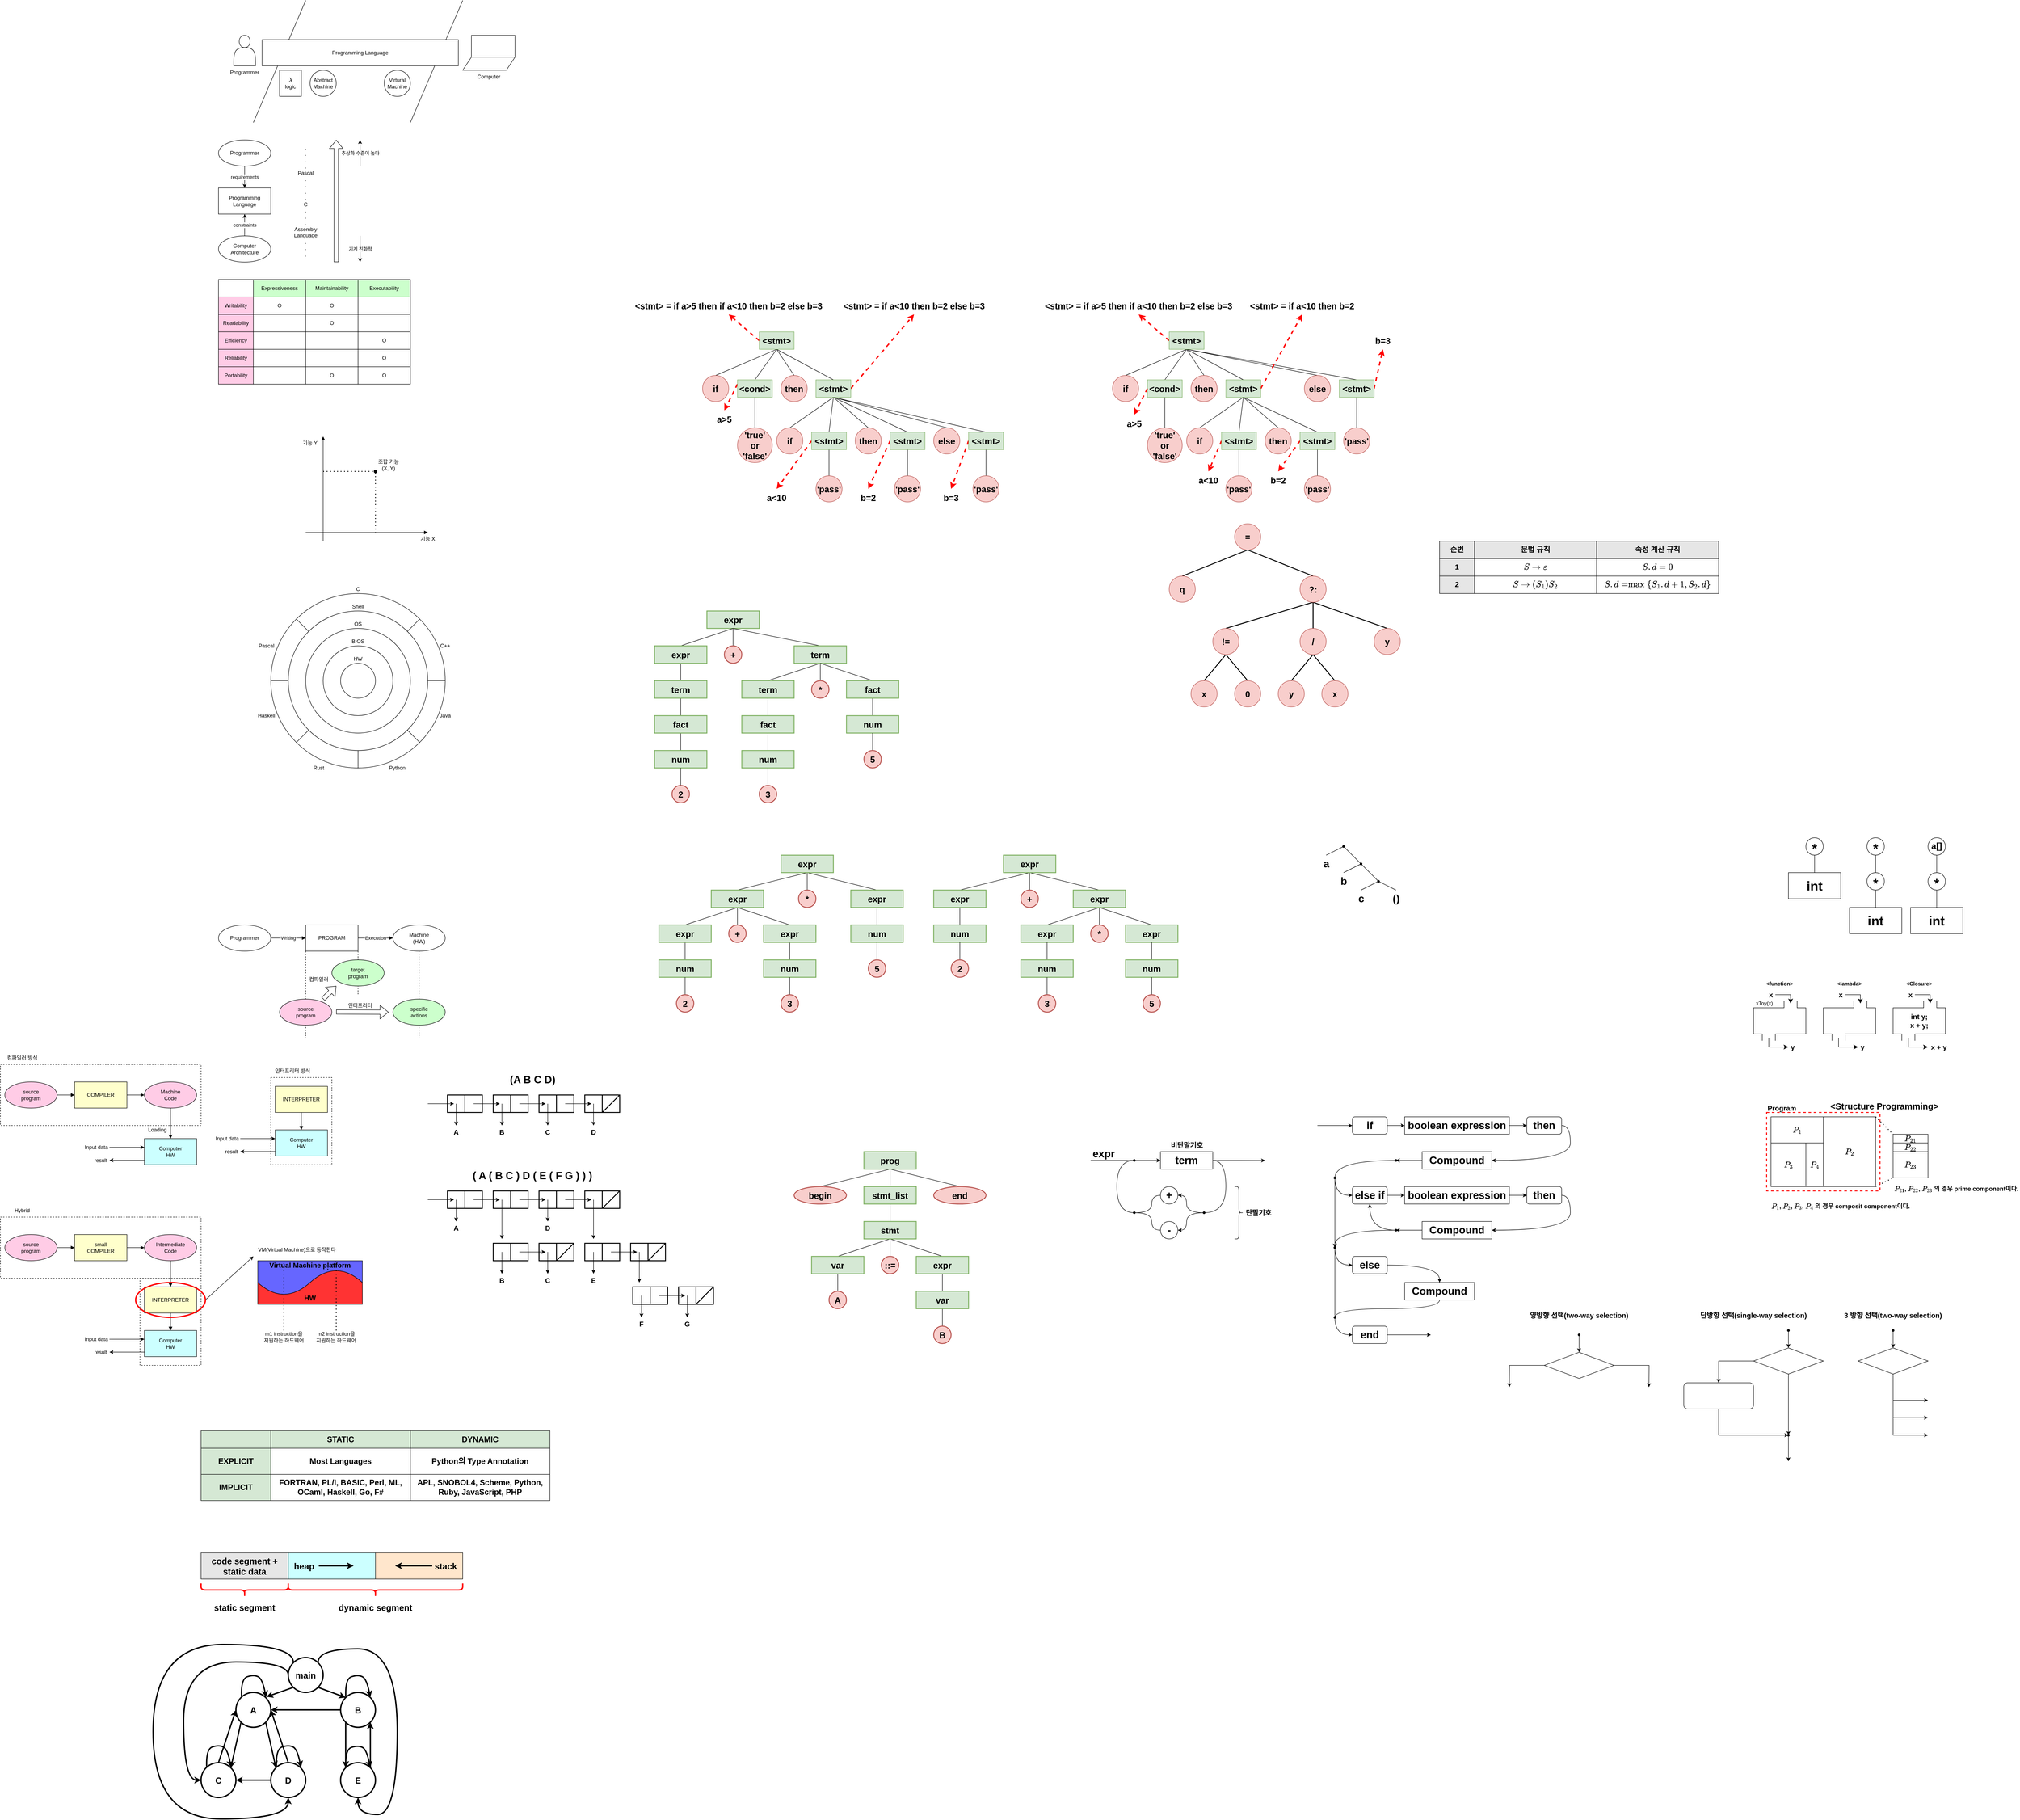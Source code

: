 <mxfile version="21.2.8" type="device">
  <diagram name="Page-1" id="uAzkmh9ahReXTtQtv0_R">
    <mxGraphModel dx="3570" dy="1993" grid="1" gridSize="10" guides="1" tooltips="1" connect="1" arrows="1" fold="1" page="1" pageScale="1" pageWidth="850" pageHeight="1100" math="1" shadow="0">
      <root>
        <mxCell id="0" />
        <mxCell id="1" parent="0" />
        <mxCell id="U8oC4eQE81mDvGG4j_8h-63" value="" style="rounded=0;whiteSpace=wrap;html=1;fillColor=none;dashed=1;" parent="1" vertex="1">
          <mxGeometry x="-100" y="3090" width="140" height="200" as="geometry" />
        </mxCell>
        <mxCell id="U8oC4eQE81mDvGG4j_8h-57" value="" style="rounded=0;whiteSpace=wrap;html=1;fillColor=none;dashed=1;" parent="1" vertex="1">
          <mxGeometry x="-420" y="2950" width="460" height="140" as="geometry" />
        </mxCell>
        <mxCell id="U8oC4eQE81mDvGG4j_8h-16" value="" style="ellipse;whiteSpace=wrap;html=1;aspect=fixed;fillColor=none;" parent="1" vertex="1">
          <mxGeometry x="200" y="1520" width="400" height="400" as="geometry" />
        </mxCell>
        <mxCell id="U8oC4eQE81mDvGG4j_8h-14" value="" style="ellipse;whiteSpace=wrap;html=1;aspect=fixed;fillColor=none;" parent="1" vertex="1">
          <mxGeometry x="240" y="1560" width="320" height="320" as="geometry" />
        </mxCell>
        <mxCell id="U8oC4eQE81mDvGG4j_8h-10" value="" style="ellipse;whiteSpace=wrap;html=1;aspect=fixed;fillColor=none;" parent="1" vertex="1">
          <mxGeometry x="280" y="1600" width="240" height="240" as="geometry" />
        </mxCell>
        <mxCell id="vK_7Ngb_AJFYtrCaZxr3-2" value="" style="shape=actor;whiteSpace=wrap;html=1;" parent="1" vertex="1">
          <mxGeometry x="115" y="240" width="50" height="70" as="geometry" />
        </mxCell>
        <mxCell id="vK_7Ngb_AJFYtrCaZxr3-3" value="Programmer" style="text;html=1;strokeColor=none;fillColor=none;align=center;verticalAlign=middle;whiteSpace=wrap;rounded=0;" parent="1" vertex="1">
          <mxGeometry x="110" y="310" width="60" height="30" as="geometry" />
        </mxCell>
        <mxCell id="vK_7Ngb_AJFYtrCaZxr3-4" value="" style="endArrow=none;html=1;rounded=0;" parent="1" edge="1">
          <mxGeometry width="50" height="50" relative="1" as="geometry">
            <mxPoint x="160" y="440" as="sourcePoint" />
            <mxPoint x="280" y="160" as="targetPoint" />
          </mxGeometry>
        </mxCell>
        <mxCell id="vK_7Ngb_AJFYtrCaZxr3-5" value="" style="endArrow=none;html=1;rounded=0;" parent="1" edge="1">
          <mxGeometry width="50" height="50" relative="1" as="geometry">
            <mxPoint x="520" y="440" as="sourcePoint" />
            <mxPoint x="640" y="160" as="targetPoint" />
          </mxGeometry>
        </mxCell>
        <mxCell id="vK_7Ngb_AJFYtrCaZxr3-7" value="" style="shape=parallelogram;perimeter=parallelogramPerimeter;whiteSpace=wrap;html=1;fixedSize=1;rotation=-180;" parent="1" vertex="1">
          <mxGeometry x="640" y="290" width="120" height="30" as="geometry" />
        </mxCell>
        <mxCell id="vK_7Ngb_AJFYtrCaZxr3-9" value="" style="rounded=0;whiteSpace=wrap;html=1;" parent="1" vertex="1">
          <mxGeometry x="660" y="240" width="100" height="50" as="geometry" />
        </mxCell>
        <mxCell id="vK_7Ngb_AJFYtrCaZxr3-10" value="Computer" style="text;html=1;strokeColor=none;fillColor=none;align=center;verticalAlign=middle;whiteSpace=wrap;rounded=0;" parent="1" vertex="1">
          <mxGeometry x="670" y="320" width="60" height="30" as="geometry" />
        </mxCell>
        <mxCell id="vK_7Ngb_AJFYtrCaZxr3-11" value="Programming Language" style="rounded=0;whiteSpace=wrap;html=1;" parent="1" vertex="1">
          <mxGeometry x="180" y="250" width="450" height="60" as="geometry" />
        </mxCell>
        <mxCell id="vK_7Ngb_AJFYtrCaZxr3-13" value="Abstract&lt;br&gt;Machine" style="ellipse;whiteSpace=wrap;html=1;aspect=fixed;" parent="1" vertex="1">
          <mxGeometry x="290" y="320" width="60" height="60" as="geometry" />
        </mxCell>
        <mxCell id="vK_7Ngb_AJFYtrCaZxr3-14" value="Virtural&lt;br&gt;Machine" style="ellipse;whiteSpace=wrap;html=1;aspect=fixed;" parent="1" vertex="1">
          <mxGeometry x="460" y="320" width="60" height="60" as="geometry" />
        </mxCell>
        <mxCell id="vK_7Ngb_AJFYtrCaZxr3-15" value="`\lambda`&lt;br&gt;logic" style="rounded=0;whiteSpace=wrap;html=1;" parent="1" vertex="1">
          <mxGeometry x="220" y="320" width="50" height="60" as="geometry" />
        </mxCell>
        <mxCell id="jz7nRDvIJqr95saMROml-4" value="requirements" style="edgeStyle=orthogonalEdgeStyle;rounded=0;orthogonalLoop=1;jettySize=auto;html=1;" parent="1" source="jz7nRDvIJqr95saMROml-1" target="jz7nRDvIJqr95saMROml-3" edge="1">
          <mxGeometry relative="1" as="geometry" />
        </mxCell>
        <mxCell id="jz7nRDvIJqr95saMROml-1" value="Programmer" style="ellipse;whiteSpace=wrap;html=1;" parent="1" vertex="1">
          <mxGeometry x="80" y="480" width="120" height="60" as="geometry" />
        </mxCell>
        <mxCell id="jz7nRDvIJqr95saMROml-3" value="Programming Language" style="rounded=0;whiteSpace=wrap;html=1;" parent="1" vertex="1">
          <mxGeometry x="80" y="590" width="120" height="60" as="geometry" />
        </mxCell>
        <mxCell id="jz7nRDvIJqr95saMROml-6" value="constraints" style="edgeStyle=orthogonalEdgeStyle;rounded=0;orthogonalLoop=1;jettySize=auto;html=1;" parent="1" source="jz7nRDvIJqr95saMROml-5" target="jz7nRDvIJqr95saMROml-3" edge="1">
          <mxGeometry relative="1" as="geometry" />
        </mxCell>
        <mxCell id="jz7nRDvIJqr95saMROml-5" value="Computer Architecture" style="ellipse;whiteSpace=wrap;html=1;" parent="1" vertex="1">
          <mxGeometry x="80" y="700" width="120" height="60" as="geometry" />
        </mxCell>
        <mxCell id="jz7nRDvIJqr95saMROml-7" value=".&lt;br&gt;.&lt;br&gt;.&lt;br&gt;.&lt;br&gt;Pascal&lt;br&gt;.&lt;br&gt;.&lt;br&gt;.&lt;br&gt;.&lt;br&gt;C&lt;br&gt;.&lt;br&gt;.&lt;br&gt;.&lt;br&gt;Assembly Language&lt;br&gt;.&lt;br&gt;.&lt;br&gt;.&lt;br&gt;" style="text;html=1;strokeColor=none;fillColor=none;align=center;verticalAlign=middle;whiteSpace=wrap;rounded=0;" parent="1" vertex="1">
          <mxGeometry x="240" y="480" width="80" height="280" as="geometry" />
        </mxCell>
        <mxCell id="jz7nRDvIJqr95saMROml-8" value="" style="shape=flexArrow;endArrow=classic;html=1;rounded=0;" parent="1" edge="1">
          <mxGeometry width="50" height="50" relative="1" as="geometry">
            <mxPoint x="350" y="760" as="sourcePoint" />
            <mxPoint x="350" y="480" as="targetPoint" />
          </mxGeometry>
        </mxCell>
        <mxCell id="jz7nRDvIJqr95saMROml-10" value="추상화 수준이 높다" style="endArrow=classic;html=1;rounded=0;" parent="1" edge="1">
          <mxGeometry width="50" height="50" relative="1" as="geometry">
            <mxPoint x="404.67" y="540" as="sourcePoint" />
            <mxPoint x="404.67" y="480" as="targetPoint" />
          </mxGeometry>
        </mxCell>
        <mxCell id="jz7nRDvIJqr95saMROml-11" value="기계 친화적" style="endArrow=classic;html=1;rounded=0;" parent="1" edge="1">
          <mxGeometry width="50" height="50" relative="1" as="geometry">
            <mxPoint x="404.67" y="700" as="sourcePoint" />
            <mxPoint x="404.67" y="760" as="targetPoint" />
          </mxGeometry>
        </mxCell>
        <mxCell id="jz7nRDvIJqr95saMROml-12" value="" style="rounded=0;whiteSpace=wrap;html=1;" parent="1" vertex="1">
          <mxGeometry x="80" y="800" width="80" height="40" as="geometry" />
        </mxCell>
        <mxCell id="jz7nRDvIJqr95saMROml-13" value="Expressiveness" style="rounded=0;whiteSpace=wrap;html=1;fillColor=#CCFFCC;" parent="1" vertex="1">
          <mxGeometry x="160" y="800" width="120" height="40" as="geometry" />
        </mxCell>
        <mxCell id="jz7nRDvIJqr95saMROml-14" value="Maintainability" style="rounded=0;whiteSpace=wrap;html=1;fillColor=#CCFFCC;" parent="1" vertex="1">
          <mxGeometry x="280" y="800" width="120" height="40" as="geometry" />
        </mxCell>
        <mxCell id="jz7nRDvIJqr95saMROml-15" value="Executability" style="rounded=0;whiteSpace=wrap;html=1;fillColor=#CCFFCC;" parent="1" vertex="1">
          <mxGeometry x="400" y="800" width="120" height="40" as="geometry" />
        </mxCell>
        <mxCell id="jz7nRDvIJqr95saMROml-16" value="Writability" style="rounded=0;whiteSpace=wrap;html=1;fillColor=#FFCCE6;" parent="1" vertex="1">
          <mxGeometry x="80" y="840" width="80" height="40" as="geometry" />
        </mxCell>
        <mxCell id="jz7nRDvIJqr95saMROml-17" value="Readability" style="rounded=0;whiteSpace=wrap;html=1;fillColor=#FFCCE6;" parent="1" vertex="1">
          <mxGeometry x="80" y="880" width="80" height="40" as="geometry" />
        </mxCell>
        <mxCell id="jz7nRDvIJqr95saMROml-18" value="Efficiency" style="rounded=0;whiteSpace=wrap;html=1;fillColor=#FFCCE6;" parent="1" vertex="1">
          <mxGeometry x="80" y="920" width="80" height="40" as="geometry" />
        </mxCell>
        <mxCell id="jz7nRDvIJqr95saMROml-19" value="Reliability" style="rounded=0;whiteSpace=wrap;html=1;fillColor=#FFCCE6;" parent="1" vertex="1">
          <mxGeometry x="80" y="960" width="80" height="40" as="geometry" />
        </mxCell>
        <mxCell id="jz7nRDvIJqr95saMROml-20" value="Portability" style="rounded=0;whiteSpace=wrap;html=1;fillColor=#FFCCE6;" parent="1" vertex="1">
          <mxGeometry x="80" y="1000" width="80" height="40" as="geometry" />
        </mxCell>
        <mxCell id="jz7nRDvIJqr95saMROml-21" value="O" style="rounded=0;whiteSpace=wrap;html=1;fillColor=#FFFFFF;" parent="1" vertex="1">
          <mxGeometry x="160" y="840" width="120" height="40" as="geometry" />
        </mxCell>
        <mxCell id="jz7nRDvIJqr95saMROml-22" value="&lt;span style=&quot;color: rgb(0, 0, 0); font-family: Helvetica; font-size: 12px; font-style: normal; font-variant-ligatures: normal; font-variant-caps: normal; font-weight: 400; letter-spacing: normal; orphans: 2; text-align: center; text-indent: 0px; text-transform: none; widows: 2; word-spacing: 0px; -webkit-text-stroke-width: 0px; background-color: rgb(251, 251, 251); text-decoration-thickness: initial; text-decoration-style: initial; text-decoration-color: initial; float: none; display: inline !important;&quot;&gt;O&lt;/span&gt;" style="rounded=0;whiteSpace=wrap;html=1;fillColor=#FFFFFF;" parent="1" vertex="1">
          <mxGeometry x="280" y="840" width="120" height="40" as="geometry" />
        </mxCell>
        <mxCell id="jz7nRDvIJqr95saMROml-23" value="" style="rounded=0;whiteSpace=wrap;html=1;fillColor=#FFFFFF;" parent="1" vertex="1">
          <mxGeometry x="400" y="840" width="120" height="40" as="geometry" />
        </mxCell>
        <mxCell id="jz7nRDvIJqr95saMROml-24" value="" style="rounded=0;whiteSpace=wrap;html=1;fillColor=#FFFFFF;" parent="1" vertex="1">
          <mxGeometry x="160" y="880" width="120" height="40" as="geometry" />
        </mxCell>
        <mxCell id="jz7nRDvIJqr95saMROml-25" value="&lt;span style=&quot;color: rgb(0, 0, 0); font-family: Helvetica; font-size: 12px; font-style: normal; font-variant-ligatures: normal; font-variant-caps: normal; font-weight: 400; letter-spacing: normal; orphans: 2; text-align: center; text-indent: 0px; text-transform: none; widows: 2; word-spacing: 0px; -webkit-text-stroke-width: 0px; background-color: rgb(251, 251, 251); text-decoration-thickness: initial; text-decoration-style: initial; text-decoration-color: initial; float: none; display: inline !important;&quot;&gt;O&lt;/span&gt;" style="rounded=0;whiteSpace=wrap;html=1;fillColor=#FFFFFF;" parent="1" vertex="1">
          <mxGeometry x="280" y="880" width="120" height="40" as="geometry" />
        </mxCell>
        <mxCell id="jz7nRDvIJqr95saMROml-26" value="" style="rounded=0;whiteSpace=wrap;html=1;fillColor=#FFFFFF;" parent="1" vertex="1">
          <mxGeometry x="400" y="880" width="120" height="40" as="geometry" />
        </mxCell>
        <mxCell id="jz7nRDvIJqr95saMROml-27" value="" style="rounded=0;whiteSpace=wrap;html=1;fillColor=#FFFFFF;" parent="1" vertex="1">
          <mxGeometry x="160" y="920" width="120" height="40" as="geometry" />
        </mxCell>
        <mxCell id="jz7nRDvIJqr95saMROml-28" value="" style="rounded=0;whiteSpace=wrap;html=1;fillColor=#FFFFFF;" parent="1" vertex="1">
          <mxGeometry x="280" y="920" width="120" height="40" as="geometry" />
        </mxCell>
        <mxCell id="jz7nRDvIJqr95saMROml-29" value="&lt;span style=&quot;color: rgb(0, 0, 0); font-family: Helvetica; font-size: 12px; font-style: normal; font-variant-ligatures: normal; font-variant-caps: normal; font-weight: 400; letter-spacing: normal; orphans: 2; text-align: center; text-indent: 0px; text-transform: none; widows: 2; word-spacing: 0px; -webkit-text-stroke-width: 0px; background-color: rgb(251, 251, 251); text-decoration-thickness: initial; text-decoration-style: initial; text-decoration-color: initial; float: none; display: inline !important;&quot;&gt;O&lt;/span&gt;" style="rounded=0;whiteSpace=wrap;html=1;fillColor=#FFFFFF;" parent="1" vertex="1">
          <mxGeometry x="400" y="920" width="120" height="40" as="geometry" />
        </mxCell>
        <mxCell id="jz7nRDvIJqr95saMROml-30" value="" style="rounded=0;whiteSpace=wrap;html=1;fillColor=#FFFFFF;" parent="1" vertex="1">
          <mxGeometry x="160" y="960" width="120" height="40" as="geometry" />
        </mxCell>
        <mxCell id="jz7nRDvIJqr95saMROml-31" value="" style="rounded=0;whiteSpace=wrap;html=1;fillColor=#FFFFFF;" parent="1" vertex="1">
          <mxGeometry x="280" y="960" width="120" height="40" as="geometry" />
        </mxCell>
        <mxCell id="jz7nRDvIJqr95saMROml-32" value="&lt;span style=&quot;color: rgb(0, 0, 0); font-family: Helvetica; font-size: 12px; font-style: normal; font-variant-ligatures: normal; font-variant-caps: normal; font-weight: 400; letter-spacing: normal; orphans: 2; text-align: center; text-indent: 0px; text-transform: none; widows: 2; word-spacing: 0px; -webkit-text-stroke-width: 0px; background-color: rgb(251, 251, 251); text-decoration-thickness: initial; text-decoration-style: initial; text-decoration-color: initial; float: none; display: inline !important;&quot;&gt;O&lt;/span&gt;" style="rounded=0;whiteSpace=wrap;html=1;fillColor=#FFFFFF;" parent="1" vertex="1">
          <mxGeometry x="400" y="960" width="120" height="40" as="geometry" />
        </mxCell>
        <mxCell id="jz7nRDvIJqr95saMROml-33" value="" style="rounded=0;whiteSpace=wrap;html=1;fillColor=#FFFFFF;" parent="1" vertex="1">
          <mxGeometry x="160" y="1000" width="120" height="40" as="geometry" />
        </mxCell>
        <mxCell id="jz7nRDvIJqr95saMROml-34" value="&lt;span style=&quot;color: rgb(0, 0, 0); font-family: Helvetica; font-size: 12px; font-style: normal; font-variant-ligatures: normal; font-variant-caps: normal; font-weight: 400; letter-spacing: normal; orphans: 2; text-align: center; text-indent: 0px; text-transform: none; widows: 2; word-spacing: 0px; -webkit-text-stroke-width: 0px; background-color: rgb(251, 251, 251); text-decoration-thickness: initial; text-decoration-style: initial; text-decoration-color: initial; float: none; display: inline !important;&quot;&gt;O&lt;/span&gt;" style="rounded=0;whiteSpace=wrap;html=1;fillColor=#FFFFFF;" parent="1" vertex="1">
          <mxGeometry x="280" y="1000" width="120" height="40" as="geometry" />
        </mxCell>
        <mxCell id="jz7nRDvIJqr95saMROml-35" value="&lt;span style=&quot;color: rgb(0, 0, 0); font-family: Helvetica; font-size: 12px; font-style: normal; font-variant-ligatures: normal; font-variant-caps: normal; font-weight: 400; letter-spacing: normal; orphans: 2; text-align: center; text-indent: 0px; text-transform: none; widows: 2; word-spacing: 0px; -webkit-text-stroke-width: 0px; background-color: rgb(251, 251, 251); text-decoration-thickness: initial; text-decoration-style: initial; text-decoration-color: initial; float: none; display: inline !important;&quot;&gt;O&lt;/span&gt;" style="rounded=0;whiteSpace=wrap;html=1;fillColor=#FFFFFF;" parent="1" vertex="1">
          <mxGeometry x="400" y="1000" width="120" height="40" as="geometry" />
        </mxCell>
        <mxCell id="U8oC4eQE81mDvGG4j_8h-1" value="" style="endArrow=block;html=1;rounded=0;startArrow=none;startFill=0;endFill=1;" parent="1" edge="1">
          <mxGeometry width="50" height="50" relative="1" as="geometry">
            <mxPoint x="280" y="1380" as="sourcePoint" />
            <mxPoint x="560" y="1380" as="targetPoint" />
          </mxGeometry>
        </mxCell>
        <mxCell id="U8oC4eQE81mDvGG4j_8h-2" value="" style="endArrow=none;html=1;rounded=0;startArrow=block;startFill=1;" parent="1" edge="1">
          <mxGeometry width="50" height="50" relative="1" as="geometry">
            <mxPoint x="320" y="1160" as="sourcePoint" />
            <mxPoint x="320" y="1400" as="targetPoint" />
          </mxGeometry>
        </mxCell>
        <mxCell id="U8oC4eQE81mDvGG4j_8h-3" value="기능 X" style="text;html=1;strokeColor=none;fillColor=none;align=center;verticalAlign=middle;whiteSpace=wrap;rounded=0;" parent="1" vertex="1">
          <mxGeometry x="520" y="1380" width="80" height="30" as="geometry" />
        </mxCell>
        <mxCell id="U8oC4eQE81mDvGG4j_8h-4" value="기능 Y" style="text;html=1;strokeColor=none;fillColor=none;align=center;verticalAlign=middle;whiteSpace=wrap;rounded=0;" parent="1" vertex="1">
          <mxGeometry x="250" y="1160" width="80" height="30" as="geometry" />
        </mxCell>
        <mxCell id="U8oC4eQE81mDvGG4j_8h-5" value="" style="endArrow=none;dashed=1;html=1;dashPattern=1 3;strokeWidth=2;rounded=0;" parent="1" edge="1">
          <mxGeometry width="50" height="50" relative="1" as="geometry">
            <mxPoint x="320" y="1240" as="sourcePoint" />
            <mxPoint x="440" y="1240" as="targetPoint" />
          </mxGeometry>
        </mxCell>
        <mxCell id="U8oC4eQE81mDvGG4j_8h-6" value="" style="endArrow=none;dashed=1;html=1;dashPattern=1 3;strokeWidth=2;rounded=0;startArrow=oval;startFill=1;" parent="1" edge="1">
          <mxGeometry width="50" height="50" relative="1" as="geometry">
            <mxPoint x="440" y="1240" as="sourcePoint" />
            <mxPoint x="440" y="1380" as="targetPoint" />
          </mxGeometry>
        </mxCell>
        <mxCell id="U8oC4eQE81mDvGG4j_8h-7" value="조합 기능 (X, Y)" style="text;html=1;strokeColor=none;fillColor=none;align=center;verticalAlign=middle;whiteSpace=wrap;rounded=0;" parent="1" vertex="1">
          <mxGeometry x="440" y="1210" width="60" height="30" as="geometry" />
        </mxCell>
        <mxCell id="U8oC4eQE81mDvGG4j_8h-9" value="" style="ellipse;whiteSpace=wrap;html=1;aspect=fixed;fillColor=none;" parent="1" vertex="1">
          <mxGeometry x="320" y="1640" width="160" height="160" as="geometry" />
        </mxCell>
        <mxCell id="U8oC4eQE81mDvGG4j_8h-8" value="" style="ellipse;whiteSpace=wrap;html=1;aspect=fixed;fillColor=none;" parent="1" vertex="1">
          <mxGeometry x="360" y="1680" width="80" height="80" as="geometry" />
        </mxCell>
        <mxCell id="U8oC4eQE81mDvGG4j_8h-11" value="HW" style="text;html=1;strokeColor=none;fillColor=none;align=center;verticalAlign=middle;whiteSpace=wrap;rounded=0;" parent="1" vertex="1">
          <mxGeometry x="370" y="1660" width="60" height="20" as="geometry" />
        </mxCell>
        <mxCell id="U8oC4eQE81mDvGG4j_8h-12" value="BIOS" style="text;html=1;strokeColor=none;fillColor=none;align=center;verticalAlign=middle;whiteSpace=wrap;rounded=0;" parent="1" vertex="1">
          <mxGeometry x="370" y="1620" width="60" height="20" as="geometry" />
        </mxCell>
        <mxCell id="U8oC4eQE81mDvGG4j_8h-13" value="OS" style="text;html=1;strokeColor=none;fillColor=none;align=center;verticalAlign=middle;whiteSpace=wrap;rounded=0;" parent="1" vertex="1">
          <mxGeometry x="370" y="1580" width="60" height="20" as="geometry" />
        </mxCell>
        <mxCell id="U8oC4eQE81mDvGG4j_8h-15" value="Shell" style="text;html=1;strokeColor=none;fillColor=none;align=center;verticalAlign=middle;whiteSpace=wrap;rounded=0;" parent="1" vertex="1">
          <mxGeometry x="370" y="1540" width="60" height="20" as="geometry" />
        </mxCell>
        <mxCell id="U8oC4eQE81mDvGG4j_8h-17" value="C" style="text;html=1;strokeColor=none;fillColor=none;align=center;verticalAlign=middle;whiteSpace=wrap;rounded=0;" parent="1" vertex="1">
          <mxGeometry x="370" y="1500" width="60" height="20" as="geometry" />
        </mxCell>
        <mxCell id="U8oC4eQE81mDvGG4j_8h-18" value="" style="endArrow=none;html=1;rounded=0;entryX=1;entryY=0;entryDx=0;entryDy=0;exitX=1;exitY=0;exitDx=0;exitDy=0;" parent="1" source="U8oC4eQE81mDvGG4j_8h-14" target="U8oC4eQE81mDvGG4j_8h-16" edge="1">
          <mxGeometry width="50" height="50" relative="1" as="geometry">
            <mxPoint x="520" y="1615" as="sourcePoint" />
            <mxPoint x="570" y="1565" as="targetPoint" />
          </mxGeometry>
        </mxCell>
        <mxCell id="U8oC4eQE81mDvGG4j_8h-20" value="" style="endArrow=none;html=1;rounded=0;entryX=1;entryY=0.5;entryDx=0;entryDy=0;exitX=1;exitY=0.5;exitDx=0;exitDy=0;" parent="1" source="U8oC4eQE81mDvGG4j_8h-14" target="U8oC4eQE81mDvGG4j_8h-16" edge="1">
          <mxGeometry width="50" height="50" relative="1" as="geometry">
            <mxPoint x="523.137" y="1616.863" as="sourcePoint" />
            <mxPoint x="551.421" y="1588.579" as="targetPoint" />
          </mxGeometry>
        </mxCell>
        <mxCell id="U8oC4eQE81mDvGG4j_8h-21" value="" style="endArrow=none;html=1;rounded=0;entryX=1;entryY=1;entryDx=0;entryDy=0;exitX=1;exitY=1;exitDx=0;exitDy=0;" parent="1" source="U8oC4eQE81mDvGG4j_8h-16" target="U8oC4eQE81mDvGG4j_8h-14" edge="1">
          <mxGeometry width="50" height="50" relative="1" as="geometry">
            <mxPoint x="570" y="1730" as="sourcePoint" />
            <mxPoint x="610" y="1730" as="targetPoint" />
          </mxGeometry>
        </mxCell>
        <mxCell id="U8oC4eQE81mDvGG4j_8h-22" value="" style="endArrow=none;html=1;rounded=0;entryX=0.5;entryY=1;entryDx=0;entryDy=0;exitX=0.5;exitY=1;exitDx=0;exitDy=0;" parent="1" source="U8oC4eQE81mDvGG4j_8h-14" target="U8oC4eQE81mDvGG4j_8h-16" edge="1">
          <mxGeometry width="50" height="50" relative="1" as="geometry">
            <mxPoint x="580" y="1740" as="sourcePoint" />
            <mxPoint x="620" y="1740" as="targetPoint" />
          </mxGeometry>
        </mxCell>
        <mxCell id="U8oC4eQE81mDvGG4j_8h-23" value="" style="endArrow=none;html=1;rounded=0;entryX=0;entryY=1;entryDx=0;entryDy=0;exitX=0;exitY=1;exitDx=0;exitDy=0;" parent="1" source="U8oC4eQE81mDvGG4j_8h-16" target="U8oC4eQE81mDvGG4j_8h-14" edge="1">
          <mxGeometry width="50" height="50" relative="1" as="geometry">
            <mxPoint x="590" y="1750" as="sourcePoint" />
            <mxPoint x="630" y="1750" as="targetPoint" />
          </mxGeometry>
        </mxCell>
        <mxCell id="U8oC4eQE81mDvGG4j_8h-24" value="" style="endArrow=none;html=1;rounded=0;entryX=0;entryY=0.5;entryDx=0;entryDy=0;exitX=0;exitY=0.5;exitDx=0;exitDy=0;" parent="1" source="U8oC4eQE81mDvGG4j_8h-14" target="U8oC4eQE81mDvGG4j_8h-16" edge="1">
          <mxGeometry width="50" height="50" relative="1" as="geometry">
            <mxPoint x="600" y="1760" as="sourcePoint" />
            <mxPoint x="640" y="1760" as="targetPoint" />
          </mxGeometry>
        </mxCell>
        <mxCell id="U8oC4eQE81mDvGG4j_8h-25" value="" style="endArrow=none;html=1;rounded=0;entryX=0;entryY=0;entryDx=0;entryDy=0;exitX=0;exitY=0;exitDx=0;exitDy=0;" parent="1" source="U8oC4eQE81mDvGG4j_8h-14" target="U8oC4eQE81mDvGG4j_8h-16" edge="1">
          <mxGeometry width="50" height="50" relative="1" as="geometry">
            <mxPoint x="610" y="1770" as="sourcePoint" />
            <mxPoint x="650" y="1770" as="targetPoint" />
          </mxGeometry>
        </mxCell>
        <mxCell id="U8oC4eQE81mDvGG4j_8h-27" value="C++" style="text;html=1;strokeColor=none;fillColor=none;align=center;verticalAlign=middle;whiteSpace=wrap;rounded=0;" parent="1" vertex="1">
          <mxGeometry x="570" y="1630" width="60" height="20" as="geometry" />
        </mxCell>
        <mxCell id="U8oC4eQE81mDvGG4j_8h-28" value="Java" style="text;html=1;strokeColor=none;fillColor=none;align=center;verticalAlign=middle;whiteSpace=wrap;rounded=0;" parent="1" vertex="1">
          <mxGeometry x="570" y="1790" width="60" height="20" as="geometry" />
        </mxCell>
        <mxCell id="U8oC4eQE81mDvGG4j_8h-29" value="Python" style="text;html=1;strokeColor=none;fillColor=none;align=center;verticalAlign=middle;whiteSpace=wrap;rounded=0;" parent="1" vertex="1">
          <mxGeometry x="460" y="1910" width="60" height="20" as="geometry" />
        </mxCell>
        <mxCell id="U8oC4eQE81mDvGG4j_8h-30" value="Rust" style="text;html=1;strokeColor=none;fillColor=none;align=center;verticalAlign=middle;whiteSpace=wrap;rounded=0;" parent="1" vertex="1">
          <mxGeometry x="280" y="1910" width="60" height="20" as="geometry" />
        </mxCell>
        <mxCell id="U8oC4eQE81mDvGG4j_8h-31" value="Haskell" style="text;html=1;strokeColor=none;fillColor=none;align=center;verticalAlign=middle;whiteSpace=wrap;rounded=0;" parent="1" vertex="1">
          <mxGeometry x="160" y="1790" width="60" height="20" as="geometry" />
        </mxCell>
        <mxCell id="U8oC4eQE81mDvGG4j_8h-32" value="Pascal" style="text;html=1;strokeColor=none;fillColor=none;align=center;verticalAlign=middle;whiteSpace=wrap;rounded=0;" parent="1" vertex="1">
          <mxGeometry x="160" y="1630" width="60" height="20" as="geometry" />
        </mxCell>
        <mxCell id="U8oC4eQE81mDvGG4j_8h-36" value="Writing" style="edgeStyle=orthogonalEdgeStyle;rounded=0;orthogonalLoop=1;jettySize=auto;html=1;startArrow=none;startFill=0;endArrow=block;endFill=1;" parent="1" source="U8oC4eQE81mDvGG4j_8h-34" target="U8oC4eQE81mDvGG4j_8h-35" edge="1">
          <mxGeometry relative="1" as="geometry" />
        </mxCell>
        <mxCell id="U8oC4eQE81mDvGG4j_8h-34" value="Programmer" style="ellipse;whiteSpace=wrap;html=1;fillColor=none;" parent="1" vertex="1">
          <mxGeometry x="80" y="2280" width="120" height="60" as="geometry" />
        </mxCell>
        <mxCell id="U8oC4eQE81mDvGG4j_8h-38" value="Execution" style="edgeStyle=orthogonalEdgeStyle;rounded=0;orthogonalLoop=1;jettySize=auto;html=1;startArrow=none;startFill=0;endArrow=block;endFill=1;" parent="1" source="U8oC4eQE81mDvGG4j_8h-35" target="U8oC4eQE81mDvGG4j_8h-37" edge="1">
          <mxGeometry relative="1" as="geometry" />
        </mxCell>
        <mxCell id="U8oC4eQE81mDvGG4j_8h-39" style="edgeStyle=orthogonalEdgeStyle;rounded=0;orthogonalLoop=1;jettySize=auto;html=1;exitX=0;exitY=1;exitDx=0;exitDy=0;startArrow=none;startFill=0;endArrow=none;endFill=0;dashed=1;" parent="1" source="U8oC4eQE81mDvGG4j_8h-35" edge="1">
          <mxGeometry relative="1" as="geometry">
            <mxPoint x="280" y="2540" as="targetPoint" />
          </mxGeometry>
        </mxCell>
        <mxCell id="U8oC4eQE81mDvGG4j_8h-41" style="edgeStyle=orthogonalEdgeStyle;rounded=0;orthogonalLoop=1;jettySize=auto;html=1;exitX=1;exitY=1;exitDx=0;exitDy=0;dashed=1;startArrow=none;startFill=0;endArrow=none;endFill=0;" parent="1" source="U8oC4eQE81mDvGG4j_8h-35" edge="1">
          <mxGeometry relative="1" as="geometry">
            <mxPoint x="400" y="2440" as="targetPoint" />
          </mxGeometry>
        </mxCell>
        <mxCell id="U8oC4eQE81mDvGG4j_8h-35" value="PROGRAM" style="rounded=0;whiteSpace=wrap;html=1;fillColor=none;" parent="1" vertex="1">
          <mxGeometry x="280" y="2280" width="120" height="60" as="geometry" />
        </mxCell>
        <mxCell id="U8oC4eQE81mDvGG4j_8h-44" style="edgeStyle=orthogonalEdgeStyle;rounded=0;orthogonalLoop=1;jettySize=auto;html=1;exitX=0.5;exitY=1;exitDx=0;exitDy=0;startArrow=none;startFill=0;endArrow=none;endFill=0;dashed=1;" parent="1" source="U8oC4eQE81mDvGG4j_8h-37" edge="1">
          <mxGeometry relative="1" as="geometry">
            <mxPoint x="540" y="2540" as="targetPoint" />
          </mxGeometry>
        </mxCell>
        <mxCell id="U8oC4eQE81mDvGG4j_8h-37" value="Machine&lt;br&gt;(HW)" style="ellipse;whiteSpace=wrap;html=1;fillColor=none;" parent="1" vertex="1">
          <mxGeometry x="480" y="2280" width="120" height="60" as="geometry" />
        </mxCell>
        <mxCell id="U8oC4eQE81mDvGG4j_8h-40" value="source&lt;br&gt;program" style="ellipse;whiteSpace=wrap;html=1;fillColor=#FFCCE6;" parent="1" vertex="1">
          <mxGeometry x="220" y="2450" width="120" height="60" as="geometry" />
        </mxCell>
        <mxCell id="U8oC4eQE81mDvGG4j_8h-42" value="target&lt;br&gt;program" style="ellipse;whiteSpace=wrap;html=1;fillColor=#CCFFCC;" parent="1" vertex="1">
          <mxGeometry x="340" y="2360" width="120" height="60" as="geometry" />
        </mxCell>
        <mxCell id="U8oC4eQE81mDvGG4j_8h-43" value="" style="shape=flexArrow;endArrow=classic;html=1;rounded=0;" parent="1" edge="1">
          <mxGeometry width="50" height="50" relative="1" as="geometry">
            <mxPoint x="320" y="2450" as="sourcePoint" />
            <mxPoint x="350" y="2420" as="targetPoint" />
          </mxGeometry>
        </mxCell>
        <mxCell id="U8oC4eQE81mDvGG4j_8h-45" value="specific&lt;br&gt;actions" style="ellipse;whiteSpace=wrap;html=1;fillColor=#CCFFCC;" parent="1" vertex="1">
          <mxGeometry x="480" y="2450" width="120" height="60" as="geometry" />
        </mxCell>
        <mxCell id="U8oC4eQE81mDvGG4j_8h-46" value="" style="shape=flexArrow;endArrow=classic;html=1;rounded=0;" parent="1" edge="1">
          <mxGeometry width="50" height="50" relative="1" as="geometry">
            <mxPoint x="350" y="2479.52" as="sourcePoint" />
            <mxPoint x="470" y="2480" as="targetPoint" />
          </mxGeometry>
        </mxCell>
        <mxCell id="U8oC4eQE81mDvGG4j_8h-48" value="컴파일러" style="text;html=1;strokeColor=none;fillColor=none;align=center;verticalAlign=middle;whiteSpace=wrap;rounded=0;" parent="1" vertex="1">
          <mxGeometry x="280" y="2390" width="60" height="30" as="geometry" />
        </mxCell>
        <mxCell id="U8oC4eQE81mDvGG4j_8h-49" value="인터프리터" style="text;html=1;strokeColor=none;fillColor=none;align=center;verticalAlign=middle;whiteSpace=wrap;rounded=0;" parent="1" vertex="1">
          <mxGeometry x="375" y="2450" width="60" height="30" as="geometry" />
        </mxCell>
        <mxCell id="U8oC4eQE81mDvGG4j_8h-54" value="" style="edgeStyle=orthogonalEdgeStyle;rounded=0;orthogonalLoop=1;jettySize=auto;html=1;startArrow=none;startFill=0;endArrow=block;endFill=1;" parent="1" source="U8oC4eQE81mDvGG4j_8h-51" target="U8oC4eQE81mDvGG4j_8h-52" edge="1">
          <mxGeometry relative="1" as="geometry" />
        </mxCell>
        <mxCell id="U8oC4eQE81mDvGG4j_8h-51" value="source&lt;br&gt;program" style="ellipse;whiteSpace=wrap;html=1;fillColor=#FFCCE6;" parent="1" vertex="1">
          <mxGeometry x="-410" y="2990" width="120" height="60" as="geometry" />
        </mxCell>
        <mxCell id="U8oC4eQE81mDvGG4j_8h-56" value="" style="edgeStyle=orthogonalEdgeStyle;rounded=0;orthogonalLoop=1;jettySize=auto;html=1;startArrow=none;startFill=0;endArrow=block;endFill=1;" parent="1" source="U8oC4eQE81mDvGG4j_8h-52" target="U8oC4eQE81mDvGG4j_8h-55" edge="1">
          <mxGeometry relative="1" as="geometry" />
        </mxCell>
        <mxCell id="U8oC4eQE81mDvGG4j_8h-52" value="small&lt;br&gt;COMPILER" style="rounded=0;whiteSpace=wrap;html=1;fillColor=#FFFFCC;" parent="1" vertex="1">
          <mxGeometry x="-250" y="2990" width="120" height="60" as="geometry" />
        </mxCell>
        <mxCell id="U8oC4eQE81mDvGG4j_8h-60" value="" style="edgeStyle=orthogonalEdgeStyle;rounded=0;orthogonalLoop=1;jettySize=auto;html=1;startArrow=none;startFill=0;endArrow=block;endFill=1;" parent="1" source="U8oC4eQE81mDvGG4j_8h-55" target="U8oC4eQE81mDvGG4j_8h-59" edge="1">
          <mxGeometry relative="1" as="geometry" />
        </mxCell>
        <mxCell id="U8oC4eQE81mDvGG4j_8h-55" value="Intermediate&lt;br&gt;Code" style="ellipse;whiteSpace=wrap;html=1;fillColor=#FFCCE6;" parent="1" vertex="1">
          <mxGeometry x="-90" y="2990" width="120" height="60" as="geometry" />
        </mxCell>
        <mxCell id="U8oC4eQE81mDvGG4j_8h-58" value="Hybrid" style="text;html=1;strokeColor=none;fillColor=none;align=center;verticalAlign=middle;whiteSpace=wrap;rounded=0;" parent="1" vertex="1">
          <mxGeometry x="-420" y="2920" width="100" height="30" as="geometry" />
        </mxCell>
        <mxCell id="U8oC4eQE81mDvGG4j_8h-62" value="" style="edgeStyle=orthogonalEdgeStyle;rounded=0;orthogonalLoop=1;jettySize=auto;html=1;startArrow=none;startFill=0;endArrow=block;endFill=1;" parent="1" source="U8oC4eQE81mDvGG4j_8h-59" target="U8oC4eQE81mDvGG4j_8h-61" edge="1">
          <mxGeometry relative="1" as="geometry" />
        </mxCell>
        <mxCell id="U8oC4eQE81mDvGG4j_8h-59" value="INTERPRETER" style="rounded=0;whiteSpace=wrap;html=1;fillColor=#FFFFCC;" parent="1" vertex="1">
          <mxGeometry x="-90" y="3110" width="120" height="60" as="geometry" />
        </mxCell>
        <mxCell id="U8oC4eQE81mDvGG4j_8h-61" value="Computer&lt;br&gt;HW" style="rounded=0;whiteSpace=wrap;html=1;fillColor=#CCFFFF;" parent="1" vertex="1">
          <mxGeometry x="-90" y="3210" width="120" height="60" as="geometry" />
        </mxCell>
        <mxCell id="U8oC4eQE81mDvGG4j_8h-65" value="" style="endArrow=classic;html=1;rounded=0;" parent="1" edge="1">
          <mxGeometry width="50" height="50" relative="1" as="geometry">
            <mxPoint x="-170" y="3230" as="sourcePoint" />
            <mxPoint x="-90" y="3230" as="targetPoint" />
          </mxGeometry>
        </mxCell>
        <mxCell id="U8oC4eQE81mDvGG4j_8h-66" value="Input data" style="text;html=1;strokeColor=none;fillColor=none;align=center;verticalAlign=middle;whiteSpace=wrap;rounded=0;" parent="1" vertex="1">
          <mxGeometry x="-230" y="3220" width="60" height="20" as="geometry" />
        </mxCell>
        <mxCell id="U8oC4eQE81mDvGG4j_8h-67" value="" style="endArrow=classic;html=1;rounded=0;" parent="1" edge="1">
          <mxGeometry width="50" height="50" relative="1" as="geometry">
            <mxPoint x="-90" y="3259.66" as="sourcePoint" />
            <mxPoint x="-170" y="3259.66" as="targetPoint" />
          </mxGeometry>
        </mxCell>
        <mxCell id="U8oC4eQE81mDvGG4j_8h-68" value="result" style="text;html=1;strokeColor=none;fillColor=none;align=center;verticalAlign=middle;whiteSpace=wrap;rounded=0;" parent="1" vertex="1">
          <mxGeometry x="-210" y="3250" width="40" height="20" as="geometry" />
        </mxCell>
        <mxCell id="dMUM4KrEvfkpjap-2oGe-1" value="" style="rounded=0;whiteSpace=wrap;html=1;fillColor=none;dashed=1;" parent="1" vertex="1">
          <mxGeometry x="200" y="2630" width="140" height="200" as="geometry" />
        </mxCell>
        <mxCell id="dMUM4KrEvfkpjap-2oGe-2" value="" style="edgeStyle=orthogonalEdgeStyle;rounded=0;orthogonalLoop=1;jettySize=auto;html=1;startArrow=none;startFill=0;endArrow=block;endFill=1;" parent="1" source="dMUM4KrEvfkpjap-2oGe-3" target="dMUM4KrEvfkpjap-2oGe-4" edge="1">
          <mxGeometry relative="1" as="geometry" />
        </mxCell>
        <mxCell id="dMUM4KrEvfkpjap-2oGe-3" value="INTERPRETER" style="rounded=0;whiteSpace=wrap;html=1;fillColor=#FFFFCC;" parent="1" vertex="1">
          <mxGeometry x="210" y="2650" width="120" height="60" as="geometry" />
        </mxCell>
        <mxCell id="dMUM4KrEvfkpjap-2oGe-4" value="Computer&lt;br&gt;HW" style="rounded=0;whiteSpace=wrap;html=1;fillColor=#CCFFFF;" parent="1" vertex="1">
          <mxGeometry x="210" y="2750" width="120" height="60" as="geometry" />
        </mxCell>
        <mxCell id="dMUM4KrEvfkpjap-2oGe-5" value="인터프리터 방식" style="text;html=1;strokeColor=none;fillColor=none;align=center;verticalAlign=middle;whiteSpace=wrap;rounded=0;" parent="1" vertex="1">
          <mxGeometry x="200" y="2600" width="100" height="30" as="geometry" />
        </mxCell>
        <mxCell id="dMUM4KrEvfkpjap-2oGe-6" value="" style="endArrow=classic;html=1;rounded=0;" parent="1" edge="1">
          <mxGeometry width="50" height="50" relative="1" as="geometry">
            <mxPoint x="130" y="2770" as="sourcePoint" />
            <mxPoint x="210" y="2770" as="targetPoint" />
          </mxGeometry>
        </mxCell>
        <mxCell id="dMUM4KrEvfkpjap-2oGe-7" value="Input data" style="text;html=1;strokeColor=none;fillColor=none;align=center;verticalAlign=middle;whiteSpace=wrap;rounded=0;" parent="1" vertex="1">
          <mxGeometry x="70" y="2760" width="60" height="20" as="geometry" />
        </mxCell>
        <mxCell id="dMUM4KrEvfkpjap-2oGe-8" value="" style="endArrow=classic;html=1;rounded=0;" parent="1" edge="1">
          <mxGeometry width="50" height="50" relative="1" as="geometry">
            <mxPoint x="210" y="2799.66" as="sourcePoint" />
            <mxPoint x="130" y="2799.66" as="targetPoint" />
          </mxGeometry>
        </mxCell>
        <mxCell id="dMUM4KrEvfkpjap-2oGe-9" value="result" style="text;html=1;strokeColor=none;fillColor=none;align=center;verticalAlign=middle;whiteSpace=wrap;rounded=0;" parent="1" vertex="1">
          <mxGeometry x="90" y="2790" width="40" height="20" as="geometry" />
        </mxCell>
        <mxCell id="dMUM4KrEvfkpjap-2oGe-10" value="" style="rounded=0;whiteSpace=wrap;html=1;fillColor=none;dashed=1;" parent="1" vertex="1">
          <mxGeometry x="-420" y="2600" width="460" height="140" as="geometry" />
        </mxCell>
        <mxCell id="dMUM4KrEvfkpjap-2oGe-11" value="" style="edgeStyle=orthogonalEdgeStyle;rounded=0;orthogonalLoop=1;jettySize=auto;html=1;startArrow=none;startFill=0;endArrow=block;endFill=1;" parent="1" source="dMUM4KrEvfkpjap-2oGe-12" target="dMUM4KrEvfkpjap-2oGe-14" edge="1">
          <mxGeometry relative="1" as="geometry" />
        </mxCell>
        <mxCell id="dMUM4KrEvfkpjap-2oGe-12" value="source&lt;br&gt;program" style="ellipse;whiteSpace=wrap;html=1;fillColor=#FFCCE6;" parent="1" vertex="1">
          <mxGeometry x="-410" y="2640" width="120" height="60" as="geometry" />
        </mxCell>
        <mxCell id="dMUM4KrEvfkpjap-2oGe-13" value="" style="edgeStyle=orthogonalEdgeStyle;rounded=0;orthogonalLoop=1;jettySize=auto;html=1;startArrow=none;startFill=0;endArrow=block;endFill=1;" parent="1" source="dMUM4KrEvfkpjap-2oGe-14" target="dMUM4KrEvfkpjap-2oGe-15" edge="1">
          <mxGeometry relative="1" as="geometry" />
        </mxCell>
        <mxCell id="dMUM4KrEvfkpjap-2oGe-14" value="COMPILER" style="rounded=0;whiteSpace=wrap;html=1;fillColor=#FFFFCC;" parent="1" vertex="1">
          <mxGeometry x="-250" y="2640" width="120" height="60" as="geometry" />
        </mxCell>
        <mxCell id="dMUM4KrEvfkpjap-2oGe-22" style="edgeStyle=orthogonalEdgeStyle;rounded=0;orthogonalLoop=1;jettySize=auto;html=1;exitX=0.5;exitY=1;exitDx=0;exitDy=0;entryX=0.5;entryY=0;entryDx=0;entryDy=0;" parent="1" source="dMUM4KrEvfkpjap-2oGe-15" target="dMUM4KrEvfkpjap-2oGe-17" edge="1">
          <mxGeometry relative="1" as="geometry" />
        </mxCell>
        <mxCell id="dMUM4KrEvfkpjap-2oGe-15" value="Machine&lt;br&gt;Code" style="ellipse;whiteSpace=wrap;html=1;fillColor=#FFCCE6;" parent="1" vertex="1">
          <mxGeometry x="-90" y="2640" width="120" height="60" as="geometry" />
        </mxCell>
        <mxCell id="dMUM4KrEvfkpjap-2oGe-16" value="컴파일러 방식" style="text;html=1;strokeColor=none;fillColor=none;align=center;verticalAlign=middle;whiteSpace=wrap;rounded=0;" parent="1" vertex="1">
          <mxGeometry x="-420" y="2570" width="100" height="30" as="geometry" />
        </mxCell>
        <mxCell id="dMUM4KrEvfkpjap-2oGe-17" value="Computer&lt;br&gt;HW" style="rounded=0;whiteSpace=wrap;html=1;fillColor=#CCFFFF;" parent="1" vertex="1">
          <mxGeometry x="-90" y="2770" width="120" height="60" as="geometry" />
        </mxCell>
        <mxCell id="dMUM4KrEvfkpjap-2oGe-18" value="" style="endArrow=classic;html=1;rounded=0;" parent="1" edge="1">
          <mxGeometry width="50" height="50" relative="1" as="geometry">
            <mxPoint x="-170" y="2790" as="sourcePoint" />
            <mxPoint x="-90" y="2790" as="targetPoint" />
          </mxGeometry>
        </mxCell>
        <mxCell id="dMUM4KrEvfkpjap-2oGe-19" value="Input data" style="text;html=1;strokeColor=none;fillColor=none;align=center;verticalAlign=middle;whiteSpace=wrap;rounded=0;" parent="1" vertex="1">
          <mxGeometry x="-230" y="2780" width="60" height="20" as="geometry" />
        </mxCell>
        <mxCell id="dMUM4KrEvfkpjap-2oGe-20" value="" style="endArrow=classic;html=1;rounded=0;" parent="1" edge="1">
          <mxGeometry width="50" height="50" relative="1" as="geometry">
            <mxPoint x="-90" y="2819.66" as="sourcePoint" />
            <mxPoint x="-170" y="2819.66" as="targetPoint" />
          </mxGeometry>
        </mxCell>
        <mxCell id="dMUM4KrEvfkpjap-2oGe-21" value="result" style="text;html=1;strokeColor=none;fillColor=none;align=center;verticalAlign=middle;whiteSpace=wrap;rounded=0;" parent="1" vertex="1">
          <mxGeometry x="-210" y="2810" width="40" height="20" as="geometry" />
        </mxCell>
        <mxCell id="dMUM4KrEvfkpjap-2oGe-23" value="Loading" style="text;html=1;strokeColor=none;fillColor=none;align=center;verticalAlign=middle;whiteSpace=wrap;rounded=0;" parent="1" vertex="1">
          <mxGeometry x="-90" y="2735" width="60" height="30" as="geometry" />
        </mxCell>
        <mxCell id="dMUM4KrEvfkpjap-2oGe-25" style="rounded=0;orthogonalLoop=1;jettySize=auto;html=1;exitX=1;exitY=0.5;exitDx=0;exitDy=0;" parent="1" source="dMUM4KrEvfkpjap-2oGe-24" edge="1">
          <mxGeometry relative="1" as="geometry">
            <mxPoint x="160" y="3040" as="targetPoint" />
          </mxGeometry>
        </mxCell>
        <mxCell id="dMUM4KrEvfkpjap-2oGe-24" value="" style="ellipse;whiteSpace=wrap;html=1;fillColor=none;strokeColor=#FF0000;strokeWidth=3;" parent="1" vertex="1">
          <mxGeometry x="-110" y="3100" width="160" height="80" as="geometry" />
        </mxCell>
        <mxCell id="dMUM4KrEvfkpjap-2oGe-26" value="VM(Virtual Machine)으로 동작한다" style="text;html=1;strokeColor=none;fillColor=none;align=center;verticalAlign=middle;whiteSpace=wrap;rounded=0;" parent="1" vertex="1">
          <mxGeometry x="160" y="3010" width="200" height="30" as="geometry" />
        </mxCell>
        <mxCell id="dMUM4KrEvfkpjap-2oGe-27" value="Virtual Machine platform" style="shape=document;whiteSpace=wrap;html=1;boundedLbl=1;strokeColor=#000000;strokeWidth=1;fillColor=#6666FF;size=0.75;fontStyle=1;fontSize=16;" parent="1" vertex="1">
          <mxGeometry x="170" y="3050" width="240" height="80" as="geometry" />
        </mxCell>
        <mxCell id="dMUM4KrEvfkpjap-2oGe-30" value="" style="endArrow=none;dashed=1;html=1;dashPattern=1 3;strokeWidth=2;rounded=0;startArrow=none;" parent="1" source="dMUM4KrEvfkpjap-2oGe-33" edge="1">
          <mxGeometry width="50" height="50" relative="1" as="geometry">
            <mxPoint x="350" y="3210" as="sourcePoint" />
            <mxPoint x="350" y="3050" as="targetPoint" />
          </mxGeometry>
        </mxCell>
        <mxCell id="dMUM4KrEvfkpjap-2oGe-31" value="m1 instruction을 지원하는 하드웨어" style="text;html=1;strokeColor=none;fillColor=none;align=center;verticalAlign=middle;whiteSpace=wrap;rounded=0;" parent="1" vertex="1">
          <mxGeometry x="180" y="3210" width="100" height="30" as="geometry" />
        </mxCell>
        <mxCell id="dMUM4KrEvfkpjap-2oGe-33" value="" style="shape=document;whiteSpace=wrap;html=1;boundedLbl=1;strokeColor=#000000;strokeWidth=1;fillColor=#FF3333;size=0.75;fontStyle=1;fontSize=16;rotation=-180;horizontal=1;" parent="1" vertex="1">
          <mxGeometry x="170" y="3070" width="240" height="80" as="geometry" />
        </mxCell>
        <mxCell id="dMUM4KrEvfkpjap-2oGe-29" value="" style="endArrow=none;dashed=1;html=1;dashPattern=1 3;strokeWidth=2;rounded=0;" parent="1" edge="1">
          <mxGeometry width="50" height="50" relative="1" as="geometry">
            <mxPoint x="230" y="3210" as="sourcePoint" />
            <mxPoint x="230" y="3050" as="targetPoint" />
          </mxGeometry>
        </mxCell>
        <mxCell id="dMUM4KrEvfkpjap-2oGe-34" value="" style="endArrow=none;dashed=1;html=1;dashPattern=1 3;strokeWidth=2;rounded=0;entryX=0.75;entryY=0;entryDx=0;entryDy=0;" parent="1" target="dMUM4KrEvfkpjap-2oGe-27" edge="1">
          <mxGeometry width="50" height="50" relative="1" as="geometry">
            <mxPoint x="350" y="3210" as="sourcePoint" />
            <mxPoint x="350" y="3050" as="targetPoint" />
          </mxGeometry>
        </mxCell>
        <mxCell id="dMUM4KrEvfkpjap-2oGe-35" value="HW" style="text;html=1;strokeColor=none;fillColor=none;align=center;verticalAlign=middle;whiteSpace=wrap;rounded=0;fontSize=16;fontStyle=1" parent="1" vertex="1">
          <mxGeometry x="260" y="3120" width="60" height="30" as="geometry" />
        </mxCell>
        <mxCell id="dMUM4KrEvfkpjap-2oGe-37" value="m2 instruction을 지원하는 하드웨어" style="text;html=1;strokeColor=none;fillColor=none;align=center;verticalAlign=middle;whiteSpace=wrap;rounded=0;" parent="1" vertex="1">
          <mxGeometry x="300" y="3210" width="100" height="30" as="geometry" />
        </mxCell>
        <mxCell id="vKUTn9LRvCM_VWT6KSq2-2" value="" style="rounded=0;whiteSpace=wrap;html=1;strokeWidth=2;" parent="1" vertex="1">
          <mxGeometry x="605" y="2670" width="40" height="40" as="geometry" />
        </mxCell>
        <mxCell id="F0TtPb5WLLD8eyOE0Bdh-1" value="" style="endArrow=classic;html=1;rounded=0;" parent="1" edge="1">
          <mxGeometry width="50" height="50" relative="1" as="geometry">
            <mxPoint x="625" y="2690" as="sourcePoint" />
            <mxPoint x="625" y="2740" as="targetPoint" />
          </mxGeometry>
        </mxCell>
        <mxCell id="F0TtPb5WLLD8eyOE0Bdh-2" value="A" style="text;html=1;strokeColor=none;fillColor=none;align=center;verticalAlign=middle;whiteSpace=wrap;rounded=0;fontStyle=1;fontSize=16;" parent="1" vertex="1">
          <mxGeometry x="595" y="2740" width="60" height="30" as="geometry" />
        </mxCell>
        <mxCell id="F0TtPb5WLLD8eyOE0Bdh-11" value="" style="edgeStyle=orthogonalEdgeStyle;rounded=0;orthogonalLoop=1;jettySize=auto;html=1;fontSize=16;" parent="1" source="F0TtPb5WLLD8eyOE0Bdh-3" target="F0TtPb5WLLD8eyOE0Bdh-9" edge="1">
          <mxGeometry relative="1" as="geometry" />
        </mxCell>
        <mxCell id="F0TtPb5WLLD8eyOE0Bdh-3" value="" style="rounded=0;whiteSpace=wrap;html=1;strokeWidth=2;" parent="1" vertex="1">
          <mxGeometry x="645" y="2670" width="40" height="40" as="geometry" />
        </mxCell>
        <mxCell id="F0TtPb5WLLD8eyOE0Bdh-6" value="" style="rounded=0;whiteSpace=wrap;html=1;strokeWidth=2;" parent="1" vertex="1">
          <mxGeometry x="710" y="2670" width="40" height="40" as="geometry" />
        </mxCell>
        <mxCell id="F0TtPb5WLLD8eyOE0Bdh-7" value="" style="endArrow=classic;html=1;rounded=0;" parent="1" edge="1">
          <mxGeometry width="50" height="50" relative="1" as="geometry">
            <mxPoint x="730" y="2690" as="sourcePoint" />
            <mxPoint x="730" y="2740" as="targetPoint" />
          </mxGeometry>
        </mxCell>
        <mxCell id="F0TtPb5WLLD8eyOE0Bdh-8" value="B" style="text;html=1;strokeColor=none;fillColor=none;align=center;verticalAlign=middle;whiteSpace=wrap;rounded=0;fontStyle=1;fontSize=16;" parent="1" vertex="1">
          <mxGeometry x="700" y="2740" width="60" height="30" as="geometry" />
        </mxCell>
        <mxCell id="F0TtPb5WLLD8eyOE0Bdh-9" value="" style="rounded=0;whiteSpace=wrap;html=1;strokeWidth=2;" parent="1" vertex="1">
          <mxGeometry x="750" y="2670" width="40" height="40" as="geometry" />
        </mxCell>
        <mxCell id="F0TtPb5WLLD8eyOE0Bdh-4" value="" style="endArrow=classic;html=1;rounded=0;" parent="1" edge="1">
          <mxGeometry width="50" height="50" relative="1" as="geometry">
            <mxPoint x="665" y="2690" as="sourcePoint" />
            <mxPoint x="725" y="2690" as="targetPoint" />
          </mxGeometry>
        </mxCell>
        <mxCell id="F0TtPb5WLLD8eyOE0Bdh-12" value="" style="rounded=0;whiteSpace=wrap;html=1;strokeWidth=2;" parent="1" vertex="1">
          <mxGeometry x="815" y="2670" width="40" height="40" as="geometry" />
        </mxCell>
        <mxCell id="F0TtPb5WLLD8eyOE0Bdh-13" value="" style="endArrow=classic;html=1;rounded=0;" parent="1" edge="1">
          <mxGeometry width="50" height="50" relative="1" as="geometry">
            <mxPoint x="835" y="2690" as="sourcePoint" />
            <mxPoint x="835" y="2740" as="targetPoint" />
          </mxGeometry>
        </mxCell>
        <mxCell id="F0TtPb5WLLD8eyOE0Bdh-14" value="C" style="text;html=1;strokeColor=none;fillColor=none;align=center;verticalAlign=middle;whiteSpace=wrap;rounded=0;fontStyle=1;fontSize=16;" parent="1" vertex="1">
          <mxGeometry x="805" y="2740" width="60" height="30" as="geometry" />
        </mxCell>
        <mxCell id="F0TtPb5WLLD8eyOE0Bdh-15" value="" style="edgeStyle=orthogonalEdgeStyle;rounded=0;orthogonalLoop=1;jettySize=auto;html=1;fontSize=16;" parent="1" source="F0TtPb5WLLD8eyOE0Bdh-16" target="F0TtPb5WLLD8eyOE0Bdh-20" edge="1">
          <mxGeometry relative="1" as="geometry" />
        </mxCell>
        <mxCell id="F0TtPb5WLLD8eyOE0Bdh-16" value="" style="rounded=0;whiteSpace=wrap;html=1;strokeWidth=2;" parent="1" vertex="1">
          <mxGeometry x="855" y="2670" width="40" height="40" as="geometry" />
        </mxCell>
        <mxCell id="F0TtPb5WLLD8eyOE0Bdh-17" value="" style="rounded=0;whiteSpace=wrap;html=1;strokeWidth=2;" parent="1" vertex="1">
          <mxGeometry x="920" y="2670" width="40" height="40" as="geometry" />
        </mxCell>
        <mxCell id="F0TtPb5WLLD8eyOE0Bdh-18" value="" style="endArrow=classic;html=1;rounded=0;" parent="1" edge="1">
          <mxGeometry width="50" height="50" relative="1" as="geometry">
            <mxPoint x="940" y="2690" as="sourcePoint" />
            <mxPoint x="940" y="2740" as="targetPoint" />
          </mxGeometry>
        </mxCell>
        <mxCell id="F0TtPb5WLLD8eyOE0Bdh-19" value="D" style="text;html=1;strokeColor=none;fillColor=none;align=center;verticalAlign=middle;whiteSpace=wrap;rounded=0;fontStyle=1;fontSize=16;" parent="1" vertex="1">
          <mxGeometry x="910" y="2740" width="60" height="30" as="geometry" />
        </mxCell>
        <mxCell id="F0TtPb5WLLD8eyOE0Bdh-20" value="" style="rounded=0;whiteSpace=wrap;html=1;strokeWidth=2;" parent="1" vertex="1">
          <mxGeometry x="960" y="2670" width="40" height="40" as="geometry" />
        </mxCell>
        <mxCell id="F0TtPb5WLLD8eyOE0Bdh-22" value="" style="endArrow=classic;html=1;rounded=0;" parent="1" edge="1">
          <mxGeometry width="50" height="50" relative="1" as="geometry">
            <mxPoint x="875" y="2690" as="sourcePoint" />
            <mxPoint x="935" y="2690" as="targetPoint" />
          </mxGeometry>
        </mxCell>
        <mxCell id="F0TtPb5WLLD8eyOE0Bdh-10" value="" style="endArrow=classic;html=1;rounded=0;" parent="1" edge="1">
          <mxGeometry width="50" height="50" relative="1" as="geometry">
            <mxPoint x="770" y="2690" as="sourcePoint" />
            <mxPoint x="830" y="2690" as="targetPoint" />
          </mxGeometry>
        </mxCell>
        <mxCell id="F0TtPb5WLLD8eyOE0Bdh-23" style="rounded=0;orthogonalLoop=1;jettySize=auto;html=1;exitX=0;exitY=1;exitDx=0;exitDy=0;entryX=1;entryY=0;entryDx=0;entryDy=0;fontSize=16;endArrow=none;endFill=0;strokeWidth=2;" parent="1" source="F0TtPb5WLLD8eyOE0Bdh-20" target="F0TtPb5WLLD8eyOE0Bdh-20" edge="1">
          <mxGeometry relative="1" as="geometry" />
        </mxCell>
        <mxCell id="F0TtPb5WLLD8eyOE0Bdh-24" value="" style="endArrow=classic;html=1;rounded=0;" parent="1" edge="1">
          <mxGeometry width="50" height="50" relative="1" as="geometry">
            <mxPoint x="560" y="2690" as="sourcePoint" />
            <mxPoint x="620" y="2690" as="targetPoint" />
          </mxGeometry>
        </mxCell>
        <mxCell id="F0TtPb5WLLD8eyOE0Bdh-26" value="(A B C D)" style="text;html=1;strokeColor=none;fillColor=none;align=center;verticalAlign=middle;whiteSpace=wrap;rounded=0;fontSize=24;fontStyle=1" parent="1" vertex="1">
          <mxGeometry x="722.5" y="2620" width="155" height="30" as="geometry" />
        </mxCell>
        <mxCell id="F0TtPb5WLLD8eyOE0Bdh-27" value="" style="rounded=0;whiteSpace=wrap;html=1;strokeWidth=2;" parent="1" vertex="1">
          <mxGeometry x="605" y="2890" width="40" height="40" as="geometry" />
        </mxCell>
        <mxCell id="F0TtPb5WLLD8eyOE0Bdh-28" value="" style="endArrow=classic;html=1;rounded=0;" parent="1" edge="1">
          <mxGeometry width="50" height="50" relative="1" as="geometry">
            <mxPoint x="625" y="2910" as="sourcePoint" />
            <mxPoint x="625" y="2960" as="targetPoint" />
          </mxGeometry>
        </mxCell>
        <mxCell id="F0TtPb5WLLD8eyOE0Bdh-29" value="A" style="text;html=1;strokeColor=none;fillColor=none;align=center;verticalAlign=middle;whiteSpace=wrap;rounded=0;fontStyle=1;fontSize=16;" parent="1" vertex="1">
          <mxGeometry x="595" y="2960" width="60" height="30" as="geometry" />
        </mxCell>
        <mxCell id="F0TtPb5WLLD8eyOE0Bdh-30" value="" style="edgeStyle=orthogonalEdgeStyle;rounded=0;orthogonalLoop=1;jettySize=auto;html=1;fontSize=16;" parent="1" source="F0TtPb5WLLD8eyOE0Bdh-31" target="F0TtPb5WLLD8eyOE0Bdh-35" edge="1">
          <mxGeometry relative="1" as="geometry" />
        </mxCell>
        <mxCell id="F0TtPb5WLLD8eyOE0Bdh-31" value="" style="rounded=0;whiteSpace=wrap;html=1;strokeWidth=2;" parent="1" vertex="1">
          <mxGeometry x="645" y="2890" width="40" height="40" as="geometry" />
        </mxCell>
        <mxCell id="F0TtPb5WLLD8eyOE0Bdh-32" value="" style="rounded=0;whiteSpace=wrap;html=1;strokeWidth=2;" parent="1" vertex="1">
          <mxGeometry x="710" y="2890" width="40" height="40" as="geometry" />
        </mxCell>
        <mxCell id="F0TtPb5WLLD8eyOE0Bdh-33" value="" style="endArrow=classic;html=1;rounded=0;" parent="1" edge="1">
          <mxGeometry width="50" height="50" relative="1" as="geometry">
            <mxPoint x="730" y="2910" as="sourcePoint" />
            <mxPoint x="730" y="3000" as="targetPoint" />
          </mxGeometry>
        </mxCell>
        <mxCell id="F0TtPb5WLLD8eyOE0Bdh-35" value="" style="rounded=0;whiteSpace=wrap;html=1;strokeWidth=2;" parent="1" vertex="1">
          <mxGeometry x="750" y="2890" width="40" height="40" as="geometry" />
        </mxCell>
        <mxCell id="F0TtPb5WLLD8eyOE0Bdh-36" value="" style="endArrow=classic;html=1;rounded=0;" parent="1" edge="1">
          <mxGeometry width="50" height="50" relative="1" as="geometry">
            <mxPoint x="665" y="2910" as="sourcePoint" />
            <mxPoint x="725" y="2910" as="targetPoint" />
          </mxGeometry>
        </mxCell>
        <mxCell id="F0TtPb5WLLD8eyOE0Bdh-37" value="" style="rounded=0;whiteSpace=wrap;html=1;strokeWidth=2;" parent="1" vertex="1">
          <mxGeometry x="815" y="2890" width="40" height="40" as="geometry" />
        </mxCell>
        <mxCell id="F0TtPb5WLLD8eyOE0Bdh-38" value="" style="endArrow=classic;html=1;rounded=0;" parent="1" edge="1">
          <mxGeometry width="50" height="50" relative="1" as="geometry">
            <mxPoint x="835" y="2910" as="sourcePoint" />
            <mxPoint x="835" y="2960" as="targetPoint" />
          </mxGeometry>
        </mxCell>
        <mxCell id="F0TtPb5WLLD8eyOE0Bdh-39" value="D" style="text;html=1;strokeColor=none;fillColor=none;align=center;verticalAlign=middle;whiteSpace=wrap;rounded=0;fontStyle=1;fontSize=16;" parent="1" vertex="1">
          <mxGeometry x="805" y="2960" width="60" height="30" as="geometry" />
        </mxCell>
        <mxCell id="F0TtPb5WLLD8eyOE0Bdh-40" value="" style="edgeStyle=orthogonalEdgeStyle;rounded=0;orthogonalLoop=1;jettySize=auto;html=1;fontSize=16;" parent="1" source="F0TtPb5WLLD8eyOE0Bdh-41" target="F0TtPb5WLLD8eyOE0Bdh-45" edge="1">
          <mxGeometry relative="1" as="geometry" />
        </mxCell>
        <mxCell id="F0TtPb5WLLD8eyOE0Bdh-41" value="" style="rounded=0;whiteSpace=wrap;html=1;strokeWidth=2;" parent="1" vertex="1">
          <mxGeometry x="855" y="2890" width="40" height="40" as="geometry" />
        </mxCell>
        <mxCell id="F0TtPb5WLLD8eyOE0Bdh-42" value="" style="rounded=0;whiteSpace=wrap;html=1;strokeWidth=2;" parent="1" vertex="1">
          <mxGeometry x="920" y="2890" width="40" height="40" as="geometry" />
        </mxCell>
        <mxCell id="F0TtPb5WLLD8eyOE0Bdh-43" value="" style="endArrow=classic;html=1;rounded=0;" parent="1" edge="1">
          <mxGeometry width="50" height="50" relative="1" as="geometry">
            <mxPoint x="940" y="2910" as="sourcePoint" />
            <mxPoint x="940" y="3000" as="targetPoint" />
          </mxGeometry>
        </mxCell>
        <mxCell id="F0TtPb5WLLD8eyOE0Bdh-45" value="" style="rounded=0;whiteSpace=wrap;html=1;strokeWidth=2;" parent="1" vertex="1">
          <mxGeometry x="960" y="2890" width="40" height="40" as="geometry" />
        </mxCell>
        <mxCell id="F0TtPb5WLLD8eyOE0Bdh-46" value="" style="endArrow=classic;html=1;rounded=0;" parent="1" edge="1">
          <mxGeometry width="50" height="50" relative="1" as="geometry">
            <mxPoint x="875" y="2910" as="sourcePoint" />
            <mxPoint x="935" y="2910" as="targetPoint" />
          </mxGeometry>
        </mxCell>
        <mxCell id="F0TtPb5WLLD8eyOE0Bdh-47" value="" style="endArrow=classic;html=1;rounded=0;" parent="1" edge="1">
          <mxGeometry width="50" height="50" relative="1" as="geometry">
            <mxPoint x="770" y="2910" as="sourcePoint" />
            <mxPoint x="830" y="2910" as="targetPoint" />
          </mxGeometry>
        </mxCell>
        <mxCell id="F0TtPb5WLLD8eyOE0Bdh-48" style="rounded=0;orthogonalLoop=1;jettySize=auto;html=1;exitX=0;exitY=1;exitDx=0;exitDy=0;entryX=1;entryY=0;entryDx=0;entryDy=0;fontSize=16;endArrow=none;endFill=0;strokeWidth=2;" parent="1" source="F0TtPb5WLLD8eyOE0Bdh-45" target="F0TtPb5WLLD8eyOE0Bdh-45" edge="1">
          <mxGeometry relative="1" as="geometry" />
        </mxCell>
        <mxCell id="F0TtPb5WLLD8eyOE0Bdh-49" value="" style="endArrow=classic;html=1;rounded=0;" parent="1" edge="1">
          <mxGeometry width="50" height="50" relative="1" as="geometry">
            <mxPoint x="560" y="2910" as="sourcePoint" />
            <mxPoint x="620" y="2910" as="targetPoint" />
          </mxGeometry>
        </mxCell>
        <mxCell id="F0TtPb5WLLD8eyOE0Bdh-50" value="" style="rounded=0;whiteSpace=wrap;html=1;strokeWidth=2;" parent="1" vertex="1">
          <mxGeometry x="710" y="3010" width="40" height="40" as="geometry" />
        </mxCell>
        <mxCell id="F0TtPb5WLLD8eyOE0Bdh-51" value="" style="endArrow=classic;html=1;rounded=0;" parent="1" edge="1">
          <mxGeometry width="50" height="50" relative="1" as="geometry">
            <mxPoint x="730" y="3030" as="sourcePoint" />
            <mxPoint x="730" y="3080" as="targetPoint" />
          </mxGeometry>
        </mxCell>
        <mxCell id="F0TtPb5WLLD8eyOE0Bdh-52" value="B" style="text;html=1;strokeColor=none;fillColor=none;align=center;verticalAlign=middle;whiteSpace=wrap;rounded=0;fontStyle=1;fontSize=16;" parent="1" vertex="1">
          <mxGeometry x="700" y="3080" width="60" height="30" as="geometry" />
        </mxCell>
        <mxCell id="F0TtPb5WLLD8eyOE0Bdh-53" value="" style="edgeStyle=orthogonalEdgeStyle;rounded=0;orthogonalLoop=1;jettySize=auto;html=1;fontSize=16;" parent="1" source="F0TtPb5WLLD8eyOE0Bdh-54" target="F0TtPb5WLLD8eyOE0Bdh-58" edge="1">
          <mxGeometry relative="1" as="geometry" />
        </mxCell>
        <mxCell id="F0TtPb5WLLD8eyOE0Bdh-54" value="" style="rounded=0;whiteSpace=wrap;html=1;strokeWidth=2;" parent="1" vertex="1">
          <mxGeometry x="750" y="3010" width="40" height="40" as="geometry" />
        </mxCell>
        <mxCell id="F0TtPb5WLLD8eyOE0Bdh-55" value="" style="rounded=0;whiteSpace=wrap;html=1;strokeWidth=2;" parent="1" vertex="1">
          <mxGeometry x="815" y="3010" width="40" height="40" as="geometry" />
        </mxCell>
        <mxCell id="F0TtPb5WLLD8eyOE0Bdh-56" value="" style="endArrow=classic;html=1;rounded=0;" parent="1" edge="1">
          <mxGeometry width="50" height="50" relative="1" as="geometry">
            <mxPoint x="835" y="3030" as="sourcePoint" />
            <mxPoint x="835" y="3080" as="targetPoint" />
          </mxGeometry>
        </mxCell>
        <mxCell id="F0TtPb5WLLD8eyOE0Bdh-57" value="C" style="text;html=1;strokeColor=none;fillColor=none;align=center;verticalAlign=middle;whiteSpace=wrap;rounded=0;fontStyle=1;fontSize=16;" parent="1" vertex="1">
          <mxGeometry x="805" y="3080" width="60" height="30" as="geometry" />
        </mxCell>
        <mxCell id="F0TtPb5WLLD8eyOE0Bdh-58" value="" style="rounded=0;whiteSpace=wrap;html=1;strokeWidth=2;" parent="1" vertex="1">
          <mxGeometry x="855" y="3010" width="40" height="40" as="geometry" />
        </mxCell>
        <mxCell id="F0TtPb5WLLD8eyOE0Bdh-59" value="" style="endArrow=classic;html=1;rounded=0;" parent="1" edge="1">
          <mxGeometry width="50" height="50" relative="1" as="geometry">
            <mxPoint x="770" y="3030" as="sourcePoint" />
            <mxPoint x="830" y="3030" as="targetPoint" />
          </mxGeometry>
        </mxCell>
        <mxCell id="F0TtPb5WLLD8eyOE0Bdh-60" style="rounded=0;orthogonalLoop=1;jettySize=auto;html=1;exitX=0;exitY=1;exitDx=0;exitDy=0;entryX=1;entryY=0;entryDx=0;entryDy=0;fontSize=16;endArrow=none;endFill=0;strokeWidth=2;" parent="1" source="F0TtPb5WLLD8eyOE0Bdh-58" target="F0TtPb5WLLD8eyOE0Bdh-58" edge="1">
          <mxGeometry relative="1" as="geometry" />
        </mxCell>
        <mxCell id="F0TtPb5WLLD8eyOE0Bdh-62" value="" style="rounded=0;whiteSpace=wrap;html=1;strokeWidth=2;" parent="1" vertex="1">
          <mxGeometry x="920" y="3010" width="40" height="40" as="geometry" />
        </mxCell>
        <mxCell id="F0TtPb5WLLD8eyOE0Bdh-63" value="" style="endArrow=classic;html=1;rounded=0;" parent="1" edge="1">
          <mxGeometry width="50" height="50" relative="1" as="geometry">
            <mxPoint x="940" y="3030" as="sourcePoint" />
            <mxPoint x="940" y="3080" as="targetPoint" />
          </mxGeometry>
        </mxCell>
        <mxCell id="F0TtPb5WLLD8eyOE0Bdh-64" value="E" style="text;html=1;strokeColor=none;fillColor=none;align=center;verticalAlign=middle;whiteSpace=wrap;rounded=0;fontStyle=1;fontSize=16;" parent="1" vertex="1">
          <mxGeometry x="910" y="3080" width="60" height="30" as="geometry" />
        </mxCell>
        <mxCell id="F0TtPb5WLLD8eyOE0Bdh-65" value="" style="edgeStyle=orthogonalEdgeStyle;rounded=0;orthogonalLoop=1;jettySize=auto;html=1;fontSize=16;" parent="1" source="F0TtPb5WLLD8eyOE0Bdh-66" target="F0TtPb5WLLD8eyOE0Bdh-70" edge="1">
          <mxGeometry relative="1" as="geometry" />
        </mxCell>
        <mxCell id="F0TtPb5WLLD8eyOE0Bdh-66" value="" style="rounded=0;whiteSpace=wrap;html=1;strokeWidth=2;" parent="1" vertex="1">
          <mxGeometry x="960" y="3010" width="40" height="40" as="geometry" />
        </mxCell>
        <mxCell id="F0TtPb5WLLD8eyOE0Bdh-67" value="" style="rounded=0;whiteSpace=wrap;html=1;strokeWidth=2;" parent="1" vertex="1">
          <mxGeometry x="1025" y="3010" width="40" height="40" as="geometry" />
        </mxCell>
        <mxCell id="F0TtPb5WLLD8eyOE0Bdh-68" value="" style="endArrow=classic;html=1;rounded=0;" parent="1" edge="1">
          <mxGeometry width="50" height="50" relative="1" as="geometry">
            <mxPoint x="1045" y="3030" as="sourcePoint" />
            <mxPoint x="1045" y="3100" as="targetPoint" />
          </mxGeometry>
        </mxCell>
        <mxCell id="F0TtPb5WLLD8eyOE0Bdh-70" value="" style="rounded=0;whiteSpace=wrap;html=1;strokeWidth=2;" parent="1" vertex="1">
          <mxGeometry x="1065" y="3010" width="40" height="40" as="geometry" />
        </mxCell>
        <mxCell id="F0TtPb5WLLD8eyOE0Bdh-71" value="" style="endArrow=classic;html=1;rounded=0;" parent="1" edge="1">
          <mxGeometry width="50" height="50" relative="1" as="geometry">
            <mxPoint x="980" y="3030" as="sourcePoint" />
            <mxPoint x="1040" y="3030" as="targetPoint" />
          </mxGeometry>
        </mxCell>
        <mxCell id="F0TtPb5WLLD8eyOE0Bdh-72" style="rounded=0;orthogonalLoop=1;jettySize=auto;html=1;exitX=0;exitY=1;exitDx=0;exitDy=0;entryX=1;entryY=0;entryDx=0;entryDy=0;fontSize=16;endArrow=none;endFill=0;strokeWidth=2;" parent="1" source="F0TtPb5WLLD8eyOE0Bdh-70" target="F0TtPb5WLLD8eyOE0Bdh-70" edge="1">
          <mxGeometry relative="1" as="geometry" />
        </mxCell>
        <mxCell id="F0TtPb5WLLD8eyOE0Bdh-82" value="" style="rounded=0;whiteSpace=wrap;html=1;strokeWidth=2;" parent="1" vertex="1">
          <mxGeometry x="1030" y="3110" width="40" height="40" as="geometry" />
        </mxCell>
        <mxCell id="F0TtPb5WLLD8eyOE0Bdh-83" value="" style="endArrow=classic;html=1;rounded=0;" parent="1" edge="1">
          <mxGeometry width="50" height="50" relative="1" as="geometry">
            <mxPoint x="1050" y="3130" as="sourcePoint" />
            <mxPoint x="1050" y="3180" as="targetPoint" />
          </mxGeometry>
        </mxCell>
        <mxCell id="F0TtPb5WLLD8eyOE0Bdh-84" value="F" style="text;html=1;strokeColor=none;fillColor=none;align=center;verticalAlign=middle;whiteSpace=wrap;rounded=0;fontStyle=1;fontSize=16;" parent="1" vertex="1">
          <mxGeometry x="1020" y="3180" width="60" height="30" as="geometry" />
        </mxCell>
        <mxCell id="F0TtPb5WLLD8eyOE0Bdh-85" value="" style="edgeStyle=orthogonalEdgeStyle;rounded=0;orthogonalLoop=1;jettySize=auto;html=1;fontSize=16;" parent="1" source="F0TtPb5WLLD8eyOE0Bdh-86" target="F0TtPb5WLLD8eyOE0Bdh-89" edge="1">
          <mxGeometry relative="1" as="geometry" />
        </mxCell>
        <mxCell id="F0TtPb5WLLD8eyOE0Bdh-86" value="" style="rounded=0;whiteSpace=wrap;html=1;strokeWidth=2;" parent="1" vertex="1">
          <mxGeometry x="1070" y="3110" width="40" height="40" as="geometry" />
        </mxCell>
        <mxCell id="F0TtPb5WLLD8eyOE0Bdh-87" value="" style="rounded=0;whiteSpace=wrap;html=1;strokeWidth=2;" parent="1" vertex="1">
          <mxGeometry x="1135" y="3110" width="40" height="40" as="geometry" />
        </mxCell>
        <mxCell id="F0TtPb5WLLD8eyOE0Bdh-88" value="" style="endArrow=classic;html=1;rounded=0;" parent="1" edge="1">
          <mxGeometry width="50" height="50" relative="1" as="geometry">
            <mxPoint x="1155" y="3130" as="sourcePoint" />
            <mxPoint x="1155" y="3180" as="targetPoint" />
          </mxGeometry>
        </mxCell>
        <mxCell id="F0TtPb5WLLD8eyOE0Bdh-89" value="" style="rounded=0;whiteSpace=wrap;html=1;strokeWidth=2;" parent="1" vertex="1">
          <mxGeometry x="1175" y="3110" width="40" height="40" as="geometry" />
        </mxCell>
        <mxCell id="F0TtPb5WLLD8eyOE0Bdh-90" value="" style="endArrow=classic;html=1;rounded=0;" parent="1" edge="1">
          <mxGeometry width="50" height="50" relative="1" as="geometry">
            <mxPoint x="1090" y="3130" as="sourcePoint" />
            <mxPoint x="1150" y="3130" as="targetPoint" />
          </mxGeometry>
        </mxCell>
        <mxCell id="F0TtPb5WLLD8eyOE0Bdh-91" style="rounded=0;orthogonalLoop=1;jettySize=auto;html=1;exitX=0;exitY=1;exitDx=0;exitDy=0;entryX=1;entryY=0;entryDx=0;entryDy=0;fontSize=16;endArrow=none;endFill=0;fontStyle=0;strokeWidth=2;" parent="1" source="F0TtPb5WLLD8eyOE0Bdh-89" target="F0TtPb5WLLD8eyOE0Bdh-89" edge="1">
          <mxGeometry relative="1" as="geometry" />
        </mxCell>
        <mxCell id="F0TtPb5WLLD8eyOE0Bdh-92" value="G" style="text;html=1;strokeColor=none;fillColor=none;align=center;verticalAlign=middle;whiteSpace=wrap;rounded=0;fontStyle=1;fontSize=16;" parent="1" vertex="1">
          <mxGeometry x="1125" y="3180" width="60" height="30" as="geometry" />
        </mxCell>
        <mxCell id="F0TtPb5WLLD8eyOE0Bdh-93" value="( A ( B C ) D ( E ( F G ) ) )" style="text;html=1;strokeColor=none;fillColor=none;align=center;verticalAlign=middle;whiteSpace=wrap;rounded=0;fontSize=24;fontStyle=1" parent="1" vertex="1">
          <mxGeometry x="645" y="2840" width="310" height="30" as="geometry" />
        </mxCell>
        <mxCell id="id5l2WUpKiHCcTvq_rWC-10" style="rounded=0;orthogonalLoop=1;jettySize=auto;html=1;exitX=0.5;exitY=1;exitDx=0;exitDy=0;entryX=0.5;entryY=0;entryDx=0;entryDy=0;fontSize=20;endArrow=none;endFill=0;" parent="1" source="id5l2WUpKiHCcTvq_rWC-1" target="id5l2WUpKiHCcTvq_rWC-7" edge="1">
          <mxGeometry relative="1" as="geometry" />
        </mxCell>
        <mxCell id="id5l2WUpKiHCcTvq_rWC-11" style="edgeStyle=none;rounded=0;orthogonalLoop=1;jettySize=auto;html=1;exitX=0.5;exitY=1;exitDx=0;exitDy=0;entryX=0.5;entryY=0;entryDx=0;entryDy=0;fontSize=20;endArrow=none;endFill=0;" parent="1" source="id5l2WUpKiHCcTvq_rWC-1" target="id5l2WUpKiHCcTvq_rWC-2" edge="1">
          <mxGeometry relative="1" as="geometry" />
        </mxCell>
        <mxCell id="id5l2WUpKiHCcTvq_rWC-12" style="edgeStyle=none;rounded=0;orthogonalLoop=1;jettySize=auto;html=1;exitX=0.5;exitY=1;exitDx=0;exitDy=0;entryX=0.5;entryY=0;entryDx=0;entryDy=0;fontSize=20;endArrow=none;endFill=0;" parent="1" source="id5l2WUpKiHCcTvq_rWC-1" target="id5l2WUpKiHCcTvq_rWC-9" edge="1">
          <mxGeometry relative="1" as="geometry" />
        </mxCell>
        <mxCell id="id5l2WUpKiHCcTvq_rWC-1" value="prog" style="rounded=0;whiteSpace=wrap;html=1;fontStyle=1;fontSize=20;strokeWidth=2;fillColor=#d5e8d4;strokeColor=#82b366;" parent="1" vertex="1">
          <mxGeometry x="1560" y="2800" width="120" height="40" as="geometry" />
        </mxCell>
        <mxCell id="id5l2WUpKiHCcTvq_rWC-13" style="edgeStyle=none;rounded=0;orthogonalLoop=1;jettySize=auto;html=1;exitX=0.5;exitY=1;exitDx=0;exitDy=0;entryX=0.5;entryY=0;entryDx=0;entryDy=0;fontSize=20;endArrow=none;endFill=0;" parent="1" source="id5l2WUpKiHCcTvq_rWC-2" target="id5l2WUpKiHCcTvq_rWC-3" edge="1">
          <mxGeometry relative="1" as="geometry" />
        </mxCell>
        <mxCell id="id5l2WUpKiHCcTvq_rWC-2" value="stmt_list" style="rounded=0;whiteSpace=wrap;html=1;fontStyle=1;fontSize=20;strokeWidth=2;fillColor=#d5e8d4;strokeColor=#82b366;" parent="1" vertex="1">
          <mxGeometry x="1560" y="2880" width="120" height="40" as="geometry" />
        </mxCell>
        <mxCell id="id5l2WUpKiHCcTvq_rWC-14" style="edgeStyle=none;rounded=0;orthogonalLoop=1;jettySize=auto;html=1;exitX=0.5;exitY=1;exitDx=0;exitDy=0;entryX=0.5;entryY=0;entryDx=0;entryDy=0;fontSize=20;endArrow=none;endFill=0;" parent="1" source="id5l2WUpKiHCcTvq_rWC-3" target="id5l2WUpKiHCcTvq_rWC-4" edge="1">
          <mxGeometry relative="1" as="geometry" />
        </mxCell>
        <mxCell id="id5l2WUpKiHCcTvq_rWC-15" style="edgeStyle=none;rounded=0;orthogonalLoop=1;jettySize=auto;html=1;exitX=0.5;exitY=1;exitDx=0;exitDy=0;entryX=0.5;entryY=0;entryDx=0;entryDy=0;fontSize=20;endArrow=none;endFill=0;" parent="1" source="id5l2WUpKiHCcTvq_rWC-3" target="id5l2WUpKiHCcTvq_rWC-5" edge="1">
          <mxGeometry relative="1" as="geometry" />
        </mxCell>
        <mxCell id="id5l2WUpKiHCcTvq_rWC-18" style="edgeStyle=none;rounded=0;orthogonalLoop=1;jettySize=auto;html=1;exitX=0.5;exitY=1;exitDx=0;exitDy=0;entryX=0.5;entryY=0;entryDx=0;entryDy=0;fontSize=20;endArrow=none;endFill=0;" parent="1" source="id5l2WUpKiHCcTvq_rWC-3" target="id5l2WUpKiHCcTvq_rWC-17" edge="1">
          <mxGeometry relative="1" as="geometry" />
        </mxCell>
        <mxCell id="id5l2WUpKiHCcTvq_rWC-3" value="stmt" style="rounded=0;whiteSpace=wrap;html=1;fontStyle=1;fontSize=20;strokeWidth=2;fillColor=#d5e8d4;strokeColor=#82b366;" parent="1" vertex="1">
          <mxGeometry x="1560" y="2960" width="120" height="40" as="geometry" />
        </mxCell>
        <mxCell id="id5l2WUpKiHCcTvq_rWC-21" style="edgeStyle=none;rounded=0;orthogonalLoop=1;jettySize=auto;html=1;exitX=0.5;exitY=1;exitDx=0;exitDy=0;entryX=0.5;entryY=0;entryDx=0;entryDy=0;fontSize=20;endArrow=none;endFill=0;" parent="1" source="id5l2WUpKiHCcTvq_rWC-4" target="id5l2WUpKiHCcTvq_rWC-19" edge="1">
          <mxGeometry relative="1" as="geometry" />
        </mxCell>
        <mxCell id="id5l2WUpKiHCcTvq_rWC-4" value="var" style="rounded=0;whiteSpace=wrap;html=1;fontStyle=1;fontSize=20;strokeWidth=2;fillColor=#d5e8d4;strokeColor=#82b366;" parent="1" vertex="1">
          <mxGeometry x="1440" y="3040" width="120" height="40" as="geometry" />
        </mxCell>
        <mxCell id="id5l2WUpKiHCcTvq_rWC-16" style="edgeStyle=none;rounded=0;orthogonalLoop=1;jettySize=auto;html=1;exitX=0.5;exitY=1;exitDx=0;exitDy=0;entryX=0.5;entryY=0;entryDx=0;entryDy=0;fontSize=20;endArrow=none;endFill=0;" parent="1" source="id5l2WUpKiHCcTvq_rWC-5" target="id5l2WUpKiHCcTvq_rWC-6" edge="1">
          <mxGeometry relative="1" as="geometry" />
        </mxCell>
        <mxCell id="id5l2WUpKiHCcTvq_rWC-5" value="expr" style="rounded=0;whiteSpace=wrap;html=1;fontStyle=1;fontSize=20;strokeWidth=2;fillColor=#d5e8d4;strokeColor=#82b366;" parent="1" vertex="1">
          <mxGeometry x="1680" y="3040" width="120" height="40" as="geometry" />
        </mxCell>
        <mxCell id="id5l2WUpKiHCcTvq_rWC-22" style="edgeStyle=none;rounded=0;orthogonalLoop=1;jettySize=auto;html=1;exitX=0.5;exitY=1;exitDx=0;exitDy=0;entryX=0.5;entryY=0;entryDx=0;entryDy=0;fontSize=20;endArrow=none;endFill=0;" parent="1" source="id5l2WUpKiHCcTvq_rWC-6" target="id5l2WUpKiHCcTvq_rWC-20" edge="1">
          <mxGeometry relative="1" as="geometry" />
        </mxCell>
        <mxCell id="id5l2WUpKiHCcTvq_rWC-6" value="var" style="rounded=0;whiteSpace=wrap;html=1;fontStyle=1;fontSize=20;strokeWidth=2;fillColor=#d5e8d4;strokeColor=#82b366;" parent="1" vertex="1">
          <mxGeometry x="1680" y="3120" width="120" height="40" as="geometry" />
        </mxCell>
        <mxCell id="id5l2WUpKiHCcTvq_rWC-7" value="begin" style="ellipse;whiteSpace=wrap;html=1;strokeWidth=2;fontSize=20;fontStyle=1;fillColor=#f8cecc;strokeColor=#b85450;" parent="1" vertex="1">
          <mxGeometry x="1400" y="2880" width="120" height="40" as="geometry" />
        </mxCell>
        <mxCell id="id5l2WUpKiHCcTvq_rWC-9" value="end" style="ellipse;whiteSpace=wrap;html=1;strokeWidth=2;fontSize=20;fontStyle=1;fillColor=#f8cecc;strokeColor=#b85450;" parent="1" vertex="1">
          <mxGeometry x="1720" y="2880" width="120" height="40" as="geometry" />
        </mxCell>
        <mxCell id="id5l2WUpKiHCcTvq_rWC-17" value="::=" style="ellipse;whiteSpace=wrap;html=1;aspect=fixed;strokeWidth=2;fontSize=20;fontStyle=1;fillColor=#f8cecc;strokeColor=#b85450;" parent="1" vertex="1">
          <mxGeometry x="1600" y="3040" width="40" height="40" as="geometry" />
        </mxCell>
        <mxCell id="id5l2WUpKiHCcTvq_rWC-19" value="A" style="ellipse;whiteSpace=wrap;html=1;aspect=fixed;strokeWidth=2;fontSize=20;fontStyle=1;fillColor=#f8cecc;strokeColor=#b85450;" parent="1" vertex="1">
          <mxGeometry x="1480" y="3120" width="40" height="40" as="geometry" />
        </mxCell>
        <mxCell id="id5l2WUpKiHCcTvq_rWC-20" value="B" style="ellipse;whiteSpace=wrap;html=1;aspect=fixed;strokeWidth=2;fontSize=20;fontStyle=1;fillColor=#f8cecc;strokeColor=#b85450;" parent="1" vertex="1">
          <mxGeometry x="1720" y="3200" width="40" height="40" as="geometry" />
        </mxCell>
        <mxCell id="id5l2WUpKiHCcTvq_rWC-33" style="edgeStyle=none;rounded=0;orthogonalLoop=1;jettySize=auto;html=1;exitX=0.5;exitY=1;exitDx=0;exitDy=0;entryX=0.5;entryY=0;entryDx=0;entryDy=0;fontSize=20;endArrow=none;endFill=0;" parent="1" source="id5l2WUpKiHCcTvq_rWC-23" target="id5l2WUpKiHCcTvq_rWC-24" edge="1">
          <mxGeometry relative="1" as="geometry" />
        </mxCell>
        <mxCell id="id5l2WUpKiHCcTvq_rWC-34" style="edgeStyle=none;rounded=0;orthogonalLoop=1;jettySize=auto;html=1;exitX=0.5;exitY=1;exitDx=0;exitDy=0;entryX=0.5;entryY=0;entryDx=0;entryDy=0;fontSize=20;endArrow=none;endFill=0;" parent="1" source="id5l2WUpKiHCcTvq_rWC-23" target="id5l2WUpKiHCcTvq_rWC-25" edge="1">
          <mxGeometry relative="1" as="geometry" />
        </mxCell>
        <mxCell id="id5l2WUpKiHCcTvq_rWC-46" style="edgeStyle=none;rounded=0;orthogonalLoop=1;jettySize=auto;html=1;exitX=0.5;exitY=1;exitDx=0;exitDy=0;entryX=0.5;entryY=0;entryDx=0;entryDy=0;fontSize=20;endArrow=none;endFill=0;" parent="1" source="id5l2WUpKiHCcTvq_rWC-23" target="id5l2WUpKiHCcTvq_rWC-41" edge="1">
          <mxGeometry relative="1" as="geometry" />
        </mxCell>
        <mxCell id="id5l2WUpKiHCcTvq_rWC-23" value="expr" style="rounded=0;whiteSpace=wrap;html=1;fontStyle=1;fontSize=20;strokeWidth=2;fillColor=#d5e8d4;strokeColor=#82b366;" parent="1" vertex="1">
          <mxGeometry x="1370" y="2120" width="120" height="40" as="geometry" />
        </mxCell>
        <mxCell id="id5l2WUpKiHCcTvq_rWC-35" style="edgeStyle=none;rounded=0;orthogonalLoop=1;jettySize=auto;html=1;exitX=0.5;exitY=1;exitDx=0;exitDy=0;entryX=0.5;entryY=0;entryDx=0;entryDy=0;fontSize=20;endArrow=none;endFill=0;" parent="1" source="id5l2WUpKiHCcTvq_rWC-24" target="id5l2WUpKiHCcTvq_rWC-26" edge="1">
          <mxGeometry relative="1" as="geometry" />
        </mxCell>
        <mxCell id="id5l2WUpKiHCcTvq_rWC-36" style="edgeStyle=none;rounded=0;orthogonalLoop=1;jettySize=auto;html=1;exitX=0.5;exitY=1;exitDx=0;exitDy=0;entryX=0.5;entryY=0;entryDx=0;entryDy=0;fontSize=20;endArrow=none;endFill=0;" parent="1" source="id5l2WUpKiHCcTvq_rWC-24" target="id5l2WUpKiHCcTvq_rWC-27" edge="1">
          <mxGeometry relative="1" as="geometry" />
        </mxCell>
        <mxCell id="id5l2WUpKiHCcTvq_rWC-45" style="edgeStyle=none;rounded=0;orthogonalLoop=1;jettySize=auto;html=1;exitX=0.5;exitY=1;exitDx=0;exitDy=0;entryX=0.5;entryY=0;entryDx=0;entryDy=0;fontSize=20;endArrow=none;endFill=0;" parent="1" source="id5l2WUpKiHCcTvq_rWC-24" target="id5l2WUpKiHCcTvq_rWC-43" edge="1">
          <mxGeometry relative="1" as="geometry" />
        </mxCell>
        <mxCell id="id5l2WUpKiHCcTvq_rWC-24" value="expr" style="rounded=0;whiteSpace=wrap;html=1;fontStyle=1;fontSize=20;strokeWidth=2;fillColor=#d5e8d4;strokeColor=#82b366;" parent="1" vertex="1">
          <mxGeometry x="1210" y="2200" width="120" height="40" as="geometry" />
        </mxCell>
        <mxCell id="id5l2WUpKiHCcTvq_rWC-86" style="edgeStyle=none;rounded=0;orthogonalLoop=1;jettySize=auto;html=1;exitX=0.5;exitY=1;exitDx=0;exitDy=0;entryX=0.5;entryY=0;entryDx=0;entryDy=0;fontSize=20;endArrow=none;endFill=0;" parent="1" source="id5l2WUpKiHCcTvq_rWC-25" target="id5l2WUpKiHCcTvq_rWC-85" edge="1">
          <mxGeometry relative="1" as="geometry" />
        </mxCell>
        <mxCell id="id5l2WUpKiHCcTvq_rWC-25" value="expr" style="rounded=0;whiteSpace=wrap;html=1;fontStyle=1;fontSize=20;strokeWidth=2;fillColor=#d5e8d4;strokeColor=#82b366;" parent="1" vertex="1">
          <mxGeometry x="1530" y="2200" width="120" height="40" as="geometry" />
        </mxCell>
        <mxCell id="id5l2WUpKiHCcTvq_rWC-83" style="edgeStyle=none;rounded=0;orthogonalLoop=1;jettySize=auto;html=1;exitX=0.5;exitY=1;exitDx=0;exitDy=0;entryX=0.5;entryY=0;entryDx=0;entryDy=0;fontSize=20;endArrow=none;endFill=0;" parent="1" source="id5l2WUpKiHCcTvq_rWC-26" target="id5l2WUpKiHCcTvq_rWC-82" edge="1">
          <mxGeometry relative="1" as="geometry" />
        </mxCell>
        <mxCell id="id5l2WUpKiHCcTvq_rWC-26" value="expr" style="rounded=0;whiteSpace=wrap;html=1;fontStyle=1;fontSize=20;strokeWidth=2;fillColor=#d5e8d4;strokeColor=#82b366;" parent="1" vertex="1">
          <mxGeometry x="1090" y="2280" width="120" height="40" as="geometry" />
        </mxCell>
        <mxCell id="id5l2WUpKiHCcTvq_rWC-87" value="" style="edgeStyle=none;rounded=0;orthogonalLoop=1;jettySize=auto;html=1;fontSize=20;endArrow=none;endFill=0;" parent="1" source="id5l2WUpKiHCcTvq_rWC-27" target="id5l2WUpKiHCcTvq_rWC-84" edge="1">
          <mxGeometry relative="1" as="geometry" />
        </mxCell>
        <mxCell id="id5l2WUpKiHCcTvq_rWC-27" value="expr" style="rounded=0;whiteSpace=wrap;html=1;fontStyle=1;fontSize=20;strokeWidth=2;fillColor=#d5e8d4;strokeColor=#82b366;" parent="1" vertex="1">
          <mxGeometry x="1330" y="2280" width="120" height="40" as="geometry" />
        </mxCell>
        <mxCell id="id5l2WUpKiHCcTvq_rWC-37" style="edgeStyle=none;rounded=0;orthogonalLoop=1;jettySize=auto;html=1;exitX=0.5;exitY=1;exitDx=0;exitDy=0;entryX=0.5;entryY=0;entryDx=0;entryDy=0;fontSize=20;endArrow=none;endFill=0;" parent="1" source="id5l2WUpKiHCcTvq_rWC-28" target="id5l2WUpKiHCcTvq_rWC-29" edge="1">
          <mxGeometry relative="1" as="geometry" />
        </mxCell>
        <mxCell id="id5l2WUpKiHCcTvq_rWC-38" style="edgeStyle=none;rounded=0;orthogonalLoop=1;jettySize=auto;html=1;exitX=0.5;exitY=1;exitDx=0;exitDy=0;entryX=0.5;entryY=0;entryDx=0;entryDy=0;fontSize=20;endArrow=none;endFill=0;" parent="1" source="id5l2WUpKiHCcTvq_rWC-28" target="id5l2WUpKiHCcTvq_rWC-30" edge="1">
          <mxGeometry relative="1" as="geometry" />
        </mxCell>
        <mxCell id="id5l2WUpKiHCcTvq_rWC-47" style="edgeStyle=none;rounded=0;orthogonalLoop=1;jettySize=auto;html=1;exitX=0.5;exitY=1;exitDx=0;exitDy=0;entryX=0.5;entryY=0;entryDx=0;entryDy=0;fontSize=20;endArrow=none;endFill=0;" parent="1" source="id5l2WUpKiHCcTvq_rWC-28" target="id5l2WUpKiHCcTvq_rWC-44" edge="1">
          <mxGeometry relative="1" as="geometry" />
        </mxCell>
        <mxCell id="id5l2WUpKiHCcTvq_rWC-28" value="expr" style="rounded=0;whiteSpace=wrap;html=1;fontStyle=1;fontSize=20;strokeWidth=2;fillColor=#d5e8d4;strokeColor=#82b366;" parent="1" vertex="1">
          <mxGeometry x="1880" y="2120" width="120" height="40" as="geometry" />
        </mxCell>
        <mxCell id="id5l2WUpKiHCcTvq_rWC-29" value="expr" style="rounded=0;whiteSpace=wrap;html=1;fontStyle=1;fontSize=20;strokeWidth=2;fillColor=#d5e8d4;strokeColor=#82b366;" parent="1" vertex="1">
          <mxGeometry x="1720" y="2200" width="120" height="40" as="geometry" />
        </mxCell>
        <mxCell id="id5l2WUpKiHCcTvq_rWC-39" style="edgeStyle=none;rounded=0;orthogonalLoop=1;jettySize=auto;html=1;exitX=0.5;exitY=1;exitDx=0;exitDy=0;entryX=0.5;entryY=0;entryDx=0;entryDy=0;fontSize=20;endArrow=none;endFill=0;" parent="1" source="id5l2WUpKiHCcTvq_rWC-30" target="id5l2WUpKiHCcTvq_rWC-31" edge="1">
          <mxGeometry relative="1" as="geometry" />
        </mxCell>
        <mxCell id="id5l2WUpKiHCcTvq_rWC-40" style="edgeStyle=none;rounded=0;orthogonalLoop=1;jettySize=auto;html=1;exitX=0.5;exitY=1;exitDx=0;exitDy=0;entryX=0.5;entryY=0;entryDx=0;entryDy=0;fontSize=20;endArrow=none;endFill=0;" parent="1" source="id5l2WUpKiHCcTvq_rWC-30" target="id5l2WUpKiHCcTvq_rWC-32" edge="1">
          <mxGeometry relative="1" as="geometry" />
        </mxCell>
        <mxCell id="id5l2WUpKiHCcTvq_rWC-48" style="edgeStyle=none;rounded=0;orthogonalLoop=1;jettySize=auto;html=1;exitX=0.5;exitY=1;exitDx=0;exitDy=0;entryX=0.5;entryY=0;entryDx=0;entryDy=0;fontSize=20;endArrow=none;endFill=0;" parent="1" source="id5l2WUpKiHCcTvq_rWC-30" target="id5l2WUpKiHCcTvq_rWC-42" edge="1">
          <mxGeometry relative="1" as="geometry" />
        </mxCell>
        <mxCell id="id5l2WUpKiHCcTvq_rWC-30" value="expr" style="rounded=0;whiteSpace=wrap;html=1;fontStyle=1;fontSize=20;strokeWidth=2;fillColor=#d5e8d4;strokeColor=#82b366;" parent="1" vertex="1">
          <mxGeometry x="2040" y="2200" width="120" height="40" as="geometry" />
        </mxCell>
        <mxCell id="id5l2WUpKiHCcTvq_rWC-31" value="expr" style="rounded=0;whiteSpace=wrap;html=1;fontStyle=1;fontSize=20;strokeWidth=2;fillColor=#d5e8d4;strokeColor=#82b366;" parent="1" vertex="1">
          <mxGeometry x="1920" y="2280" width="120" height="40" as="geometry" />
        </mxCell>
        <mxCell id="id5l2WUpKiHCcTvq_rWC-32" value="expr" style="rounded=0;whiteSpace=wrap;html=1;fontStyle=1;fontSize=20;strokeWidth=2;fillColor=#d5e8d4;strokeColor=#82b366;" parent="1" vertex="1">
          <mxGeometry x="2160" y="2280" width="120" height="40" as="geometry" />
        </mxCell>
        <mxCell id="id5l2WUpKiHCcTvq_rWC-41" value="*" style="ellipse;whiteSpace=wrap;html=1;aspect=fixed;strokeWidth=2;fontSize=20;fontStyle=1;fillColor=#f8cecc;strokeColor=#b85450;" parent="1" vertex="1">
          <mxGeometry x="1410" y="2200" width="40" height="40" as="geometry" />
        </mxCell>
        <mxCell id="id5l2WUpKiHCcTvq_rWC-42" value="*" style="ellipse;whiteSpace=wrap;html=1;aspect=fixed;strokeWidth=2;fontSize=20;fontStyle=1;fillColor=#f8cecc;strokeColor=#b85450;" parent="1" vertex="1">
          <mxGeometry x="2080" y="2280" width="40" height="40" as="geometry" />
        </mxCell>
        <mxCell id="id5l2WUpKiHCcTvq_rWC-43" value="+" style="ellipse;whiteSpace=wrap;html=1;aspect=fixed;strokeWidth=2;fontSize=20;fontStyle=1;fillColor=#f8cecc;strokeColor=#b85450;" parent="1" vertex="1">
          <mxGeometry x="1250" y="2280" width="40" height="40" as="geometry" />
        </mxCell>
        <mxCell id="id5l2WUpKiHCcTvq_rWC-44" value="+" style="ellipse;whiteSpace=wrap;html=1;aspect=fixed;strokeWidth=2;fontSize=20;fontStyle=1;fillColor=#f8cecc;strokeColor=#b85450;" parent="1" vertex="1">
          <mxGeometry x="1920" y="2200" width="40" height="40" as="geometry" />
        </mxCell>
        <mxCell id="id5l2WUpKiHCcTvq_rWC-82" value="num" style="rounded=0;whiteSpace=wrap;html=1;fontStyle=1;fontSize=20;strokeWidth=2;fillColor=#d5e8d4;strokeColor=#82b366;" parent="1" vertex="1">
          <mxGeometry x="1090" y="2360" width="120" height="40" as="geometry" />
        </mxCell>
        <mxCell id="id5l2WUpKiHCcTvq_rWC-84" value="num" style="rounded=0;whiteSpace=wrap;html=1;fontStyle=1;fontSize=20;strokeWidth=2;fillColor=#d5e8d4;strokeColor=#82b366;" parent="1" vertex="1">
          <mxGeometry x="1330" y="2360" width="120" height="40" as="geometry" />
        </mxCell>
        <mxCell id="id5l2WUpKiHCcTvq_rWC-85" value="num" style="rounded=0;whiteSpace=wrap;html=1;fontStyle=1;fontSize=20;strokeWidth=2;fillColor=#d5e8d4;strokeColor=#82b366;" parent="1" vertex="1">
          <mxGeometry x="1530" y="2280" width="120" height="40" as="geometry" />
        </mxCell>
        <mxCell id="id5l2WUpKiHCcTvq_rWC-89" value="" style="edgeStyle=none;rounded=0;orthogonalLoop=1;jettySize=auto;html=1;fontSize=20;endArrow=none;endFill=0;" parent="1" source="id5l2WUpKiHCcTvq_rWC-88" target="id5l2WUpKiHCcTvq_rWC-82" edge="1">
          <mxGeometry relative="1" as="geometry" />
        </mxCell>
        <mxCell id="id5l2WUpKiHCcTvq_rWC-88" value="2" style="ellipse;whiteSpace=wrap;html=1;aspect=fixed;strokeWidth=2;fontSize=20;fontStyle=1;fillColor=#f8cecc;strokeColor=#b85450;" parent="1" vertex="1">
          <mxGeometry x="1130" y="2440" width="40" height="40" as="geometry" />
        </mxCell>
        <mxCell id="id5l2WUpKiHCcTvq_rWC-91" value="" style="edgeStyle=none;rounded=0;orthogonalLoop=1;jettySize=auto;html=1;fontSize=20;endArrow=none;endFill=0;" parent="1" source="id5l2WUpKiHCcTvq_rWC-90" target="id5l2WUpKiHCcTvq_rWC-84" edge="1">
          <mxGeometry relative="1" as="geometry" />
        </mxCell>
        <mxCell id="id5l2WUpKiHCcTvq_rWC-90" value="3" style="ellipse;whiteSpace=wrap;html=1;aspect=fixed;strokeWidth=2;fontSize=20;fontStyle=1;fillColor=#f8cecc;strokeColor=#b85450;" parent="1" vertex="1">
          <mxGeometry x="1370" y="2440" width="40" height="40" as="geometry" />
        </mxCell>
        <mxCell id="id5l2WUpKiHCcTvq_rWC-93" value="" style="edgeStyle=none;rounded=0;orthogonalLoop=1;jettySize=auto;html=1;fontSize=20;endArrow=none;endFill=0;" parent="1" source="id5l2WUpKiHCcTvq_rWC-92" target="id5l2WUpKiHCcTvq_rWC-85" edge="1">
          <mxGeometry relative="1" as="geometry" />
        </mxCell>
        <mxCell id="id5l2WUpKiHCcTvq_rWC-92" value="5" style="ellipse;whiteSpace=wrap;html=1;aspect=fixed;strokeWidth=2;fontSize=20;fontStyle=1;fillColor=#f8cecc;strokeColor=#b85450;" parent="1" vertex="1">
          <mxGeometry x="1570" y="2360" width="40" height="40" as="geometry" />
        </mxCell>
        <mxCell id="id5l2WUpKiHCcTvq_rWC-94" style="edgeStyle=none;rounded=0;orthogonalLoop=1;jettySize=auto;html=1;exitX=0.5;exitY=1;exitDx=0;exitDy=0;entryX=0.5;entryY=0;entryDx=0;entryDy=0;fontSize=20;endArrow=none;endFill=0;" parent="1" target="id5l2WUpKiHCcTvq_rWC-95" edge="1">
          <mxGeometry relative="1" as="geometry">
            <mxPoint x="1780" y="2240" as="sourcePoint" />
          </mxGeometry>
        </mxCell>
        <mxCell id="id5l2WUpKiHCcTvq_rWC-95" value="num" style="rounded=0;whiteSpace=wrap;html=1;fontStyle=1;fontSize=20;strokeWidth=2;fillColor=#d5e8d4;strokeColor=#82b366;" parent="1" vertex="1">
          <mxGeometry x="1720" y="2280" width="120" height="40" as="geometry" />
        </mxCell>
        <mxCell id="id5l2WUpKiHCcTvq_rWC-96" value="" style="edgeStyle=none;rounded=0;orthogonalLoop=1;jettySize=auto;html=1;fontSize=20;endArrow=none;endFill=0;" parent="1" source="id5l2WUpKiHCcTvq_rWC-97" target="id5l2WUpKiHCcTvq_rWC-95" edge="1">
          <mxGeometry relative="1" as="geometry" />
        </mxCell>
        <mxCell id="id5l2WUpKiHCcTvq_rWC-97" value="2" style="ellipse;whiteSpace=wrap;html=1;aspect=fixed;strokeWidth=2;fontSize=20;fontStyle=1;fillColor=#f8cecc;strokeColor=#b85450;" parent="1" vertex="1">
          <mxGeometry x="1760" y="2360" width="40" height="40" as="geometry" />
        </mxCell>
        <mxCell id="id5l2WUpKiHCcTvq_rWC-101" value="" style="edgeStyle=none;rounded=0;orthogonalLoop=1;jettySize=auto;html=1;fontSize=20;endArrow=none;endFill=0;" parent="1" target="id5l2WUpKiHCcTvq_rWC-102" edge="1">
          <mxGeometry relative="1" as="geometry">
            <mxPoint x="1980" y="2320" as="sourcePoint" />
          </mxGeometry>
        </mxCell>
        <mxCell id="id5l2WUpKiHCcTvq_rWC-102" value="num" style="rounded=0;whiteSpace=wrap;html=1;fontStyle=1;fontSize=20;strokeWidth=2;fillColor=#d5e8d4;strokeColor=#82b366;" parent="1" vertex="1">
          <mxGeometry x="1920" y="2360" width="120" height="40" as="geometry" />
        </mxCell>
        <mxCell id="id5l2WUpKiHCcTvq_rWC-103" value="" style="edgeStyle=none;rounded=0;orthogonalLoop=1;jettySize=auto;html=1;fontSize=20;endArrow=none;endFill=0;" parent="1" source="id5l2WUpKiHCcTvq_rWC-104" target="id5l2WUpKiHCcTvq_rWC-102" edge="1">
          <mxGeometry relative="1" as="geometry" />
        </mxCell>
        <mxCell id="id5l2WUpKiHCcTvq_rWC-104" value="3" style="ellipse;whiteSpace=wrap;html=1;aspect=fixed;strokeWidth=2;fontSize=20;fontStyle=1;fillColor=#f8cecc;strokeColor=#b85450;" parent="1" vertex="1">
          <mxGeometry x="1960" y="2440" width="40" height="40" as="geometry" />
        </mxCell>
        <mxCell id="id5l2WUpKiHCcTvq_rWC-105" style="edgeStyle=none;rounded=0;orthogonalLoop=1;jettySize=auto;html=1;exitX=0.5;exitY=1;exitDx=0;exitDy=0;entryX=0.5;entryY=0;entryDx=0;entryDy=0;fontSize=20;endArrow=none;endFill=0;" parent="1" target="id5l2WUpKiHCcTvq_rWC-106" edge="1">
          <mxGeometry relative="1" as="geometry">
            <mxPoint x="2220" y="2320" as="sourcePoint" />
          </mxGeometry>
        </mxCell>
        <mxCell id="id5l2WUpKiHCcTvq_rWC-106" value="num" style="rounded=0;whiteSpace=wrap;html=1;fontStyle=1;fontSize=20;strokeWidth=2;fillColor=#d5e8d4;strokeColor=#82b366;" parent="1" vertex="1">
          <mxGeometry x="2160" y="2360" width="120" height="40" as="geometry" />
        </mxCell>
        <mxCell id="id5l2WUpKiHCcTvq_rWC-107" value="" style="edgeStyle=none;rounded=0;orthogonalLoop=1;jettySize=auto;html=1;fontSize=20;endArrow=none;endFill=0;" parent="1" source="id5l2WUpKiHCcTvq_rWC-108" target="id5l2WUpKiHCcTvq_rWC-106" edge="1">
          <mxGeometry relative="1" as="geometry" />
        </mxCell>
        <mxCell id="id5l2WUpKiHCcTvq_rWC-108" value="5" style="ellipse;whiteSpace=wrap;html=1;aspect=fixed;strokeWidth=2;fontSize=20;fontStyle=1;fillColor=#f8cecc;strokeColor=#b85450;" parent="1" vertex="1">
          <mxGeometry x="2200" y="2440" width="40" height="40" as="geometry" />
        </mxCell>
        <mxCell id="id5l2WUpKiHCcTvq_rWC-116" style="edgeStyle=none;rounded=0;orthogonalLoop=1;jettySize=auto;html=1;exitX=0.5;exitY=1;exitDx=0;exitDy=0;entryX=0.5;entryY=0;entryDx=0;entryDy=0;fontSize=20;endArrow=none;endFill=0;" parent="1" source="id5l2WUpKiHCcTvq_rWC-117" target="id5l2WUpKiHCcTvq_rWC-125" edge="1">
          <mxGeometry relative="1" as="geometry" />
        </mxCell>
        <mxCell id="id5l2WUpKiHCcTvq_rWC-117" value="expr" style="rounded=0;whiteSpace=wrap;html=1;fontStyle=1;fontSize=20;strokeWidth=2;fillColor=#d5e8d4;strokeColor=#82b366;" parent="1" vertex="1">
          <mxGeometry x="1200" y="1560" width="120" height="40" as="geometry" />
        </mxCell>
        <mxCell id="id5l2WUpKiHCcTvq_rWC-120" style="edgeStyle=none;rounded=0;orthogonalLoop=1;jettySize=auto;html=1;exitX=0.5;exitY=1;exitDx=0;exitDy=0;entryX=0.5;entryY=0;entryDx=0;entryDy=0;fontSize=20;endArrow=none;endFill=0;" parent="1" source="id5l2WUpKiHCcTvq_rWC-121" target="id5l2WUpKiHCcTvq_rWC-126" edge="1">
          <mxGeometry relative="1" as="geometry" />
        </mxCell>
        <mxCell id="id5l2WUpKiHCcTvq_rWC-138" value="" style="edgeStyle=none;rounded=0;orthogonalLoop=1;jettySize=auto;html=1;fontSize=20;endArrow=none;endFill=0;" parent="1" source="id5l2WUpKiHCcTvq_rWC-121" target="id5l2WUpKiHCcTvq_rWC-135" edge="1">
          <mxGeometry relative="1" as="geometry" />
        </mxCell>
        <mxCell id="id5l2WUpKiHCcTvq_rWC-121" value="term" style="rounded=0;whiteSpace=wrap;html=1;fontStyle=1;fontSize=20;strokeWidth=2;fillColor=#d5e8d4;strokeColor=#82b366;" parent="1" vertex="1">
          <mxGeometry x="1080" y="1720" width="120" height="40" as="geometry" />
        </mxCell>
        <mxCell id="id5l2WUpKiHCcTvq_rWC-137" style="edgeStyle=none;rounded=0;orthogonalLoop=1;jettySize=auto;html=1;exitX=0.5;exitY=0;exitDx=0;exitDy=0;fontSize=20;endArrow=none;endFill=0;" parent="1" source="id5l2WUpKiHCcTvq_rWC-123" edge="1">
          <mxGeometry relative="1" as="geometry">
            <mxPoint x="1260" y="1600" as="targetPoint" />
          </mxGeometry>
        </mxCell>
        <mxCell id="id5l2WUpKiHCcTvq_rWC-144" style="edgeStyle=none;rounded=0;orthogonalLoop=1;jettySize=auto;html=1;exitX=0.5;exitY=1;exitDx=0;exitDy=0;entryX=0.5;entryY=0;entryDx=0;entryDy=0;fontSize=20;endArrow=none;endFill=0;" parent="1" source="id5l2WUpKiHCcTvq_rWC-123" target="id5l2WUpKiHCcTvq_rWC-143" edge="1">
          <mxGeometry relative="1" as="geometry" />
        </mxCell>
        <mxCell id="id5l2WUpKiHCcTvq_rWC-123" value="term" style="rounded=0;whiteSpace=wrap;html=1;fontStyle=1;fontSize=20;strokeWidth=2;fillColor=#d5e8d4;strokeColor=#82b366;" parent="1" vertex="1">
          <mxGeometry x="1400" y="1640" width="120" height="40" as="geometry" />
        </mxCell>
        <mxCell id="id5l2WUpKiHCcTvq_rWC-125" value="+" style="ellipse;whiteSpace=wrap;html=1;aspect=fixed;strokeWidth=2;fontSize=20;fontStyle=1;fillColor=#f8cecc;strokeColor=#b85450;" parent="1" vertex="1">
          <mxGeometry x="1240" y="1640" width="40" height="40" as="geometry" />
        </mxCell>
        <mxCell id="id5l2WUpKiHCcTvq_rWC-142" value="" style="edgeStyle=none;rounded=0;orthogonalLoop=1;jettySize=auto;html=1;fontSize=20;endArrow=none;endFill=0;" parent="1" source="id5l2WUpKiHCcTvq_rWC-126" target="id5l2WUpKiHCcTvq_rWC-139" edge="1">
          <mxGeometry relative="1" as="geometry" />
        </mxCell>
        <mxCell id="id5l2WUpKiHCcTvq_rWC-126" value="fact" style="rounded=0;whiteSpace=wrap;html=1;fontStyle=1;fontSize=20;strokeWidth=2;fillColor=#d5e8d4;strokeColor=#82b366;" parent="1" vertex="1">
          <mxGeometry x="1080" y="1800" width="120" height="40" as="geometry" />
        </mxCell>
        <mxCell id="id5l2WUpKiHCcTvq_rWC-136" style="edgeStyle=none;rounded=0;orthogonalLoop=1;jettySize=auto;html=1;exitX=0.5;exitY=0;exitDx=0;exitDy=0;entryX=0.5;entryY=1;entryDx=0;entryDy=0;fontSize=20;endArrow=none;endFill=0;" parent="1" source="id5l2WUpKiHCcTvq_rWC-135" target="id5l2WUpKiHCcTvq_rWC-117" edge="1">
          <mxGeometry relative="1" as="geometry" />
        </mxCell>
        <mxCell id="id5l2WUpKiHCcTvq_rWC-135" value="expr" style="rounded=0;whiteSpace=wrap;html=1;fontStyle=1;fontSize=20;strokeWidth=2;fillColor=#d5e8d4;strokeColor=#82b366;" parent="1" vertex="1">
          <mxGeometry x="1080" y="1640" width="120" height="40" as="geometry" />
        </mxCell>
        <mxCell id="id5l2WUpKiHCcTvq_rWC-139" value="num" style="rounded=0;whiteSpace=wrap;html=1;fontStyle=1;fontSize=20;strokeWidth=2;fillColor=#d5e8d4;strokeColor=#82b366;" parent="1" vertex="1">
          <mxGeometry x="1080" y="1880" width="120" height="40" as="geometry" />
        </mxCell>
        <mxCell id="id5l2WUpKiHCcTvq_rWC-140" value="" style="edgeStyle=none;rounded=0;orthogonalLoop=1;jettySize=auto;html=1;fontSize=20;endArrow=none;endFill=0;" parent="1" source="id5l2WUpKiHCcTvq_rWC-141" target="id5l2WUpKiHCcTvq_rWC-139" edge="1">
          <mxGeometry relative="1" as="geometry" />
        </mxCell>
        <mxCell id="id5l2WUpKiHCcTvq_rWC-141" value="2" style="ellipse;whiteSpace=wrap;html=1;aspect=fixed;strokeWidth=2;fontSize=20;fontStyle=1;fillColor=#f8cecc;strokeColor=#b85450;" parent="1" vertex="1">
          <mxGeometry x="1120" y="1960" width="40" height="40" as="geometry" />
        </mxCell>
        <mxCell id="id5l2WUpKiHCcTvq_rWC-143" value="term" style="rounded=0;whiteSpace=wrap;html=1;fontStyle=1;fontSize=20;strokeWidth=2;fillColor=#d5e8d4;strokeColor=#82b366;" parent="1" vertex="1">
          <mxGeometry x="1280" y="1720" width="120" height="40" as="geometry" />
        </mxCell>
        <mxCell id="id5l2WUpKiHCcTvq_rWC-145" style="edgeStyle=none;rounded=0;orthogonalLoop=1;jettySize=auto;html=1;exitX=0.5;exitY=1;exitDx=0;exitDy=0;entryX=0.5;entryY=0;entryDx=0;entryDy=0;fontSize=20;endArrow=none;endFill=0;" parent="1" target="id5l2WUpKiHCcTvq_rWC-147" edge="1">
          <mxGeometry relative="1" as="geometry">
            <mxPoint x="1340" y="1760" as="sourcePoint" />
          </mxGeometry>
        </mxCell>
        <mxCell id="id5l2WUpKiHCcTvq_rWC-146" value="" style="edgeStyle=none;rounded=0;orthogonalLoop=1;jettySize=auto;html=1;fontSize=20;endArrow=none;endFill=0;" parent="1" source="id5l2WUpKiHCcTvq_rWC-147" target="id5l2WUpKiHCcTvq_rWC-148" edge="1">
          <mxGeometry relative="1" as="geometry" />
        </mxCell>
        <mxCell id="id5l2WUpKiHCcTvq_rWC-147" value="fact" style="rounded=0;whiteSpace=wrap;html=1;fontStyle=1;fontSize=20;strokeWidth=2;fillColor=#d5e8d4;strokeColor=#82b366;" parent="1" vertex="1">
          <mxGeometry x="1280" y="1800" width="120" height="40" as="geometry" />
        </mxCell>
        <mxCell id="id5l2WUpKiHCcTvq_rWC-148" value="num" style="rounded=0;whiteSpace=wrap;html=1;fontStyle=1;fontSize=20;strokeWidth=2;fillColor=#d5e8d4;strokeColor=#82b366;" parent="1" vertex="1">
          <mxGeometry x="1280" y="1880" width="120" height="40" as="geometry" />
        </mxCell>
        <mxCell id="id5l2WUpKiHCcTvq_rWC-149" value="" style="edgeStyle=none;rounded=0;orthogonalLoop=1;jettySize=auto;html=1;fontSize=20;endArrow=none;endFill=0;" parent="1" source="id5l2WUpKiHCcTvq_rWC-150" target="id5l2WUpKiHCcTvq_rWC-148" edge="1">
          <mxGeometry relative="1" as="geometry" />
        </mxCell>
        <mxCell id="id5l2WUpKiHCcTvq_rWC-150" value="3" style="ellipse;whiteSpace=wrap;html=1;aspect=fixed;strokeWidth=2;fontSize=20;fontStyle=1;fillColor=#f8cecc;strokeColor=#b85450;" parent="1" vertex="1">
          <mxGeometry x="1320" y="1960" width="40" height="40" as="geometry" />
        </mxCell>
        <mxCell id="id5l2WUpKiHCcTvq_rWC-152" value="" style="edgeStyle=none;rounded=0;orthogonalLoop=1;jettySize=auto;html=1;fontSize=20;endArrow=none;endFill=0;" parent="1" source="id5l2WUpKiHCcTvq_rWC-151" target="id5l2WUpKiHCcTvq_rWC-123" edge="1">
          <mxGeometry relative="1" as="geometry" />
        </mxCell>
        <mxCell id="id5l2WUpKiHCcTvq_rWC-151" value="*" style="ellipse;whiteSpace=wrap;html=1;aspect=fixed;strokeWidth=2;fontSize=20;fontStyle=1;fillColor=#f8cecc;strokeColor=#b85450;" parent="1" vertex="1">
          <mxGeometry x="1440" y="1720" width="40" height="40" as="geometry" />
        </mxCell>
        <mxCell id="id5l2WUpKiHCcTvq_rWC-153" value="" style="edgeStyle=none;rounded=0;orthogonalLoop=1;jettySize=auto;html=1;fontSize=20;endArrow=none;endFill=0;" parent="1" source="id5l2WUpKiHCcTvq_rWC-154" target="id5l2WUpKiHCcTvq_rWC-155" edge="1">
          <mxGeometry relative="1" as="geometry" />
        </mxCell>
        <mxCell id="id5l2WUpKiHCcTvq_rWC-158" style="edgeStyle=none;rounded=0;orthogonalLoop=1;jettySize=auto;html=1;exitX=0.5;exitY=0;exitDx=0;exitDy=0;entryX=0.5;entryY=1;entryDx=0;entryDy=0;fontSize=20;endArrow=none;endFill=0;" parent="1" source="id5l2WUpKiHCcTvq_rWC-154" target="id5l2WUpKiHCcTvq_rWC-123" edge="1">
          <mxGeometry relative="1" as="geometry" />
        </mxCell>
        <mxCell id="id5l2WUpKiHCcTvq_rWC-154" value="fact" style="rounded=0;whiteSpace=wrap;html=1;fontStyle=1;fontSize=20;strokeWidth=2;fillColor=#d5e8d4;strokeColor=#82b366;" parent="1" vertex="1">
          <mxGeometry x="1520" y="1720" width="120" height="40" as="geometry" />
        </mxCell>
        <mxCell id="id5l2WUpKiHCcTvq_rWC-155" value="num" style="rounded=0;whiteSpace=wrap;html=1;fontStyle=1;fontSize=20;strokeWidth=2;fillColor=#d5e8d4;strokeColor=#82b366;" parent="1" vertex="1">
          <mxGeometry x="1520" y="1800" width="120" height="40" as="geometry" />
        </mxCell>
        <mxCell id="id5l2WUpKiHCcTvq_rWC-156" value="" style="edgeStyle=none;rounded=0;orthogonalLoop=1;jettySize=auto;html=1;fontSize=20;endArrow=none;endFill=0;" parent="1" source="id5l2WUpKiHCcTvq_rWC-157" target="id5l2WUpKiHCcTvq_rWC-155" edge="1">
          <mxGeometry relative="1" as="geometry" />
        </mxCell>
        <mxCell id="id5l2WUpKiHCcTvq_rWC-157" value="5" style="ellipse;whiteSpace=wrap;html=1;aspect=fixed;strokeWidth=2;fontSize=20;fontStyle=1;fillColor=#f8cecc;strokeColor=#b85450;" parent="1" vertex="1">
          <mxGeometry x="1560" y="1880" width="40" height="40" as="geometry" />
        </mxCell>
        <mxCell id="c9PHAYl3IUOf0SAELbv0-1" value="&amp;lt;stmt&amp;gt; = if a&amp;gt;5 then if a&amp;lt;10 then b=2 else b=3" style="text;html=1;strokeColor=none;fillColor=none;align=center;verticalAlign=middle;whiteSpace=wrap;rounded=0;fontStyle=1;fontSize=20;" parent="1" vertex="1">
          <mxGeometry x="1020" y="840" width="460" height="40" as="geometry" />
        </mxCell>
        <mxCell id="c9PHAYl3IUOf0SAELbv0-8" style="rounded=0;orthogonalLoop=1;jettySize=auto;html=1;entryX=0.5;entryY=1;entryDx=0;entryDy=0;dashed=1;strokeWidth=3;strokeColor=#FF0000;exitX=0;exitY=0.5;exitDx=0;exitDy=0;" parent="1" source="c9PHAYl3IUOf0SAELbv0-2" target="c9PHAYl3IUOf0SAELbv0-1" edge="1">
          <mxGeometry relative="1" as="geometry" />
        </mxCell>
        <mxCell id="c9PHAYl3IUOf0SAELbv0-11" style="rounded=0;orthogonalLoop=1;jettySize=auto;html=1;exitX=0.5;exitY=1;exitDx=0;exitDy=0;entryX=0.5;entryY=0;entryDx=0;entryDy=0;endArrow=none;endFill=0;" parent="1" source="c9PHAYl3IUOf0SAELbv0-2" target="c9PHAYl3IUOf0SAELbv0-3" edge="1">
          <mxGeometry relative="1" as="geometry" />
        </mxCell>
        <mxCell id="c9PHAYl3IUOf0SAELbv0-12" style="rounded=0;orthogonalLoop=1;jettySize=auto;html=1;exitX=0.5;exitY=1;exitDx=0;exitDy=0;entryX=0.5;entryY=0;entryDx=0;entryDy=0;endArrow=none;endFill=0;" parent="1" source="c9PHAYl3IUOf0SAELbv0-2" target="c9PHAYl3IUOf0SAELbv0-6" edge="1">
          <mxGeometry relative="1" as="geometry" />
        </mxCell>
        <mxCell id="c9PHAYl3IUOf0SAELbv0-13" style="rounded=0;orthogonalLoop=1;jettySize=auto;html=1;exitX=0.5;exitY=1;exitDx=0;exitDy=0;entryX=0.5;entryY=0;entryDx=0;entryDy=0;endArrow=none;endFill=0;" parent="1" source="c9PHAYl3IUOf0SAELbv0-2" target="c9PHAYl3IUOf0SAELbv0-4" edge="1">
          <mxGeometry relative="1" as="geometry" />
        </mxCell>
        <mxCell id="c9PHAYl3IUOf0SAELbv0-14" style="rounded=0;orthogonalLoop=1;jettySize=auto;html=1;exitX=0.5;exitY=1;exitDx=0;exitDy=0;entryX=0.5;entryY=0;entryDx=0;entryDy=0;endArrow=none;endFill=0;" parent="1" source="c9PHAYl3IUOf0SAELbv0-2" target="c9PHAYl3IUOf0SAELbv0-7" edge="1">
          <mxGeometry relative="1" as="geometry" />
        </mxCell>
        <mxCell id="c9PHAYl3IUOf0SAELbv0-2" value="&amp;lt;stmt&amp;gt;" style="rounded=0;whiteSpace=wrap;html=1;fontStyle=1;fontSize=20;fillColor=#d5e8d4;strokeColor=#82b366;" parent="1" vertex="1">
          <mxGeometry x="1320" y="920" width="80" height="40" as="geometry" />
        </mxCell>
        <mxCell id="c9PHAYl3IUOf0SAELbv0-3" value="if" style="ellipse;whiteSpace=wrap;html=1;aspect=fixed;fontStyle=1;fontSize=20;fillColor=#f8cecc;strokeColor=#b85450;" parent="1" vertex="1">
          <mxGeometry x="1190" y="1020" width="60" height="60" as="geometry" />
        </mxCell>
        <mxCell id="c9PHAYl3IUOf0SAELbv0-4" value="then" style="ellipse;whiteSpace=wrap;html=1;aspect=fixed;fontStyle=1;fontSize=20;fillColor=#f8cecc;strokeColor=#b85450;" parent="1" vertex="1">
          <mxGeometry x="1370" y="1020" width="60" height="60" as="geometry" />
        </mxCell>
        <mxCell id="c9PHAYl3IUOf0SAELbv0-5" value="else" style="ellipse;whiteSpace=wrap;html=1;aspect=fixed;fontStyle=1;fontSize=20;fillColor=#f8cecc;strokeColor=#b85450;" parent="1" vertex="1">
          <mxGeometry x="1720" y="1140" width="60" height="60" as="geometry" />
        </mxCell>
        <mxCell id="c9PHAYl3IUOf0SAELbv0-31" style="edgeStyle=orthogonalEdgeStyle;rounded=0;orthogonalLoop=1;jettySize=auto;html=1;exitX=0.5;exitY=1;exitDx=0;exitDy=0;entryX=0.5;entryY=0;entryDx=0;entryDy=0;endArrow=none;endFill=0;" parent="1" source="c9PHAYl3IUOf0SAELbv0-6" target="c9PHAYl3IUOf0SAELbv0-27" edge="1">
          <mxGeometry relative="1" as="geometry" />
        </mxCell>
        <mxCell id="gCdMSEEm1G6-j2uQxPML-53" style="rounded=0;orthogonalLoop=1;jettySize=auto;html=1;exitX=0;exitY=0.25;exitDx=0;exitDy=0;entryX=0.5;entryY=0;entryDx=0;entryDy=0;dashed=1;strokeWidth=3;strokeColor=#FF0000;" parent="1" source="c9PHAYl3IUOf0SAELbv0-6" target="gCdMSEEm1G6-j2uQxPML-52" edge="1">
          <mxGeometry relative="1" as="geometry" />
        </mxCell>
        <mxCell id="c9PHAYl3IUOf0SAELbv0-6" value="&amp;lt;cond&amp;gt;" style="rounded=0;whiteSpace=wrap;html=1;fontStyle=1;fontSize=20;fillColor=#d5e8d4;strokeColor=#82b366;" parent="1" vertex="1">
          <mxGeometry x="1270" y="1030" width="80" height="40" as="geometry" />
        </mxCell>
        <mxCell id="c9PHAYl3IUOf0SAELbv0-9" style="rounded=0;orthogonalLoop=1;jettySize=auto;html=1;exitX=1;exitY=0.5;exitDx=0;exitDy=0;dashed=1;strokeWidth=3;entryX=0.5;entryY=1;entryDx=0;entryDy=0;strokeColor=#FF0000;" parent="1" source="c9PHAYl3IUOf0SAELbv0-7" target="c9PHAYl3IUOf0SAELbv0-10" edge="1">
          <mxGeometry relative="1" as="geometry">
            <mxPoint x="1760" y="880" as="targetPoint" />
          </mxGeometry>
        </mxCell>
        <mxCell id="c9PHAYl3IUOf0SAELbv0-21" style="rounded=0;orthogonalLoop=1;jettySize=auto;html=1;exitX=0.5;exitY=1;exitDx=0;exitDy=0;entryX=0.5;entryY=0;entryDx=0;entryDy=0;endArrow=none;endFill=0;" parent="1" source="c9PHAYl3IUOf0SAELbv0-7" target="c9PHAYl3IUOf0SAELbv0-15" edge="1">
          <mxGeometry relative="1" as="geometry" />
        </mxCell>
        <mxCell id="c9PHAYl3IUOf0SAELbv0-22" style="rounded=0;orthogonalLoop=1;jettySize=auto;html=1;exitX=0.5;exitY=1;exitDx=0;exitDy=0;entryX=0.5;entryY=0;entryDx=0;entryDy=0;endArrow=none;endFill=0;" parent="1" source="c9PHAYl3IUOf0SAELbv0-7" target="c9PHAYl3IUOf0SAELbv0-16" edge="1">
          <mxGeometry relative="1" as="geometry" />
        </mxCell>
        <mxCell id="c9PHAYl3IUOf0SAELbv0-23" style="rounded=0;orthogonalLoop=1;jettySize=auto;html=1;exitX=0.5;exitY=1;exitDx=0;exitDy=0;entryX=0.5;entryY=0;entryDx=0;entryDy=0;endArrow=none;endFill=0;" parent="1" source="c9PHAYl3IUOf0SAELbv0-7" target="c9PHAYl3IUOf0SAELbv0-17" edge="1">
          <mxGeometry relative="1" as="geometry" />
        </mxCell>
        <mxCell id="c9PHAYl3IUOf0SAELbv0-24" style="rounded=0;orthogonalLoop=1;jettySize=auto;html=1;exitX=0.5;exitY=1;exitDx=0;exitDy=0;entryX=0.5;entryY=0;entryDx=0;entryDy=0;endArrow=none;endFill=0;" parent="1" source="c9PHAYl3IUOf0SAELbv0-7" target="c9PHAYl3IUOf0SAELbv0-18" edge="1">
          <mxGeometry relative="1" as="geometry" />
        </mxCell>
        <mxCell id="c9PHAYl3IUOf0SAELbv0-25" style="rounded=0;orthogonalLoop=1;jettySize=auto;html=1;exitX=0.5;exitY=1;exitDx=0;exitDy=0;entryX=0.5;entryY=0;entryDx=0;entryDy=0;endArrow=none;endFill=0;" parent="1" source="c9PHAYl3IUOf0SAELbv0-7" target="c9PHAYl3IUOf0SAELbv0-5" edge="1">
          <mxGeometry relative="1" as="geometry" />
        </mxCell>
        <mxCell id="c9PHAYl3IUOf0SAELbv0-26" style="rounded=0;orthogonalLoop=1;jettySize=auto;html=1;exitX=0.5;exitY=1;exitDx=0;exitDy=0;entryX=0.5;entryY=0;entryDx=0;entryDy=0;endArrow=none;endFill=0;" parent="1" source="c9PHAYl3IUOf0SAELbv0-7" target="c9PHAYl3IUOf0SAELbv0-20" edge="1">
          <mxGeometry relative="1" as="geometry" />
        </mxCell>
        <mxCell id="c9PHAYl3IUOf0SAELbv0-7" value="&amp;lt;stmt&amp;gt;" style="rounded=0;whiteSpace=wrap;html=1;fontStyle=1;fontSize=20;fillColor=#d5e8d4;strokeColor=#82b366;" parent="1" vertex="1">
          <mxGeometry x="1450" y="1030" width="80" height="40" as="geometry" />
        </mxCell>
        <mxCell id="c9PHAYl3IUOf0SAELbv0-10" value="&amp;lt;stmt&amp;gt; = if a&amp;lt;10 then b=2 else b=3" style="text;html=1;strokeColor=none;fillColor=none;align=center;verticalAlign=middle;whiteSpace=wrap;rounded=0;fontStyle=1;fontSize=20;" parent="1" vertex="1">
          <mxGeometry x="1510" y="840" width="330" height="40" as="geometry" />
        </mxCell>
        <mxCell id="c9PHAYl3IUOf0SAELbv0-15" value="if" style="ellipse;whiteSpace=wrap;html=1;aspect=fixed;fontStyle=1;fontSize=20;fillColor=#f8cecc;strokeColor=#b85450;" parent="1" vertex="1">
          <mxGeometry x="1360" y="1140" width="60" height="60" as="geometry" />
        </mxCell>
        <mxCell id="c9PHAYl3IUOf0SAELbv0-32" style="edgeStyle=orthogonalEdgeStyle;rounded=0;orthogonalLoop=1;jettySize=auto;html=1;exitX=0.5;exitY=1;exitDx=0;exitDy=0;entryX=0.5;entryY=0;entryDx=0;entryDy=0;endArrow=none;endFill=0;" parent="1" source="c9PHAYl3IUOf0SAELbv0-16" target="c9PHAYl3IUOf0SAELbv0-28" edge="1">
          <mxGeometry relative="1" as="geometry" />
        </mxCell>
        <mxCell id="gCdMSEEm1G6-j2uQxPML-38" style="rounded=0;orthogonalLoop=1;jettySize=auto;html=1;exitX=0;exitY=0.5;exitDx=0;exitDy=0;strokeWidth=3;dashed=1;strokeColor=#FF0000;entryX=0.5;entryY=0;entryDx=0;entryDy=0;" parent="1" source="c9PHAYl3IUOf0SAELbv0-16" target="gCdMSEEm1G6-j2uQxPML-39" edge="1">
          <mxGeometry relative="1" as="geometry">
            <mxPoint x="1360" y="1280" as="targetPoint" />
          </mxGeometry>
        </mxCell>
        <mxCell id="c9PHAYl3IUOf0SAELbv0-16" value="&amp;lt;stmt&amp;gt;" style="rounded=0;whiteSpace=wrap;html=1;fontStyle=1;fontSize=20;fillColor=#d5e8d4;strokeColor=#82b366;" parent="1" vertex="1">
          <mxGeometry x="1440" y="1150" width="80" height="40" as="geometry" />
        </mxCell>
        <mxCell id="c9PHAYl3IUOf0SAELbv0-17" value="then" style="ellipse;whiteSpace=wrap;html=1;aspect=fixed;fontStyle=1;fontSize=20;fillColor=#f8cecc;strokeColor=#b85450;" parent="1" vertex="1">
          <mxGeometry x="1540" y="1140" width="60" height="60" as="geometry" />
        </mxCell>
        <mxCell id="c9PHAYl3IUOf0SAELbv0-33" style="edgeStyle=orthogonalEdgeStyle;rounded=0;orthogonalLoop=1;jettySize=auto;html=1;exitX=0.5;exitY=1;exitDx=0;exitDy=0;entryX=0.5;entryY=0;entryDx=0;entryDy=0;endArrow=none;endFill=0;" parent="1" source="c9PHAYl3IUOf0SAELbv0-18" target="c9PHAYl3IUOf0SAELbv0-29" edge="1">
          <mxGeometry relative="1" as="geometry" />
        </mxCell>
        <mxCell id="gCdMSEEm1G6-j2uQxPML-40" style="rounded=0;orthogonalLoop=1;jettySize=auto;html=1;exitX=0;exitY=0.5;exitDx=0;exitDy=0;strokeWidth=3;dashed=1;strokeColor=#FF0000;entryX=0.5;entryY=0;entryDx=0;entryDy=0;" parent="1" source="c9PHAYl3IUOf0SAELbv0-18" target="gCdMSEEm1G6-j2uQxPML-42" edge="1">
          <mxGeometry relative="1" as="geometry">
            <mxPoint x="1560" y="1320" as="targetPoint" />
          </mxGeometry>
        </mxCell>
        <mxCell id="c9PHAYl3IUOf0SAELbv0-18" value="&amp;lt;stmt&amp;gt;" style="rounded=0;whiteSpace=wrap;html=1;fontStyle=1;fontSize=20;fillColor=#d5e8d4;strokeColor=#82b366;" parent="1" vertex="1">
          <mxGeometry x="1620" y="1150" width="80" height="40" as="geometry" />
        </mxCell>
        <mxCell id="c9PHAYl3IUOf0SAELbv0-34" style="edgeStyle=orthogonalEdgeStyle;rounded=0;orthogonalLoop=1;jettySize=auto;html=1;exitX=0.5;exitY=1;exitDx=0;exitDy=0;entryX=0.5;entryY=0;entryDx=0;entryDy=0;endArrow=none;endFill=0;" parent="1" source="c9PHAYl3IUOf0SAELbv0-20" target="c9PHAYl3IUOf0SAELbv0-30" edge="1">
          <mxGeometry relative="1" as="geometry" />
        </mxCell>
        <mxCell id="gCdMSEEm1G6-j2uQxPML-44" style="rounded=0;orthogonalLoop=1;jettySize=auto;html=1;exitX=0;exitY=0.5;exitDx=0;exitDy=0;entryX=0.5;entryY=0;entryDx=0;entryDy=0;strokeWidth=3;dashed=1;strokeColor=#FF0000;" parent="1" source="c9PHAYl3IUOf0SAELbv0-20" target="gCdMSEEm1G6-j2uQxPML-43" edge="1">
          <mxGeometry relative="1" as="geometry" />
        </mxCell>
        <mxCell id="c9PHAYl3IUOf0SAELbv0-20" value="&amp;lt;stmt&amp;gt;" style="rounded=0;whiteSpace=wrap;html=1;fontStyle=1;fontSize=20;fillColor=#d5e8d4;strokeColor=#82b366;" parent="1" vertex="1">
          <mxGeometry x="1800" y="1150" width="80" height="40" as="geometry" />
        </mxCell>
        <mxCell id="c9PHAYl3IUOf0SAELbv0-27" value="&#39;true&#39;&lt;br&gt;or&lt;br&gt;&#39;false&#39;" style="ellipse;whiteSpace=wrap;html=1;aspect=fixed;fontStyle=1;fontSize=20;fillColor=#f8cecc;strokeColor=#b85450;" parent="1" vertex="1">
          <mxGeometry x="1270" y="1140" width="80" height="80" as="geometry" />
        </mxCell>
        <mxCell id="c9PHAYl3IUOf0SAELbv0-28" value="&#39;pass&#39;" style="ellipse;whiteSpace=wrap;html=1;aspect=fixed;fontStyle=1;fontSize=20;fillColor=#f8cecc;strokeColor=#b85450;" parent="1" vertex="1">
          <mxGeometry x="1450" y="1250" width="60" height="60" as="geometry" />
        </mxCell>
        <mxCell id="c9PHAYl3IUOf0SAELbv0-29" value="&#39;pass&#39;" style="ellipse;whiteSpace=wrap;html=1;aspect=fixed;fontStyle=1;fontSize=20;fillColor=#f8cecc;strokeColor=#b85450;" parent="1" vertex="1">
          <mxGeometry x="1630" y="1250" width="60" height="60" as="geometry" />
        </mxCell>
        <mxCell id="c9PHAYl3IUOf0SAELbv0-30" value="&#39;pass&#39;" style="ellipse;whiteSpace=wrap;html=1;aspect=fixed;fontStyle=1;fontSize=20;fillColor=#f8cecc;strokeColor=#b85450;" parent="1" vertex="1">
          <mxGeometry x="1810" y="1250" width="60" height="60" as="geometry" />
        </mxCell>
        <mxCell id="gCdMSEEm1G6-j2uQxPML-1" value="&amp;lt;stmt&amp;gt; = if a&amp;gt;5 then if a&amp;lt;10 then b=2 else b=3" style="text;html=1;strokeColor=none;fillColor=none;align=center;verticalAlign=middle;whiteSpace=wrap;rounded=0;fontStyle=1;fontSize=20;" parent="1" vertex="1">
          <mxGeometry x="1960" y="840" width="460" height="40" as="geometry" />
        </mxCell>
        <mxCell id="gCdMSEEm1G6-j2uQxPML-2" style="rounded=0;orthogonalLoop=1;jettySize=auto;html=1;entryX=0.5;entryY=1;entryDx=0;entryDy=0;dashed=1;strokeWidth=3;strokeColor=#FF0000;exitX=0;exitY=0.5;exitDx=0;exitDy=0;" parent="1" source="gCdMSEEm1G6-j2uQxPML-7" target="gCdMSEEm1G6-j2uQxPML-1" edge="1">
          <mxGeometry relative="1" as="geometry" />
        </mxCell>
        <mxCell id="gCdMSEEm1G6-j2uQxPML-3" style="rounded=0;orthogonalLoop=1;jettySize=auto;html=1;exitX=0.5;exitY=1;exitDx=0;exitDy=0;entryX=0.5;entryY=0;entryDx=0;entryDy=0;endArrow=none;endFill=0;" parent="1" source="gCdMSEEm1G6-j2uQxPML-7" target="gCdMSEEm1G6-j2uQxPML-8" edge="1">
          <mxGeometry relative="1" as="geometry" />
        </mxCell>
        <mxCell id="gCdMSEEm1G6-j2uQxPML-4" style="rounded=0;orthogonalLoop=1;jettySize=auto;html=1;exitX=0.5;exitY=1;exitDx=0;exitDy=0;entryX=0.5;entryY=0;entryDx=0;entryDy=0;endArrow=none;endFill=0;" parent="1" source="gCdMSEEm1G6-j2uQxPML-7" target="gCdMSEEm1G6-j2uQxPML-12" edge="1">
          <mxGeometry relative="1" as="geometry" />
        </mxCell>
        <mxCell id="gCdMSEEm1G6-j2uQxPML-5" style="rounded=0;orthogonalLoop=1;jettySize=auto;html=1;exitX=0.5;exitY=1;exitDx=0;exitDy=0;entryX=0.5;entryY=0;entryDx=0;entryDy=0;endArrow=none;endFill=0;" parent="1" source="gCdMSEEm1G6-j2uQxPML-7" target="gCdMSEEm1G6-j2uQxPML-9" edge="1">
          <mxGeometry relative="1" as="geometry" />
        </mxCell>
        <mxCell id="gCdMSEEm1G6-j2uQxPML-6" style="rounded=0;orthogonalLoop=1;jettySize=auto;html=1;exitX=0.5;exitY=1;exitDx=0;exitDy=0;entryX=0.5;entryY=0;entryDx=0;entryDy=0;endArrow=none;endFill=0;" parent="1" source="gCdMSEEm1G6-j2uQxPML-7" target="gCdMSEEm1G6-j2uQxPML-20" edge="1">
          <mxGeometry relative="1" as="geometry" />
        </mxCell>
        <mxCell id="gCdMSEEm1G6-j2uQxPML-35" style="rounded=0;orthogonalLoop=1;jettySize=auto;html=1;exitX=0.5;exitY=1;exitDx=0;exitDy=0;entryX=0.5;entryY=0;entryDx=0;entryDy=0;endArrow=none;endFill=0;" parent="1" source="gCdMSEEm1G6-j2uQxPML-7" target="gCdMSEEm1G6-j2uQxPML-10" edge="1">
          <mxGeometry relative="1" as="geometry" />
        </mxCell>
        <mxCell id="gCdMSEEm1G6-j2uQxPML-36" style="rounded=0;orthogonalLoop=1;jettySize=auto;html=1;exitX=0.5;exitY=1;exitDx=0;exitDy=0;entryX=0.5;entryY=0;entryDx=0;entryDy=0;endArrow=none;endFill=0;" parent="1" source="gCdMSEEm1G6-j2uQxPML-7" target="gCdMSEEm1G6-j2uQxPML-29" edge="1">
          <mxGeometry relative="1" as="geometry" />
        </mxCell>
        <mxCell id="gCdMSEEm1G6-j2uQxPML-7" value="&amp;lt;stmt&amp;gt;" style="rounded=0;whiteSpace=wrap;html=1;fontStyle=1;fontSize=20;fillColor=#d5e8d4;strokeColor=#82b366;" parent="1" vertex="1">
          <mxGeometry x="2260" y="920" width="80" height="40" as="geometry" />
        </mxCell>
        <mxCell id="gCdMSEEm1G6-j2uQxPML-8" value="if" style="ellipse;whiteSpace=wrap;html=1;aspect=fixed;fontStyle=1;fontSize=20;fillColor=#f8cecc;strokeColor=#b85450;" parent="1" vertex="1">
          <mxGeometry x="2130" y="1020" width="60" height="60" as="geometry" />
        </mxCell>
        <mxCell id="gCdMSEEm1G6-j2uQxPML-9" value="then" style="ellipse;whiteSpace=wrap;html=1;aspect=fixed;fontStyle=1;fontSize=20;fillColor=#f8cecc;strokeColor=#b85450;" parent="1" vertex="1">
          <mxGeometry x="2310" y="1020" width="60" height="60" as="geometry" />
        </mxCell>
        <mxCell id="gCdMSEEm1G6-j2uQxPML-10" value="else" style="ellipse;whiteSpace=wrap;html=1;aspect=fixed;fontStyle=1;fontSize=20;fillColor=#f8cecc;strokeColor=#b85450;" parent="1" vertex="1">
          <mxGeometry x="2570" y="1020" width="60" height="60" as="geometry" />
        </mxCell>
        <mxCell id="gCdMSEEm1G6-j2uQxPML-11" style="edgeStyle=orthogonalEdgeStyle;rounded=0;orthogonalLoop=1;jettySize=auto;html=1;exitX=0.5;exitY=1;exitDx=0;exitDy=0;entryX=0.5;entryY=0;entryDx=0;entryDy=0;endArrow=none;endFill=0;" parent="1" source="gCdMSEEm1G6-j2uQxPML-12" edge="1">
          <mxGeometry relative="1" as="geometry">
            <mxPoint x="2250" y="1140" as="targetPoint" />
          </mxGeometry>
        </mxCell>
        <mxCell id="gCdMSEEm1G6-j2uQxPML-12" value="&amp;lt;cond&amp;gt;" style="rounded=0;whiteSpace=wrap;html=1;fontStyle=1;fontSize=20;fillColor=#d5e8d4;strokeColor=#82b366;" parent="1" vertex="1">
          <mxGeometry x="2210" y="1030" width="80" height="40" as="geometry" />
        </mxCell>
        <mxCell id="gCdMSEEm1G6-j2uQxPML-13" style="rounded=0;orthogonalLoop=1;jettySize=auto;html=1;exitX=1;exitY=0.5;exitDx=0;exitDy=0;dashed=1;strokeWidth=3;entryX=0.5;entryY=1;entryDx=0;entryDy=0;strokeColor=#FF0000;" parent="1" source="gCdMSEEm1G6-j2uQxPML-20" target="gCdMSEEm1G6-j2uQxPML-21" edge="1">
          <mxGeometry relative="1" as="geometry">
            <mxPoint x="2700" y="880" as="targetPoint" />
          </mxGeometry>
        </mxCell>
        <mxCell id="gCdMSEEm1G6-j2uQxPML-14" style="rounded=0;orthogonalLoop=1;jettySize=auto;html=1;exitX=0.5;exitY=1;exitDx=0;exitDy=0;entryX=0.5;entryY=0;entryDx=0;entryDy=0;endArrow=none;endFill=0;" parent="1" source="gCdMSEEm1G6-j2uQxPML-20" target="gCdMSEEm1G6-j2uQxPML-22" edge="1">
          <mxGeometry relative="1" as="geometry" />
        </mxCell>
        <mxCell id="gCdMSEEm1G6-j2uQxPML-15" style="rounded=0;orthogonalLoop=1;jettySize=auto;html=1;exitX=0.5;exitY=1;exitDx=0;exitDy=0;entryX=0.5;entryY=0;entryDx=0;entryDy=0;endArrow=none;endFill=0;" parent="1" source="gCdMSEEm1G6-j2uQxPML-20" target="gCdMSEEm1G6-j2uQxPML-24" edge="1">
          <mxGeometry relative="1" as="geometry" />
        </mxCell>
        <mxCell id="gCdMSEEm1G6-j2uQxPML-16" style="rounded=0;orthogonalLoop=1;jettySize=auto;html=1;exitX=0.5;exitY=1;exitDx=0;exitDy=0;entryX=0.5;entryY=0;entryDx=0;entryDy=0;endArrow=none;endFill=0;" parent="1" source="gCdMSEEm1G6-j2uQxPML-20" target="gCdMSEEm1G6-j2uQxPML-25" edge="1">
          <mxGeometry relative="1" as="geometry" />
        </mxCell>
        <mxCell id="gCdMSEEm1G6-j2uQxPML-17" style="rounded=0;orthogonalLoop=1;jettySize=auto;html=1;exitX=0.5;exitY=1;exitDx=0;exitDy=0;entryX=0.5;entryY=0;entryDx=0;entryDy=0;endArrow=none;endFill=0;" parent="1" source="gCdMSEEm1G6-j2uQxPML-20" target="gCdMSEEm1G6-j2uQxPML-27" edge="1">
          <mxGeometry relative="1" as="geometry" />
        </mxCell>
        <mxCell id="gCdMSEEm1G6-j2uQxPML-20" value="&amp;lt;stmt&amp;gt;" style="rounded=0;whiteSpace=wrap;html=1;fontStyle=1;fontSize=20;fillColor=#d5e8d4;strokeColor=#82b366;" parent="1" vertex="1">
          <mxGeometry x="2390" y="1030" width="80" height="40" as="geometry" />
        </mxCell>
        <mxCell id="gCdMSEEm1G6-j2uQxPML-21" value="&amp;lt;stmt&amp;gt; = if a&amp;lt;10 then b=2" style="text;html=1;strokeColor=none;fillColor=none;align=center;verticalAlign=middle;whiteSpace=wrap;rounded=0;fontStyle=1;fontSize=20;" parent="1" vertex="1">
          <mxGeometry x="2440" y="840" width="250" height="40" as="geometry" />
        </mxCell>
        <mxCell id="gCdMSEEm1G6-j2uQxPML-22" value="if" style="ellipse;whiteSpace=wrap;html=1;aspect=fixed;fontStyle=1;fontSize=20;fillColor=#f8cecc;strokeColor=#b85450;" parent="1" vertex="1">
          <mxGeometry x="2300" y="1140" width="60" height="60" as="geometry" />
        </mxCell>
        <mxCell id="gCdMSEEm1G6-j2uQxPML-23" style="edgeStyle=orthogonalEdgeStyle;rounded=0;orthogonalLoop=1;jettySize=auto;html=1;exitX=0.5;exitY=1;exitDx=0;exitDy=0;entryX=0.5;entryY=0;entryDx=0;entryDy=0;endArrow=none;endFill=0;" parent="1" source="gCdMSEEm1G6-j2uQxPML-24" target="gCdMSEEm1G6-j2uQxPML-31" edge="1">
          <mxGeometry relative="1" as="geometry" />
        </mxCell>
        <mxCell id="gCdMSEEm1G6-j2uQxPML-46" style="rounded=0;orthogonalLoop=1;jettySize=auto;html=1;exitX=0;exitY=0.5;exitDx=0;exitDy=0;entryX=0.5;entryY=0;entryDx=0;entryDy=0;strokeWidth=3;dashed=1;strokeColor=#FF0000;" parent="1" source="gCdMSEEm1G6-j2uQxPML-24" target="gCdMSEEm1G6-j2uQxPML-45" edge="1">
          <mxGeometry relative="1" as="geometry" />
        </mxCell>
        <mxCell id="gCdMSEEm1G6-j2uQxPML-24" value="&amp;lt;stmt&amp;gt;" style="rounded=0;whiteSpace=wrap;html=1;fontStyle=1;fontSize=20;fillColor=#d5e8d4;strokeColor=#82b366;" parent="1" vertex="1">
          <mxGeometry x="2380" y="1150" width="80" height="40" as="geometry" />
        </mxCell>
        <mxCell id="gCdMSEEm1G6-j2uQxPML-25" value="then" style="ellipse;whiteSpace=wrap;html=1;aspect=fixed;fontStyle=1;fontSize=20;fillColor=#f8cecc;strokeColor=#b85450;" parent="1" vertex="1">
          <mxGeometry x="2480" y="1140" width="60" height="60" as="geometry" />
        </mxCell>
        <mxCell id="gCdMSEEm1G6-j2uQxPML-26" style="edgeStyle=orthogonalEdgeStyle;rounded=0;orthogonalLoop=1;jettySize=auto;html=1;exitX=0.5;exitY=1;exitDx=0;exitDy=0;entryX=0.5;entryY=0;entryDx=0;entryDy=0;endArrow=none;endFill=0;" parent="1" source="gCdMSEEm1G6-j2uQxPML-27" target="gCdMSEEm1G6-j2uQxPML-32" edge="1">
          <mxGeometry relative="1" as="geometry" />
        </mxCell>
        <mxCell id="gCdMSEEm1G6-j2uQxPML-48" style="rounded=0;orthogonalLoop=1;jettySize=auto;html=1;exitX=0;exitY=0.5;exitDx=0;exitDy=0;entryX=0.5;entryY=0;entryDx=0;entryDy=0;strokeWidth=3;dashed=1;strokeColor=#FF0000;" parent="1" source="gCdMSEEm1G6-j2uQxPML-27" target="gCdMSEEm1G6-j2uQxPML-47" edge="1">
          <mxGeometry relative="1" as="geometry" />
        </mxCell>
        <mxCell id="gCdMSEEm1G6-j2uQxPML-27" value="&amp;lt;stmt&amp;gt;" style="rounded=0;whiteSpace=wrap;html=1;fontStyle=1;fontSize=20;fillColor=#d5e8d4;strokeColor=#82b366;" parent="1" vertex="1">
          <mxGeometry x="2560" y="1150" width="80" height="40" as="geometry" />
        </mxCell>
        <mxCell id="gCdMSEEm1G6-j2uQxPML-28" style="edgeStyle=orthogonalEdgeStyle;rounded=0;orthogonalLoop=1;jettySize=auto;html=1;exitX=0.5;exitY=1;exitDx=0;exitDy=0;entryX=0.5;entryY=0;entryDx=0;entryDy=0;endArrow=none;endFill=0;" parent="1" source="gCdMSEEm1G6-j2uQxPML-29" target="gCdMSEEm1G6-j2uQxPML-33" edge="1">
          <mxGeometry relative="1" as="geometry" />
        </mxCell>
        <mxCell id="gCdMSEEm1G6-j2uQxPML-50" style="rounded=0;orthogonalLoop=1;jettySize=auto;html=1;exitX=1;exitY=0.5;exitDx=0;exitDy=0;entryX=0.5;entryY=1;entryDx=0;entryDy=0;strokeWidth=3;dashed=1;strokeColor=#FF0000;" parent="1" source="gCdMSEEm1G6-j2uQxPML-29" target="gCdMSEEm1G6-j2uQxPML-49" edge="1">
          <mxGeometry relative="1" as="geometry" />
        </mxCell>
        <mxCell id="gCdMSEEm1G6-j2uQxPML-29" value="&amp;lt;stmt&amp;gt;" style="rounded=0;whiteSpace=wrap;html=1;fontStyle=1;fontSize=20;fillColor=#d5e8d4;strokeColor=#82b366;" parent="1" vertex="1">
          <mxGeometry x="2650" y="1030" width="80" height="40" as="geometry" />
        </mxCell>
        <mxCell id="gCdMSEEm1G6-j2uQxPML-31" value="&#39;pass&#39;" style="ellipse;whiteSpace=wrap;html=1;aspect=fixed;fontStyle=1;fontSize=20;fillColor=#f8cecc;strokeColor=#b85450;" parent="1" vertex="1">
          <mxGeometry x="2390" y="1250" width="60" height="60" as="geometry" />
        </mxCell>
        <mxCell id="gCdMSEEm1G6-j2uQxPML-32" value="&#39;pass&#39;" style="ellipse;whiteSpace=wrap;html=1;aspect=fixed;fontStyle=1;fontSize=20;fillColor=#f8cecc;strokeColor=#b85450;" parent="1" vertex="1">
          <mxGeometry x="2570" y="1250" width="60" height="60" as="geometry" />
        </mxCell>
        <mxCell id="gCdMSEEm1G6-j2uQxPML-33" value="&#39;pass&#39;" style="ellipse;whiteSpace=wrap;html=1;aspect=fixed;fontStyle=1;fontSize=20;fillColor=#f8cecc;strokeColor=#b85450;" parent="1" vertex="1">
          <mxGeometry x="2660" y="1140" width="60" height="60" as="geometry" />
        </mxCell>
        <mxCell id="gCdMSEEm1G6-j2uQxPML-39" value="a&amp;lt;10" style="text;html=1;strokeColor=none;fillColor=none;align=center;verticalAlign=middle;whiteSpace=wrap;rounded=0;fontStyle=1;fontSize=20;" parent="1" vertex="1">
          <mxGeometry x="1330" y="1280" width="60" height="40" as="geometry" />
        </mxCell>
        <mxCell id="gCdMSEEm1G6-j2uQxPML-42" value="b=2" style="text;html=1;strokeColor=none;fillColor=none;align=center;verticalAlign=middle;whiteSpace=wrap;rounded=0;fontStyle=1;fontSize=20;" parent="1" vertex="1">
          <mxGeometry x="1540" y="1280" width="60" height="40" as="geometry" />
        </mxCell>
        <mxCell id="gCdMSEEm1G6-j2uQxPML-43" value="b=3" style="text;html=1;strokeColor=none;fillColor=none;align=center;verticalAlign=middle;whiteSpace=wrap;rounded=0;fontStyle=1;fontSize=20;" parent="1" vertex="1">
          <mxGeometry x="1730" y="1280" width="60" height="40" as="geometry" />
        </mxCell>
        <mxCell id="gCdMSEEm1G6-j2uQxPML-45" value="a&amp;lt;10" style="text;html=1;strokeColor=none;fillColor=none;align=center;verticalAlign=middle;whiteSpace=wrap;rounded=0;fontStyle=1;fontSize=20;" parent="1" vertex="1">
          <mxGeometry x="2320" y="1240" width="60" height="40" as="geometry" />
        </mxCell>
        <mxCell id="gCdMSEEm1G6-j2uQxPML-47" value="b=2" style="text;html=1;strokeColor=none;fillColor=none;align=center;verticalAlign=middle;whiteSpace=wrap;rounded=0;fontStyle=1;fontSize=20;" parent="1" vertex="1">
          <mxGeometry x="2480" y="1240" width="60" height="40" as="geometry" />
        </mxCell>
        <mxCell id="gCdMSEEm1G6-j2uQxPML-49" value="b=3" style="text;html=1;strokeColor=none;fillColor=none;align=center;verticalAlign=middle;whiteSpace=wrap;rounded=0;fontStyle=1;fontSize=20;" parent="1" vertex="1">
          <mxGeometry x="2720" y="920" width="60" height="40" as="geometry" />
        </mxCell>
        <mxCell id="gCdMSEEm1G6-j2uQxPML-52" value="a&amp;gt;5" style="text;html=1;strokeColor=none;fillColor=none;align=center;verticalAlign=middle;whiteSpace=wrap;rounded=0;fontStyle=1;fontSize=20;" parent="1" vertex="1">
          <mxGeometry x="1210" y="1100" width="60" height="40" as="geometry" />
        </mxCell>
        <mxCell id="gCdMSEEm1G6-j2uQxPML-55" style="rounded=0;orthogonalLoop=1;jettySize=auto;html=1;exitX=0;exitY=0.25;exitDx=0;exitDy=0;entryX=0.5;entryY=0;entryDx=0;entryDy=0;dashed=1;strokeWidth=3;strokeColor=#FF0000;" parent="1" target="gCdMSEEm1G6-j2uQxPML-56" edge="1">
          <mxGeometry relative="1" as="geometry">
            <mxPoint x="2210" y="1050" as="sourcePoint" />
          </mxGeometry>
        </mxCell>
        <mxCell id="gCdMSEEm1G6-j2uQxPML-56" value="a&amp;gt;5" style="text;html=1;strokeColor=none;fillColor=none;align=center;verticalAlign=middle;whiteSpace=wrap;rounded=0;fontStyle=1;fontSize=20;" parent="1" vertex="1">
          <mxGeometry x="2150" y="1110" width="60" height="40" as="geometry" />
        </mxCell>
        <mxCell id="gCdMSEEm1G6-j2uQxPML-57" value="&#39;true&#39;&lt;br&gt;or&lt;br&gt;&#39;false&#39;" style="ellipse;whiteSpace=wrap;html=1;aspect=fixed;fontStyle=1;fontSize=20;fillColor=#f8cecc;strokeColor=#b85450;" parent="1" vertex="1">
          <mxGeometry x="2210" y="1140" width="80" height="80" as="geometry" />
        </mxCell>
        <mxCell id="s7MwCBMqRwBZ77ZkNdZO-11" style="rounded=0;orthogonalLoop=1;jettySize=auto;html=1;exitX=0.5;exitY=1;exitDx=0;exitDy=0;entryX=0.5;entryY=0;entryDx=0;entryDy=0;strokeWidth=2;endArrow=none;endFill=0;" parent="1" source="s7MwCBMqRwBZ77ZkNdZO-1" target="s7MwCBMqRwBZ77ZkNdZO-2" edge="1">
          <mxGeometry relative="1" as="geometry" />
        </mxCell>
        <mxCell id="s7MwCBMqRwBZ77ZkNdZO-12" style="rounded=0;orthogonalLoop=1;jettySize=auto;html=1;exitX=0.5;exitY=1;exitDx=0;exitDy=0;strokeWidth=2;endArrow=none;endFill=0;entryX=0.5;entryY=0;entryDx=0;entryDy=0;" parent="1" source="s7MwCBMqRwBZ77ZkNdZO-1" target="s7MwCBMqRwBZ77ZkNdZO-3" edge="1">
          <mxGeometry relative="1" as="geometry" />
        </mxCell>
        <mxCell id="s7MwCBMqRwBZ77ZkNdZO-1" value="=" style="ellipse;whiteSpace=wrap;html=1;aspect=fixed;fontStyle=1;fontSize=20;fillColor=#f8cecc;strokeColor=#b85450;" parent="1" vertex="1">
          <mxGeometry x="2410" y="1360" width="60" height="60" as="geometry" />
        </mxCell>
        <mxCell id="s7MwCBMqRwBZ77ZkNdZO-2" value="q" style="ellipse;whiteSpace=wrap;html=1;aspect=fixed;fontStyle=1;fontSize=20;fillColor=#f8cecc;strokeColor=#b85450;" parent="1" vertex="1">
          <mxGeometry x="2260" y="1480" width="60" height="60" as="geometry" />
        </mxCell>
        <mxCell id="s7MwCBMqRwBZ77ZkNdZO-13" style="rounded=0;orthogonalLoop=1;jettySize=auto;html=1;exitX=0.5;exitY=1;exitDx=0;exitDy=0;entryX=0.5;entryY=0;entryDx=0;entryDy=0;strokeWidth=2;endArrow=none;endFill=0;" parent="1" source="s7MwCBMqRwBZ77ZkNdZO-3" target="s7MwCBMqRwBZ77ZkNdZO-4" edge="1">
          <mxGeometry relative="1" as="geometry" />
        </mxCell>
        <mxCell id="s7MwCBMqRwBZ77ZkNdZO-14" style="rounded=0;orthogonalLoop=1;jettySize=auto;html=1;exitX=0.5;exitY=1;exitDx=0;exitDy=0;entryX=0.5;entryY=0;entryDx=0;entryDy=0;strokeWidth=2;endArrow=none;endFill=0;" parent="1" source="s7MwCBMqRwBZ77ZkNdZO-3" target="s7MwCBMqRwBZ77ZkNdZO-5" edge="1">
          <mxGeometry relative="1" as="geometry" />
        </mxCell>
        <mxCell id="s7MwCBMqRwBZ77ZkNdZO-15" style="rounded=0;orthogonalLoop=1;jettySize=auto;html=1;exitX=0.5;exitY=1;exitDx=0;exitDy=0;entryX=0.5;entryY=0;entryDx=0;entryDy=0;strokeWidth=2;endArrow=none;endFill=0;" parent="1" source="s7MwCBMqRwBZ77ZkNdZO-3" target="s7MwCBMqRwBZ77ZkNdZO-6" edge="1">
          <mxGeometry relative="1" as="geometry" />
        </mxCell>
        <mxCell id="s7MwCBMqRwBZ77ZkNdZO-3" value="?:" style="ellipse;whiteSpace=wrap;html=1;aspect=fixed;fontStyle=1;fontSize=20;fillColor=#f8cecc;strokeColor=#b85450;" parent="1" vertex="1">
          <mxGeometry x="2560" y="1480" width="60" height="60" as="geometry" />
        </mxCell>
        <mxCell id="s7MwCBMqRwBZ77ZkNdZO-18" style="rounded=0;orthogonalLoop=1;jettySize=auto;html=1;exitX=0.5;exitY=1;exitDx=0;exitDy=0;entryX=0.5;entryY=0;entryDx=0;entryDy=0;strokeWidth=2;endArrow=none;endFill=0;" parent="1" source="s7MwCBMqRwBZ77ZkNdZO-4" target="s7MwCBMqRwBZ77ZkNdZO-7" edge="1">
          <mxGeometry relative="1" as="geometry" />
        </mxCell>
        <mxCell id="s7MwCBMqRwBZ77ZkNdZO-19" style="rounded=0;orthogonalLoop=1;jettySize=auto;html=1;exitX=0.5;exitY=1;exitDx=0;exitDy=0;entryX=0.5;entryY=0;entryDx=0;entryDy=0;strokeWidth=2;endArrow=none;endFill=0;" parent="1" source="s7MwCBMqRwBZ77ZkNdZO-4" target="s7MwCBMqRwBZ77ZkNdZO-8" edge="1">
          <mxGeometry relative="1" as="geometry" />
        </mxCell>
        <mxCell id="s7MwCBMqRwBZ77ZkNdZO-4" value="!=" style="ellipse;whiteSpace=wrap;html=1;aspect=fixed;fontStyle=1;fontSize=20;fillColor=#f8cecc;strokeColor=#b85450;" parent="1" vertex="1">
          <mxGeometry x="2360" y="1600" width="60" height="60" as="geometry" />
        </mxCell>
        <mxCell id="s7MwCBMqRwBZ77ZkNdZO-16" style="rounded=0;orthogonalLoop=1;jettySize=auto;html=1;exitX=0.5;exitY=1;exitDx=0;exitDy=0;entryX=0.5;entryY=0;entryDx=0;entryDy=0;strokeWidth=2;endArrow=none;endFill=0;" parent="1" source="s7MwCBMqRwBZ77ZkNdZO-5" target="s7MwCBMqRwBZ77ZkNdZO-10" edge="1">
          <mxGeometry relative="1" as="geometry" />
        </mxCell>
        <mxCell id="s7MwCBMqRwBZ77ZkNdZO-17" style="rounded=0;orthogonalLoop=1;jettySize=auto;html=1;exitX=0.5;exitY=1;exitDx=0;exitDy=0;entryX=0.5;entryY=0;entryDx=0;entryDy=0;strokeWidth=2;endArrow=none;endFill=0;" parent="1" source="s7MwCBMqRwBZ77ZkNdZO-5" target="s7MwCBMqRwBZ77ZkNdZO-9" edge="1">
          <mxGeometry relative="1" as="geometry" />
        </mxCell>
        <mxCell id="s7MwCBMqRwBZ77ZkNdZO-5" value="/" style="ellipse;whiteSpace=wrap;html=1;aspect=fixed;fontStyle=1;fontSize=20;fillColor=#f8cecc;strokeColor=#b85450;" parent="1" vertex="1">
          <mxGeometry x="2560" y="1600" width="60" height="60" as="geometry" />
        </mxCell>
        <mxCell id="s7MwCBMqRwBZ77ZkNdZO-6" value="y" style="ellipse;whiteSpace=wrap;html=1;aspect=fixed;fontStyle=1;fontSize=20;fillColor=#f8cecc;strokeColor=#b85450;" parent="1" vertex="1">
          <mxGeometry x="2730" y="1600" width="60" height="60" as="geometry" />
        </mxCell>
        <mxCell id="s7MwCBMqRwBZ77ZkNdZO-7" value="x" style="ellipse;whiteSpace=wrap;html=1;aspect=fixed;fontStyle=1;fontSize=20;fillColor=#f8cecc;strokeColor=#b85450;" parent="1" vertex="1">
          <mxGeometry x="2310" y="1720" width="60" height="60" as="geometry" />
        </mxCell>
        <mxCell id="s7MwCBMqRwBZ77ZkNdZO-8" value="0" style="ellipse;whiteSpace=wrap;html=1;aspect=fixed;fontStyle=1;fontSize=20;fillColor=#f8cecc;strokeColor=#b85450;" parent="1" vertex="1">
          <mxGeometry x="2410" y="1720" width="60" height="60" as="geometry" />
        </mxCell>
        <mxCell id="s7MwCBMqRwBZ77ZkNdZO-9" value="x" style="ellipse;whiteSpace=wrap;html=1;aspect=fixed;fontStyle=1;fontSize=20;fillColor=#f8cecc;strokeColor=#b85450;" parent="1" vertex="1">
          <mxGeometry x="2610" y="1720" width="60" height="60" as="geometry" />
        </mxCell>
        <mxCell id="s7MwCBMqRwBZ77ZkNdZO-10" value="y" style="ellipse;whiteSpace=wrap;html=1;aspect=fixed;fontStyle=1;fontSize=20;fillColor=#f8cecc;strokeColor=#b85450;" parent="1" vertex="1">
          <mxGeometry x="2510" y="1720" width="60" height="60" as="geometry" />
        </mxCell>
        <mxCell id="s7MwCBMqRwBZ77ZkNdZO-20" value="순번" style="rounded=0;whiteSpace=wrap;html=1;fontStyle=1;fontSize=17;fillColor=#E6E6E6;" parent="1" vertex="1">
          <mxGeometry x="2880" y="1400" width="80" height="40" as="geometry" />
        </mxCell>
        <mxCell id="s7MwCBMqRwBZ77ZkNdZO-21" value="문법 규칙" style="rounded=0;whiteSpace=wrap;html=1;fontStyle=1;fontSize=17;fillColor=#E6E6E6;" parent="1" vertex="1">
          <mxGeometry x="2960" y="1400" width="280" height="40" as="geometry" />
        </mxCell>
        <mxCell id="s7MwCBMqRwBZ77ZkNdZO-22" value="속성 계산 규칙" style="rounded=0;whiteSpace=wrap;html=1;fontStyle=1;fontSize=17;fillColor=#E6E6E6;" parent="1" vertex="1">
          <mxGeometry x="3240" y="1400" width="280" height="40" as="geometry" />
        </mxCell>
        <mxCell id="s7MwCBMqRwBZ77ZkNdZO-23" value="1" style="rounded=0;whiteSpace=wrap;html=1;fontStyle=1;fontSize=17;fillColor=#E6E6E6;" parent="1" vertex="1">
          <mxGeometry x="2880" y="1440" width="80" height="40" as="geometry" />
        </mxCell>
        <mxCell id="s7MwCBMqRwBZ77ZkNdZO-24" value="2" style="rounded=0;whiteSpace=wrap;html=1;fontStyle=1;fontSize=17;fillColor=#E6E6E6;" parent="1" vertex="1">
          <mxGeometry x="2880" y="1480" width="80" height="40" as="geometry" />
        </mxCell>
        <mxCell id="s7MwCBMqRwBZ77ZkNdZO-25" value="`S -&amp;gt; \epsilon&lt;br style=&quot;font-size: 17px;&quot;&gt;`" style="rounded=0;whiteSpace=wrap;html=1;fontStyle=1;fontSize=17;" parent="1" vertex="1">
          <mxGeometry x="2960" y="1440" width="280" height="40" as="geometry" />
        </mxCell>
        <mxCell id="s7MwCBMqRwBZ77ZkNdZO-26" value="`S -&amp;gt; (S_1)S_2`" style="rounded=0;whiteSpace=wrap;html=1;fontStyle=1;fontSize=17;" parent="1" vertex="1">
          <mxGeometry x="2960" y="1480" width="280" height="40" as="geometry" />
        </mxCell>
        <mxCell id="s7MwCBMqRwBZ77ZkNdZO-27" value="`S.d = 0`" style="rounded=0;whiteSpace=wrap;html=1;fontStyle=1;fontSize=17;" parent="1" vertex="1">
          <mxGeometry x="3240" y="1440" width="280" height="40" as="geometry" />
        </mxCell>
        <mxCell id="s7MwCBMqRwBZ77ZkNdZO-28" value="`S.d = max{S_1.d + 1, S_2.d}`" style="rounded=0;whiteSpace=wrap;html=1;fontStyle=1;fontSize=17;" parent="1" vertex="1">
          <mxGeometry x="3240" y="1480" width="280" height="40" as="geometry" />
        </mxCell>
        <mxCell id="o66zRFbkOxVSUQEucTxX-1" value="" style="shape=waypoint;sketch=0;fillStyle=solid;size=6;pointerEvents=1;points=[];fillColor=none;resizable=0;rotatable=0;perimeter=centerPerimeter;snapToPoint=1;" parent="1" vertex="1">
          <mxGeometry x="2650" y="2090" width="20" height="20" as="geometry" />
        </mxCell>
        <mxCell id="o66zRFbkOxVSUQEucTxX-9" style="rounded=0;orthogonalLoop=1;jettySize=auto;html=1;exitX=0.5;exitY=0;exitDx=0;exitDy=0;endArrow=none;endFill=0;" parent="1" source="o66zRFbkOxVSUQEucTxX-2" target="o66zRFbkOxVSUQEucTxX-1" edge="1">
          <mxGeometry relative="1" as="geometry" />
        </mxCell>
        <mxCell id="o66zRFbkOxVSUQEucTxX-2" value="a" style="text;strokeColor=none;fillColor=none;html=1;fontSize=24;fontStyle=1;verticalAlign=middle;align=center;" parent="1" vertex="1">
          <mxGeometry x="2600" y="2120" width="40" height="40" as="geometry" />
        </mxCell>
        <mxCell id="o66zRFbkOxVSUQEucTxX-3" value="" style="shape=waypoint;sketch=0;fillStyle=solid;size=6;pointerEvents=1;points=[];fillColor=none;resizable=0;rotatable=0;perimeter=centerPerimeter;snapToPoint=1;" parent="1" vertex="1">
          <mxGeometry x="2690" y="2130" width="20" height="20" as="geometry" />
        </mxCell>
        <mxCell id="o66zRFbkOxVSUQEucTxX-10" style="rounded=0;orthogonalLoop=1;jettySize=auto;html=1;exitX=0.5;exitY=0;exitDx=0;exitDy=0;entryX=0.34;entryY=0.61;entryDx=0;entryDy=0;entryPerimeter=0;endArrow=none;endFill=0;" parent="1" source="o66zRFbkOxVSUQEucTxX-4" target="o66zRFbkOxVSUQEucTxX-3" edge="1">
          <mxGeometry relative="1" as="geometry" />
        </mxCell>
        <mxCell id="o66zRFbkOxVSUQEucTxX-4" value="b" style="text;strokeColor=none;fillColor=none;html=1;fontSize=24;fontStyle=1;verticalAlign=middle;align=center;" parent="1" vertex="1">
          <mxGeometry x="2640" y="2160" width="40" height="40" as="geometry" />
        </mxCell>
        <mxCell id="o66zRFbkOxVSUQEucTxX-11" style="rounded=0;orthogonalLoop=1;jettySize=auto;html=1;exitX=0.5;exitY=0;exitDx=0;exitDy=0;entryX=0.32;entryY=0.57;entryDx=0;entryDy=0;entryPerimeter=0;endArrow=none;endFill=0;" parent="1" source="o66zRFbkOxVSUQEucTxX-5" target="o66zRFbkOxVSUQEucTxX-6" edge="1">
          <mxGeometry relative="1" as="geometry" />
        </mxCell>
        <mxCell id="o66zRFbkOxVSUQEucTxX-12" style="rounded=0;orthogonalLoop=1;jettySize=auto;html=1;exitX=0.5;exitY=0;exitDx=0;exitDy=0;endArrow=none;endFill=0;" parent="1" source="o66zRFbkOxVSUQEucTxX-7" target="o66zRFbkOxVSUQEucTxX-6" edge="1">
          <mxGeometry relative="1" as="geometry" />
        </mxCell>
        <mxCell id="o66zRFbkOxVSUQEucTxX-5" value="c" style="text;strokeColor=none;fillColor=none;html=1;fontSize=24;fontStyle=1;verticalAlign=middle;align=center;" parent="1" vertex="1">
          <mxGeometry x="2680" y="2200" width="40" height="40" as="geometry" />
        </mxCell>
        <mxCell id="o66zRFbkOxVSUQEucTxX-6" value="" style="shape=waypoint;sketch=0;fillStyle=solid;size=6;pointerEvents=1;points=[];fillColor=none;resizable=0;rotatable=0;perimeter=centerPerimeter;snapToPoint=1;" parent="1" vertex="1">
          <mxGeometry x="2730" y="2170" width="20" height="20" as="geometry" />
        </mxCell>
        <mxCell id="o66zRFbkOxVSUQEucTxX-7" value="()" style="text;strokeColor=none;fillColor=none;html=1;fontSize=24;fontStyle=1;verticalAlign=middle;align=center;" parent="1" vertex="1">
          <mxGeometry x="2760" y="2200" width="40" height="40" as="geometry" />
        </mxCell>
        <mxCell id="o66zRFbkOxVSUQEucTxX-13" style="rounded=0;orthogonalLoop=1;jettySize=auto;html=1;exitX=0.56;exitY=0.41;exitDx=0;exitDy=0;entryX=0.5;entryY=0.67;entryDx=0;entryDy=0;entryPerimeter=0;exitPerimeter=0;endArrow=none;endFill=0;" parent="1" source="o66zRFbkOxVSUQEucTxX-6" target="o66zRFbkOxVSUQEucTxX-3" edge="1">
          <mxGeometry relative="1" as="geometry">
            <mxPoint x="2770" y="2150" as="sourcePoint" />
            <mxPoint x="2730" y="2130" as="targetPoint" />
          </mxGeometry>
        </mxCell>
        <mxCell id="o66zRFbkOxVSUQEucTxX-14" style="rounded=0;orthogonalLoop=1;jettySize=auto;html=1;exitX=0.62;exitY=0.41;exitDx=0;exitDy=0;exitPerimeter=0;endArrow=none;endFill=0;" parent="1" source="o66zRFbkOxVSUQEucTxX-3" target="o66zRFbkOxVSUQEucTxX-1" edge="1">
          <mxGeometry relative="1" as="geometry">
            <mxPoint x="2800" y="2220" as="sourcePoint" />
            <mxPoint x="2760" y="2200" as="targetPoint" />
          </mxGeometry>
        </mxCell>
        <mxCell id="1O6hbn7yGTHnYO6f2ngd-2" style="edgeStyle=orthogonalEdgeStyle;rounded=0;orthogonalLoop=1;jettySize=auto;html=1;exitX=1;exitY=0.5;exitDx=0;exitDy=0;fontSize=24;" parent="1" source="1O6hbn7yGTHnYO6f2ngd-1" edge="1">
          <mxGeometry relative="1" as="geometry">
            <mxPoint x="2480" y="2820.2" as="targetPoint" />
          </mxGeometry>
        </mxCell>
        <mxCell id="1O6hbn7yGTHnYO6f2ngd-9" style="edgeStyle=orthogonalEdgeStyle;curved=1;rounded=0;orthogonalLoop=1;jettySize=auto;html=1;exitX=1;exitY=0.5;exitDx=0;exitDy=0;fontSize=24;endArrow=none;endFill=0;" parent="1" source="1O6hbn7yGTHnYO6f2ngd-1" target="1O6hbn7yGTHnYO6f2ngd-7" edge="1">
          <mxGeometry relative="1" as="geometry">
            <Array as="points">
              <mxPoint x="2390" y="2820" />
              <mxPoint x="2390" y="2940" />
            </Array>
          </mxGeometry>
        </mxCell>
        <mxCell id="1O6hbn7yGTHnYO6f2ngd-16" style="edgeStyle=orthogonalEdgeStyle;curved=1;rounded=0;orthogonalLoop=1;jettySize=auto;html=1;exitX=0;exitY=0.5;exitDx=0;exitDy=0;fontSize=24;startArrow=classic;startFill=1;endArrow=none;endFill=0;" parent="1" source="1O6hbn7yGTHnYO6f2ngd-1" edge="1">
          <mxGeometry relative="1" as="geometry">
            <mxPoint x="2080" y="2820" as="targetPoint" />
          </mxGeometry>
        </mxCell>
        <mxCell id="1O6hbn7yGTHnYO6f2ngd-18" style="edgeStyle=orthogonalEdgeStyle;curved=1;rounded=0;orthogonalLoop=1;jettySize=auto;html=1;exitX=0.575;exitY=0.479;exitDx=0;exitDy=0;fontSize=24;startArrow=none;startFill=0;endArrow=none;endFill=0;exitPerimeter=0;" parent="1" source="1O6hbn7yGTHnYO6f2ngd-17" target="1O6hbn7yGTHnYO6f2ngd-12" edge="1">
          <mxGeometry relative="1" as="geometry">
            <Array as="points">
              <mxPoint x="2140" y="2820" />
              <mxPoint x="2140" y="2940" />
            </Array>
          </mxGeometry>
        </mxCell>
        <mxCell id="1O6hbn7yGTHnYO6f2ngd-1" value="term" style="rounded=0;whiteSpace=wrap;html=1;fontStyle=1;fontSize=24;" parent="1" vertex="1">
          <mxGeometry x="2240" y="2800" width="120" height="40" as="geometry" />
        </mxCell>
        <mxCell id="1O6hbn7yGTHnYO6f2ngd-10" style="edgeStyle=orthogonalEdgeStyle;curved=1;rounded=0;orthogonalLoop=1;jettySize=auto;html=1;exitX=1;exitY=0.5;exitDx=0;exitDy=0;fontSize=24;endArrow=none;endFill=0;startArrow=classic;startFill=1;" parent="1" source="1O6hbn7yGTHnYO6f2ngd-3" target="1O6hbn7yGTHnYO6f2ngd-7" edge="1">
          <mxGeometry relative="1" as="geometry" />
        </mxCell>
        <mxCell id="1O6hbn7yGTHnYO6f2ngd-13" style="edgeStyle=orthogonalEdgeStyle;curved=1;rounded=0;orthogonalLoop=1;jettySize=auto;html=1;exitX=0;exitY=0.5;exitDx=0;exitDy=0;fontSize=24;startArrow=none;startFill=0;endArrow=none;endFill=0;" parent="1" source="1O6hbn7yGTHnYO6f2ngd-3" target="1O6hbn7yGTHnYO6f2ngd-12" edge="1">
          <mxGeometry relative="1" as="geometry" />
        </mxCell>
        <mxCell id="1O6hbn7yGTHnYO6f2ngd-3" value="+" style="ellipse;whiteSpace=wrap;html=1;aspect=fixed;fontSize=24;fontStyle=1" parent="1" vertex="1">
          <mxGeometry x="2240" y="2880" width="40" height="40" as="geometry" />
        </mxCell>
        <mxCell id="1O6hbn7yGTHnYO6f2ngd-11" style="edgeStyle=orthogonalEdgeStyle;curved=1;rounded=0;orthogonalLoop=1;jettySize=auto;html=1;exitX=1;exitY=0.5;exitDx=0;exitDy=0;fontSize=24;endArrow=none;endFill=0;startArrow=classic;startFill=1;" parent="1" source="1O6hbn7yGTHnYO6f2ngd-4" target="1O6hbn7yGTHnYO6f2ngd-7" edge="1">
          <mxGeometry relative="1" as="geometry" />
        </mxCell>
        <mxCell id="1O6hbn7yGTHnYO6f2ngd-14" style="edgeStyle=orthogonalEdgeStyle;curved=1;rounded=0;orthogonalLoop=1;jettySize=auto;html=1;exitX=0;exitY=0.5;exitDx=0;exitDy=0;fontSize=24;startArrow=none;startFill=0;endArrow=none;endFill=0;" parent="1" source="1O6hbn7yGTHnYO6f2ngd-4" target="1O6hbn7yGTHnYO6f2ngd-12" edge="1">
          <mxGeometry relative="1" as="geometry" />
        </mxCell>
        <mxCell id="1O6hbn7yGTHnYO6f2ngd-4" value="-" style="ellipse;whiteSpace=wrap;html=1;aspect=fixed;fontSize=24;fontStyle=1" parent="1" vertex="1">
          <mxGeometry x="2240" y="2960" width="40" height="40" as="geometry" />
        </mxCell>
        <mxCell id="1O6hbn7yGTHnYO6f2ngd-7" value="" style="shape=waypoint;sketch=0;fillStyle=solid;size=6;pointerEvents=1;points=[];fillColor=none;resizable=0;rotatable=0;perimeter=centerPerimeter;snapToPoint=1;fontSize=24;" parent="1" vertex="1">
          <mxGeometry x="2320" y="2920" width="40" height="40" as="geometry" />
        </mxCell>
        <mxCell id="1O6hbn7yGTHnYO6f2ngd-12" value="" style="shape=waypoint;sketch=0;fillStyle=solid;size=6;pointerEvents=1;points=[];fillColor=none;resizable=0;rotatable=0;perimeter=centerPerimeter;snapToPoint=1;fontSize=24;" parent="1" vertex="1">
          <mxGeometry x="2160" y="2920" width="40" height="40" as="geometry" />
        </mxCell>
        <mxCell id="1O6hbn7yGTHnYO6f2ngd-17" value="" style="shape=waypoint;sketch=0;fillStyle=solid;size=6;pointerEvents=1;points=[];fillColor=none;resizable=0;rotatable=0;perimeter=centerPerimeter;snapToPoint=1;fontSize=24;" parent="1" vertex="1">
          <mxGeometry x="2160" y="2800" width="40" height="40" as="geometry" />
        </mxCell>
        <mxCell id="1O6hbn7yGTHnYO6f2ngd-19" value="expr" style="text;html=1;strokeColor=none;fillColor=none;align=center;verticalAlign=middle;whiteSpace=wrap;rounded=0;fontSize=24;fontStyle=1" parent="1" vertex="1">
          <mxGeometry x="2080" y="2790" width="60" height="30" as="geometry" />
        </mxCell>
        <mxCell id="1O6hbn7yGTHnYO6f2ngd-20" value="" style="shape=curlyBracket;whiteSpace=wrap;html=1;rounded=1;flipH=1;fontSize=24;" parent="1" vertex="1">
          <mxGeometry x="2410" y="2880" width="20" height="120" as="geometry" />
        </mxCell>
        <mxCell id="1O6hbn7yGTHnYO6f2ngd-21" value="단말기호" style="text;html=1;strokeColor=none;fillColor=none;align=center;verticalAlign=middle;whiteSpace=wrap;rounded=0;fontSize=16;fontStyle=1" parent="1" vertex="1">
          <mxGeometry x="2430" y="2925" width="70" height="30" as="geometry" />
        </mxCell>
        <mxCell id="1O6hbn7yGTHnYO6f2ngd-22" value="비단말기호" style="text;html=1;strokeColor=none;fillColor=none;align=center;verticalAlign=middle;whiteSpace=wrap;rounded=0;fontSize=16;fontStyle=1" parent="1" vertex="1">
          <mxGeometry x="2257.5" y="2770" width="85" height="30" as="geometry" />
        </mxCell>
        <mxCell id="1O6hbn7yGTHnYO6f2ngd-26" style="edgeStyle=orthogonalEdgeStyle;curved=1;rounded=0;orthogonalLoop=1;jettySize=auto;html=1;exitX=1;exitY=0.5;exitDx=0;exitDy=0;entryX=0;entryY=0.5;entryDx=0;entryDy=0;fontSize=24;startArrow=none;startFill=0;endArrow=classic;endFill=1;" parent="1" source="1O6hbn7yGTHnYO6f2ngd-24" target="1O6hbn7yGTHnYO6f2ngd-25" edge="1">
          <mxGeometry relative="1" as="geometry" />
        </mxCell>
        <mxCell id="1O6hbn7yGTHnYO6f2ngd-49" style="edgeStyle=orthogonalEdgeStyle;curved=1;rounded=0;orthogonalLoop=1;jettySize=auto;html=1;exitX=0;exitY=0.5;exitDx=0;exitDy=0;fontSize=24;startArrow=classic;startFill=1;endArrow=none;endFill=0;" parent="1" source="1O6hbn7yGTHnYO6f2ngd-24" edge="1">
          <mxGeometry relative="1" as="geometry">
            <mxPoint x="2600" y="2740.034" as="targetPoint" />
          </mxGeometry>
        </mxCell>
        <mxCell id="1O6hbn7yGTHnYO6f2ngd-24" value="if" style="rounded=1;whiteSpace=wrap;html=1;fontSize=24;fontStyle=1" parent="1" vertex="1">
          <mxGeometry x="2680" y="2720" width="80" height="40" as="geometry" />
        </mxCell>
        <mxCell id="1O6hbn7yGTHnYO6f2ngd-28" style="edgeStyle=orthogonalEdgeStyle;curved=1;rounded=0;orthogonalLoop=1;jettySize=auto;html=1;exitX=1;exitY=0.5;exitDx=0;exitDy=0;entryX=0;entryY=0.5;entryDx=0;entryDy=0;fontSize=24;startArrow=none;startFill=0;endArrow=classic;endFill=1;" parent="1" source="1O6hbn7yGTHnYO6f2ngd-25" target="1O6hbn7yGTHnYO6f2ngd-27" edge="1">
          <mxGeometry relative="1" as="geometry" />
        </mxCell>
        <mxCell id="1O6hbn7yGTHnYO6f2ngd-25" value="boolean expression" style="rounded=0;whiteSpace=wrap;html=1;fontStyle=1;fontSize=24;" parent="1" vertex="1">
          <mxGeometry x="2800" y="2720" width="240" height="40" as="geometry" />
        </mxCell>
        <mxCell id="1O6hbn7yGTHnYO6f2ngd-30" style="edgeStyle=orthogonalEdgeStyle;curved=1;rounded=0;orthogonalLoop=1;jettySize=auto;html=1;exitX=1;exitY=0.5;exitDx=0;exitDy=0;entryX=1;entryY=0.5;entryDx=0;entryDy=0;fontSize=24;startArrow=none;startFill=0;endArrow=classic;endFill=1;" parent="1" source="1O6hbn7yGTHnYO6f2ngd-27" target="1O6hbn7yGTHnYO6f2ngd-29" edge="1">
          <mxGeometry relative="1" as="geometry" />
        </mxCell>
        <mxCell id="1O6hbn7yGTHnYO6f2ngd-27" value="then" style="rounded=1;whiteSpace=wrap;html=1;fontSize=24;fontStyle=1" parent="1" vertex="1">
          <mxGeometry x="3080" y="2720" width="80" height="40" as="geometry" />
        </mxCell>
        <mxCell id="1O6hbn7yGTHnYO6f2ngd-32" style="edgeStyle=orthogonalEdgeStyle;curved=1;rounded=0;orthogonalLoop=1;jettySize=auto;html=1;exitDx=0;exitDy=0;fontSize=24;startArrow=none;startFill=0;endArrow=classic;endFill=1;" parent="1" source="1O6hbn7yGTHnYO6f2ngd-31" edge="1">
          <mxGeometry relative="1" as="geometry">
            <mxPoint x="2780" y="2820" as="targetPoint" />
          </mxGeometry>
        </mxCell>
        <mxCell id="1O6hbn7yGTHnYO6f2ngd-43" value="" style="edgeStyle=orthogonalEdgeStyle;curved=1;rounded=0;orthogonalLoop=1;jettySize=auto;html=1;fontSize=24;startArrow=none;startFill=0;endArrow=classic;endFill=1;" parent="1" source="1O6hbn7yGTHnYO6f2ngd-29" target="1O6hbn7yGTHnYO6f2ngd-31" edge="1">
          <mxGeometry relative="1" as="geometry" />
        </mxCell>
        <mxCell id="1O6hbn7yGTHnYO6f2ngd-29" value="Compound" style="rounded=0;whiteSpace=wrap;html=1;fontStyle=1;fontSize=24;" parent="1" vertex="1">
          <mxGeometry x="2840" y="2800" width="160" height="40" as="geometry" />
        </mxCell>
        <mxCell id="1O6hbn7yGTHnYO6f2ngd-31" value="" style="shape=waypoint;sketch=0;fillStyle=solid;size=6;pointerEvents=1;points=[];fillColor=none;resizable=0;rotatable=0;perimeter=centerPerimeter;snapToPoint=1;fontSize=24;" parent="1" vertex="1">
          <mxGeometry x="2760" y="2800" width="40" height="40" as="geometry" />
        </mxCell>
        <mxCell id="1O6hbn7yGTHnYO6f2ngd-36" value="" style="edgeStyle=orthogonalEdgeStyle;curved=1;rounded=0;orthogonalLoop=1;jettySize=auto;html=1;fontSize=24;startArrow=none;startFill=0;endArrow=classic;endFill=1;" parent="1" source="1O6hbn7yGTHnYO6f2ngd-34" target="1O6hbn7yGTHnYO6f2ngd-35" edge="1">
          <mxGeometry relative="1" as="geometry" />
        </mxCell>
        <mxCell id="1O6hbn7yGTHnYO6f2ngd-51" style="edgeStyle=orthogonalEdgeStyle;curved=1;rounded=0;orthogonalLoop=1;jettySize=auto;html=1;fontSize=24;startArrow=classic;startFill=1;endArrow=none;endFill=0;exitX=0.5;exitY=1;exitDx=0;exitDy=0;" parent="1" source="1O6hbn7yGTHnYO6f2ngd-34" target="1O6hbn7yGTHnYO6f2ngd-41" edge="1">
          <mxGeometry relative="1" as="geometry">
            <Array as="points">
              <mxPoint x="2720" y="2980" />
            </Array>
          </mxGeometry>
        </mxCell>
        <mxCell id="1O6hbn7yGTHnYO6f2ngd-34" value="else if" style="rounded=1;whiteSpace=wrap;html=1;fontSize=24;fontStyle=1" parent="1" vertex="1">
          <mxGeometry x="2680" y="2880" width="80" height="40" as="geometry" />
        </mxCell>
        <mxCell id="1O6hbn7yGTHnYO6f2ngd-38" value="" style="edgeStyle=orthogonalEdgeStyle;curved=1;rounded=0;orthogonalLoop=1;jettySize=auto;html=1;fontSize=24;startArrow=none;startFill=0;endArrow=classic;endFill=1;" parent="1" source="1O6hbn7yGTHnYO6f2ngd-35" target="1O6hbn7yGTHnYO6f2ngd-37" edge="1">
          <mxGeometry relative="1" as="geometry" />
        </mxCell>
        <mxCell id="1O6hbn7yGTHnYO6f2ngd-35" value="boolean expression" style="rounded=0;whiteSpace=wrap;html=1;fontStyle=1;fontSize=24;" parent="1" vertex="1">
          <mxGeometry x="2800" y="2880" width="240" height="40" as="geometry" />
        </mxCell>
        <mxCell id="1O6hbn7yGTHnYO6f2ngd-40" style="edgeStyle=orthogonalEdgeStyle;curved=1;rounded=0;orthogonalLoop=1;jettySize=auto;html=1;exitX=1;exitY=0.5;exitDx=0;exitDy=0;entryX=1;entryY=0.5;entryDx=0;entryDy=0;fontSize=24;startArrow=none;startFill=0;endArrow=classic;endFill=1;" parent="1" source="1O6hbn7yGTHnYO6f2ngd-37" target="1O6hbn7yGTHnYO6f2ngd-39" edge="1">
          <mxGeometry relative="1" as="geometry" />
        </mxCell>
        <mxCell id="1O6hbn7yGTHnYO6f2ngd-37" value="then" style="rounded=1;whiteSpace=wrap;html=1;fontSize=24;fontStyle=1" parent="1" vertex="1">
          <mxGeometry x="3080" y="2880" width="80" height="40" as="geometry" />
        </mxCell>
        <mxCell id="1O6hbn7yGTHnYO6f2ngd-42" value="" style="edgeStyle=orthogonalEdgeStyle;curved=1;rounded=0;orthogonalLoop=1;jettySize=auto;html=1;fontSize=24;startArrow=none;startFill=0;endArrow=classic;endFill=1;" parent="1" source="1O6hbn7yGTHnYO6f2ngd-39" target="1O6hbn7yGTHnYO6f2ngd-41" edge="1">
          <mxGeometry relative="1" as="geometry" />
        </mxCell>
        <mxCell id="1O6hbn7yGTHnYO6f2ngd-39" value="Compound" style="rounded=0;whiteSpace=wrap;html=1;fontStyle=1;fontSize=24;" parent="1" vertex="1">
          <mxGeometry x="2840" y="2960" width="160" height="40" as="geometry" />
        </mxCell>
        <mxCell id="1O6hbn7yGTHnYO6f2ngd-41" value="" style="shape=waypoint;sketch=0;fillStyle=solid;size=6;pointerEvents=1;points=[];fillColor=none;resizable=0;rotatable=0;perimeter=centerPerimeter;snapToPoint=1;fontSize=24;" parent="1" vertex="1">
          <mxGeometry x="2760" y="2960" width="40" height="40" as="geometry" />
        </mxCell>
        <mxCell id="1O6hbn7yGTHnYO6f2ngd-46" style="edgeStyle=orthogonalEdgeStyle;curved=1;rounded=0;orthogonalLoop=1;jettySize=auto;html=1;exitX=1;exitY=0.5;exitDx=0;exitDy=0;entryX=0.5;entryY=0;entryDx=0;entryDy=0;fontSize=24;startArrow=none;startFill=0;endArrow=classic;endFill=1;" parent="1" source="1O6hbn7yGTHnYO6f2ngd-44" target="1O6hbn7yGTHnYO6f2ngd-45" edge="1">
          <mxGeometry relative="1" as="geometry" />
        </mxCell>
        <mxCell id="1O6hbn7yGTHnYO6f2ngd-52" style="edgeStyle=orthogonalEdgeStyle;curved=1;rounded=0;orthogonalLoop=1;jettySize=auto;html=1;exitX=0.595;exitY=0.515;exitDx=0;exitDy=0;fontSize=24;startArrow=classic;startFill=1;endArrow=none;endFill=0;exitPerimeter=0;" parent="1" source="1O6hbn7yGTHnYO6f2ngd-58" target="1O6hbn7yGTHnYO6f2ngd-41" edge="1">
          <mxGeometry relative="1" as="geometry">
            <Array as="points">
              <mxPoint x="2640" y="2980" />
            </Array>
          </mxGeometry>
        </mxCell>
        <mxCell id="1O6hbn7yGTHnYO6f2ngd-44" value="else" style="rounded=1;whiteSpace=wrap;html=1;fontSize=24;fontStyle=1" parent="1" vertex="1">
          <mxGeometry x="2680" y="3040" width="80" height="40" as="geometry" />
        </mxCell>
        <mxCell id="1O6hbn7yGTHnYO6f2ngd-65" style="edgeStyle=orthogonalEdgeStyle;curved=1;rounded=0;orthogonalLoop=1;jettySize=auto;html=1;exitX=0.5;exitY=1;exitDx=0;exitDy=0;fontSize=24;startArrow=none;startFill=0;endArrow=none;endFill=0;" parent="1" source="1O6hbn7yGTHnYO6f2ngd-45" target="1O6hbn7yGTHnYO6f2ngd-62" edge="1">
          <mxGeometry relative="1" as="geometry">
            <Array as="points">
              <mxPoint x="2880" y="3160" />
              <mxPoint x="2640" y="3160" />
            </Array>
          </mxGeometry>
        </mxCell>
        <mxCell id="1O6hbn7yGTHnYO6f2ngd-45" value="Compound" style="rounded=0;whiteSpace=wrap;html=1;fontStyle=1;fontSize=24;" parent="1" vertex="1">
          <mxGeometry x="2800" y="3100" width="160" height="40" as="geometry" />
        </mxCell>
        <mxCell id="1O6hbn7yGTHnYO6f2ngd-48" style="edgeStyle=orthogonalEdgeStyle;curved=1;rounded=0;orthogonalLoop=1;jettySize=auto;html=1;exitX=1;exitY=0.5;exitDx=0;exitDy=0;fontSize=24;startArrow=none;startFill=0;endArrow=classic;endFill=1;" parent="1" source="1O6hbn7yGTHnYO6f2ngd-47" edge="1">
          <mxGeometry relative="1" as="geometry">
            <mxPoint x="2860" y="3220" as="targetPoint" />
          </mxGeometry>
        </mxCell>
        <mxCell id="1O6hbn7yGTHnYO6f2ngd-47" value="end" style="rounded=1;whiteSpace=wrap;html=1;fontSize=24;fontStyle=1" parent="1" vertex="1">
          <mxGeometry x="2680" y="3200" width="80" height="40" as="geometry" />
        </mxCell>
        <mxCell id="1O6hbn7yGTHnYO6f2ngd-68" value="" style="edgeStyle=orthogonalEdgeStyle;curved=1;rounded=0;orthogonalLoop=1;jettySize=auto;html=1;fontSize=24;startArrow=none;startFill=0;endArrow=classic;endFill=1;" parent="1" source="1O6hbn7yGTHnYO6f2ngd-56" target="1O6hbn7yGTHnYO6f2ngd-34" edge="1">
          <mxGeometry relative="1" as="geometry">
            <Array as="points">
              <mxPoint x="2640" y="2900" />
            </Array>
          </mxGeometry>
        </mxCell>
        <mxCell id="1O6hbn7yGTHnYO6f2ngd-69" value="" style="edgeStyle=orthogonalEdgeStyle;curved=1;rounded=0;orthogonalLoop=1;jettySize=auto;html=1;fontSize=24;startArrow=none;startFill=0;endArrow=classic;endFill=1;" parent="1" source="1O6hbn7yGTHnYO6f2ngd-56" target="1O6hbn7yGTHnYO6f2ngd-58" edge="1">
          <mxGeometry relative="1" as="geometry" />
        </mxCell>
        <mxCell id="1O6hbn7yGTHnYO6f2ngd-57" style="edgeStyle=orthogonalEdgeStyle;curved=1;rounded=0;orthogonalLoop=1;jettySize=auto;html=1;fontSize=24;startArrow=none;startFill=1;endArrow=none;endFill=0;" parent="1" source="1O6hbn7yGTHnYO6f2ngd-56" target="1O6hbn7yGTHnYO6f2ngd-31" edge="1">
          <mxGeometry relative="1" as="geometry">
            <mxPoint x="2640" y="2860" as="sourcePoint" />
            <mxPoint x="2790" y="2990" as="targetPoint" />
            <Array as="points">
              <mxPoint x="2640" y="2820" />
            </Array>
          </mxGeometry>
        </mxCell>
        <mxCell id="1O6hbn7yGTHnYO6f2ngd-60" value="" style="edgeStyle=orthogonalEdgeStyle;curved=1;rounded=0;orthogonalLoop=1;jettySize=auto;html=1;fontSize=24;startArrow=none;startFill=0;endArrow=classic;endFill=1;" parent="1" source="1O6hbn7yGTHnYO6f2ngd-58" target="1O6hbn7yGTHnYO6f2ngd-44" edge="1">
          <mxGeometry relative="1" as="geometry">
            <Array as="points">
              <mxPoint x="2640" y="3060" />
            </Array>
          </mxGeometry>
        </mxCell>
        <mxCell id="1O6hbn7yGTHnYO6f2ngd-66" value="" style="edgeStyle=orthogonalEdgeStyle;curved=1;rounded=0;orthogonalLoop=1;jettySize=auto;html=1;fontSize=24;startArrow=none;startFill=0;endArrow=none;endFill=0;" parent="1" source="1O6hbn7yGTHnYO6f2ngd-58" target="1O6hbn7yGTHnYO6f2ngd-62" edge="1">
          <mxGeometry relative="1" as="geometry" />
        </mxCell>
        <mxCell id="1O6hbn7yGTHnYO6f2ngd-58" value="" style="shape=waypoint;sketch=0;fillStyle=solid;size=6;pointerEvents=1;points=[];fillColor=none;resizable=0;rotatable=0;perimeter=centerPerimeter;snapToPoint=1;fontSize=24;" parent="1" vertex="1">
          <mxGeometry x="2620" y="3000" width="40" height="40" as="geometry" />
        </mxCell>
        <mxCell id="1O6hbn7yGTHnYO6f2ngd-64" value="" style="edgeStyle=orthogonalEdgeStyle;curved=1;rounded=0;orthogonalLoop=1;jettySize=auto;html=1;fontSize=24;startArrow=none;startFill=0;endArrow=classic;endFill=1;" parent="1" source="1O6hbn7yGTHnYO6f2ngd-62" target="1O6hbn7yGTHnYO6f2ngd-47" edge="1">
          <mxGeometry relative="1" as="geometry">
            <Array as="points">
              <mxPoint x="2640" y="3220" />
            </Array>
          </mxGeometry>
        </mxCell>
        <mxCell id="1O6hbn7yGTHnYO6f2ngd-62" value="" style="shape=waypoint;sketch=0;fillStyle=solid;size=6;pointerEvents=1;points=[];fillColor=none;resizable=0;rotatable=0;perimeter=centerPerimeter;snapToPoint=1;fontSize=24;" parent="1" vertex="1">
          <mxGeometry x="2620" y="3160" width="40" height="40" as="geometry" />
        </mxCell>
        <mxCell id="1O6hbn7yGTHnYO6f2ngd-56" value="" style="shape=waypoint;sketch=0;fillStyle=solid;size=6;pointerEvents=1;points=[];fillColor=none;resizable=0;rotatable=0;perimeter=centerPerimeter;snapToPoint=1;fontSize=24;" parent="1" vertex="1">
          <mxGeometry x="2620" y="2840" width="40" height="40" as="geometry" />
        </mxCell>
        <mxCell id="1O6hbn7yGTHnYO6f2ngd-70" value="" style="edgeStyle=orthogonalEdgeStyle;curved=1;rounded=0;orthogonalLoop=1;jettySize=auto;html=1;fontSize=24;startArrow=classic;startFill=1;endArrow=none;endFill=0;" parent="1" target="1O6hbn7yGTHnYO6f2ngd-56" edge="1">
          <mxGeometry relative="1" as="geometry">
            <mxPoint x="2640" y="2860.0" as="sourcePoint" />
            <mxPoint x="2780" y="2820.0" as="targetPoint" />
            <Array as="points" />
          </mxGeometry>
        </mxCell>
        <mxCell id="Fn02V3JZoQrj1MFdDcNf-4" style="edgeStyle=orthogonalEdgeStyle;rounded=0;orthogonalLoop=1;jettySize=auto;html=1;exitX=0.5;exitY=1;exitDx=0;exitDy=0;entryX=0.5;entryY=0;entryDx=0;entryDy=0;endArrow=none;endFill=0;" parent="1" source="Fn02V3JZoQrj1MFdDcNf-2" target="Fn02V3JZoQrj1MFdDcNf-3" edge="1">
          <mxGeometry relative="1" as="geometry" />
        </mxCell>
        <mxCell id="Fn02V3JZoQrj1MFdDcNf-2" value="*" style="ellipse;whiteSpace=wrap;html=1;aspect=fixed;fontStyle=1;fontSize=30;align=center;verticalAlign=top;" parent="1" vertex="1">
          <mxGeometry x="3720" y="2080" width="40" height="40" as="geometry" />
        </mxCell>
        <mxCell id="Fn02V3JZoQrj1MFdDcNf-3" value="int" style="rounded=0;whiteSpace=wrap;html=1;fontStyle=1;fontSize=30;" parent="1" vertex="1">
          <mxGeometry x="3680" y="2160" width="120" height="60" as="geometry" />
        </mxCell>
        <mxCell id="Fn02V3JZoQrj1MFdDcNf-5" style="edgeStyle=orthogonalEdgeStyle;rounded=0;orthogonalLoop=1;jettySize=auto;html=1;exitX=0.5;exitY=1;exitDx=0;exitDy=0;entryX=0.5;entryY=0;entryDx=0;entryDy=0;endArrow=none;endFill=0;" parent="1" source="Fn02V3JZoQrj1MFdDcNf-6" target="Fn02V3JZoQrj1MFdDcNf-7" edge="1">
          <mxGeometry relative="1" as="geometry" />
        </mxCell>
        <mxCell id="Fn02V3JZoQrj1MFdDcNf-6" value="*" style="ellipse;whiteSpace=wrap;html=1;aspect=fixed;fontStyle=1;fontSize=30;align=center;verticalAlign=top;" parent="1" vertex="1">
          <mxGeometry x="3860" y="2160" width="40" height="40" as="geometry" />
        </mxCell>
        <mxCell id="Fn02V3JZoQrj1MFdDcNf-7" value="int" style="rounded=0;whiteSpace=wrap;html=1;fontStyle=1;fontSize=30;" parent="1" vertex="1">
          <mxGeometry x="3820" y="2240" width="120" height="60" as="geometry" />
        </mxCell>
        <mxCell id="Fn02V3JZoQrj1MFdDcNf-8" style="edgeStyle=orthogonalEdgeStyle;rounded=0;orthogonalLoop=1;jettySize=auto;html=1;exitX=0.5;exitY=1;exitDx=0;exitDy=0;entryX=0.5;entryY=0;entryDx=0;entryDy=0;endArrow=none;endFill=0;" parent="1" source="Fn02V3JZoQrj1MFdDcNf-9" edge="1">
          <mxGeometry relative="1" as="geometry">
            <mxPoint x="3880" y="2160" as="targetPoint" />
          </mxGeometry>
        </mxCell>
        <mxCell id="Fn02V3JZoQrj1MFdDcNf-9" value="*" style="ellipse;whiteSpace=wrap;html=1;aspect=fixed;fontStyle=1;fontSize=30;align=center;verticalAlign=top;" parent="1" vertex="1">
          <mxGeometry x="3860" y="2080" width="40" height="40" as="geometry" />
        </mxCell>
        <mxCell id="Fn02V3JZoQrj1MFdDcNf-10" style="edgeStyle=orthogonalEdgeStyle;rounded=0;orthogonalLoop=1;jettySize=auto;html=1;exitX=0.5;exitY=1;exitDx=0;exitDy=0;entryX=0.5;entryY=0;entryDx=0;entryDy=0;endArrow=none;endFill=0;" parent="1" source="Fn02V3JZoQrj1MFdDcNf-11" target="Fn02V3JZoQrj1MFdDcNf-12" edge="1">
          <mxGeometry relative="1" as="geometry" />
        </mxCell>
        <mxCell id="Fn02V3JZoQrj1MFdDcNf-11" value="*" style="ellipse;whiteSpace=wrap;html=1;aspect=fixed;fontStyle=1;fontSize=30;align=center;verticalAlign=top;" parent="1" vertex="1">
          <mxGeometry x="4000" y="2160" width="40" height="40" as="geometry" />
        </mxCell>
        <mxCell id="Fn02V3JZoQrj1MFdDcNf-12" value="int" style="rounded=0;whiteSpace=wrap;html=1;fontStyle=1;fontSize=30;" parent="1" vertex="1">
          <mxGeometry x="3960" y="2240" width="120" height="60" as="geometry" />
        </mxCell>
        <mxCell id="Fn02V3JZoQrj1MFdDcNf-13" style="edgeStyle=orthogonalEdgeStyle;rounded=0;orthogonalLoop=1;jettySize=auto;html=1;exitX=0.5;exitY=1;exitDx=0;exitDy=0;entryX=0.5;entryY=0;entryDx=0;entryDy=0;endArrow=none;endFill=0;" parent="1" source="Fn02V3JZoQrj1MFdDcNf-14" edge="1">
          <mxGeometry relative="1" as="geometry">
            <mxPoint x="4020" y="2160" as="targetPoint" />
          </mxGeometry>
        </mxCell>
        <mxCell id="Fn02V3JZoQrj1MFdDcNf-14" value="a[]" style="ellipse;whiteSpace=wrap;html=1;aspect=fixed;fontStyle=1;fontSize=20;align=center;verticalAlign=top;" parent="1" vertex="1">
          <mxGeometry x="4000" y="2080" width="40" height="40" as="geometry" />
        </mxCell>
        <mxCell id="UNGNn6jGqY0wZ1BKJ-Ef-9" style="rounded=0;orthogonalLoop=1;jettySize=auto;html=1;exitX=0;exitY=1;exitDx=0;exitDy=0;entryX=0;entryY=0;entryDx=0;entryDy=0;endArrow=none;endFill=0;fontStyle=1;fontSize=16;" parent="1" source="UNGNn6jGqY0wZ1BKJ-Ef-8" edge="1">
          <mxGeometry relative="1" as="geometry">
            <mxPoint x="3600" y="2470" as="targetPoint" />
          </mxGeometry>
        </mxCell>
        <mxCell id="UNGNn6jGqY0wZ1BKJ-Ef-10" style="edgeStyle=orthogonalEdgeStyle;rounded=0;orthogonalLoop=1;jettySize=auto;html=1;exitX=1;exitY=1;exitDx=0;exitDy=0;entryX=1;entryY=0;entryDx=0;entryDy=0;endArrow=none;endFill=0;fontStyle=1;fontSize=16;" parent="1" source="UNGNn6jGqY0wZ1BKJ-Ef-8" edge="1">
          <mxGeometry relative="1" as="geometry">
            <mxPoint x="3720" y="2470" as="targetPoint" />
          </mxGeometry>
        </mxCell>
        <mxCell id="UNGNn6jGqY0wZ1BKJ-Ef-8" value="" style="shape=partialRectangle;whiteSpace=wrap;html=1;bottom=0;top=0;fillColor=none;fontStyle=1;fontSize=16;" parent="1" vertex="1">
          <mxGeometry x="3670" y="2455" width="30" height="15" as="geometry" />
        </mxCell>
        <mxCell id="UNGNn6jGqY0wZ1BKJ-Ef-11" value="" style="shape=partialRectangle;whiteSpace=wrap;html=1;bottom=0;top=0;fillColor=none;fontStyle=1;fontSize=16;" parent="1" vertex="1">
          <mxGeometry x="3600" y="2470" width="120" height="60" as="geometry" />
        </mxCell>
        <mxCell id="UNGNn6jGqY0wZ1BKJ-Ef-13" style="rounded=0;orthogonalLoop=1;jettySize=auto;html=1;exitX=1;exitY=0;exitDx=0;exitDy=0;entryX=1;entryY=1;entryDx=0;entryDy=0;endArrow=none;endFill=0;fontStyle=1;fontSize=16;" parent="1" source="UNGNn6jGqY0wZ1BKJ-Ef-12" target="UNGNn6jGqY0wZ1BKJ-Ef-11" edge="1">
          <mxGeometry relative="1" as="geometry" />
        </mxCell>
        <mxCell id="UNGNn6jGqY0wZ1BKJ-Ef-14" style="rounded=0;orthogonalLoop=1;jettySize=auto;html=1;exitX=0;exitY=0;exitDx=0;exitDy=0;entryX=0;entryY=1;entryDx=0;entryDy=0;endArrow=none;endFill=0;fontStyle=1;fontSize=16;" parent="1" source="UNGNn6jGqY0wZ1BKJ-Ef-12" target="UNGNn6jGqY0wZ1BKJ-Ef-11" edge="1">
          <mxGeometry relative="1" as="geometry" />
        </mxCell>
        <mxCell id="UNGNn6jGqY0wZ1BKJ-Ef-12" value="" style="shape=partialRectangle;whiteSpace=wrap;html=1;bottom=0;top=0;fillColor=none;fontStyle=1;fontSize=16;" parent="1" vertex="1">
          <mxGeometry x="3620" y="2530" width="30" height="15" as="geometry" />
        </mxCell>
        <mxCell id="UNGNn6jGqY0wZ1BKJ-Ef-16" value="" style="edgeStyle=segmentEdgeStyle;endArrow=classic;html=1;curved=0;rounded=0;endSize=8;startSize=8;exitX=1;exitY=0.5;exitDx=0;exitDy=0;fontStyle=1;fontSize=16;" parent="1" source="UNGNn6jGqY0wZ1BKJ-Ef-17" edge="1">
          <mxGeometry width="50" height="50" relative="1" as="geometry">
            <mxPoint x="3635" y="2440" as="sourcePoint" />
            <mxPoint x="3685" y="2460" as="targetPoint" />
          </mxGeometry>
        </mxCell>
        <mxCell id="UNGNn6jGqY0wZ1BKJ-Ef-17" value="x" style="text;html=1;strokeColor=none;fillColor=none;align=center;verticalAlign=middle;whiteSpace=wrap;rounded=0;fontStyle=1;fontSize=16;" parent="1" vertex="1">
          <mxGeometry x="3630" y="2430" width="20" height="20" as="geometry" />
        </mxCell>
        <mxCell id="UNGNn6jGqY0wZ1BKJ-Ef-18" value="" style="edgeStyle=segmentEdgeStyle;endArrow=classic;html=1;curved=0;rounded=0;endSize=8;startSize=8;entryX=0;entryY=0.5;entryDx=0;entryDy=0;fontStyle=1;fontSize=16;" parent="1" target="UNGNn6jGqY0wZ1BKJ-Ef-19" edge="1">
          <mxGeometry width="50" height="50" relative="1" as="geometry">
            <mxPoint x="3635" y="2540" as="sourcePoint" />
            <mxPoint x="3680" y="2560" as="targetPoint" />
            <Array as="points">
              <mxPoint x="3635" y="2560" />
            </Array>
          </mxGeometry>
        </mxCell>
        <mxCell id="UNGNn6jGqY0wZ1BKJ-Ef-19" value="y" style="text;html=1;strokeColor=none;fillColor=none;align=center;verticalAlign=middle;whiteSpace=wrap;rounded=0;fontStyle=1;fontSize=16;" parent="1" vertex="1">
          <mxGeometry x="3680" y="2550" width="20" height="20" as="geometry" />
        </mxCell>
        <mxCell id="UNGNn6jGqY0wZ1BKJ-Ef-20" value="&amp;lt;function&amp;gt;" style="text;html=1;strokeColor=none;fillColor=none;align=center;verticalAlign=middle;whiteSpace=wrap;rounded=0;fontStyle=1" parent="1" vertex="1">
          <mxGeometry x="3600" y="2400" width="120" height="30" as="geometry" />
        </mxCell>
        <mxCell id="UNGNn6jGqY0wZ1BKJ-Ef-21" style="rounded=0;orthogonalLoop=1;jettySize=auto;html=1;exitX=0;exitY=1;exitDx=0;exitDy=0;entryX=0;entryY=0;entryDx=0;entryDy=0;endArrow=none;endFill=0;fontStyle=1;fontSize=16;" parent="1" source="UNGNn6jGqY0wZ1BKJ-Ef-23" edge="1">
          <mxGeometry relative="1" as="geometry">
            <mxPoint x="3760" y="2470" as="targetPoint" />
          </mxGeometry>
        </mxCell>
        <mxCell id="UNGNn6jGqY0wZ1BKJ-Ef-22" style="edgeStyle=orthogonalEdgeStyle;rounded=0;orthogonalLoop=1;jettySize=auto;html=1;exitX=1;exitY=1;exitDx=0;exitDy=0;entryX=1;entryY=0;entryDx=0;entryDy=0;endArrow=none;endFill=0;fontStyle=1;fontSize=16;" parent="1" source="UNGNn6jGqY0wZ1BKJ-Ef-23" edge="1">
          <mxGeometry relative="1" as="geometry">
            <mxPoint x="3880" y="2470" as="targetPoint" />
          </mxGeometry>
        </mxCell>
        <mxCell id="UNGNn6jGqY0wZ1BKJ-Ef-23" value="" style="shape=partialRectangle;whiteSpace=wrap;html=1;bottom=0;top=0;fillColor=none;fontStyle=1;fontSize=16;" parent="1" vertex="1">
          <mxGeometry x="3830" y="2455" width="30" height="15" as="geometry" />
        </mxCell>
        <mxCell id="UNGNn6jGqY0wZ1BKJ-Ef-24" value="" style="shape=partialRectangle;whiteSpace=wrap;html=1;bottom=0;top=0;fillColor=none;fontStyle=1;fontSize=16;" parent="1" vertex="1">
          <mxGeometry x="3760" y="2470" width="120" height="60" as="geometry" />
        </mxCell>
        <mxCell id="UNGNn6jGqY0wZ1BKJ-Ef-25" style="rounded=0;orthogonalLoop=1;jettySize=auto;html=1;exitX=1;exitY=0;exitDx=0;exitDy=0;entryX=1;entryY=1;entryDx=0;entryDy=0;endArrow=none;endFill=0;fontStyle=1;fontSize=16;" parent="1" source="UNGNn6jGqY0wZ1BKJ-Ef-27" target="UNGNn6jGqY0wZ1BKJ-Ef-24" edge="1">
          <mxGeometry relative="1" as="geometry" />
        </mxCell>
        <mxCell id="UNGNn6jGqY0wZ1BKJ-Ef-26" style="rounded=0;orthogonalLoop=1;jettySize=auto;html=1;exitX=0;exitY=0;exitDx=0;exitDy=0;entryX=0;entryY=1;entryDx=0;entryDy=0;endArrow=none;endFill=0;fontStyle=1;fontSize=16;" parent="1" source="UNGNn6jGqY0wZ1BKJ-Ef-27" target="UNGNn6jGqY0wZ1BKJ-Ef-24" edge="1">
          <mxGeometry relative="1" as="geometry" />
        </mxCell>
        <mxCell id="UNGNn6jGqY0wZ1BKJ-Ef-27" value="" style="shape=partialRectangle;whiteSpace=wrap;html=1;bottom=0;top=0;fillColor=none;fontStyle=1;fontSize=16;" parent="1" vertex="1">
          <mxGeometry x="3780" y="2530" width="30" height="15" as="geometry" />
        </mxCell>
        <mxCell id="UNGNn6jGqY0wZ1BKJ-Ef-28" value="" style="edgeStyle=segmentEdgeStyle;endArrow=classic;html=1;curved=0;rounded=0;endSize=8;startSize=8;exitX=1;exitY=0.5;exitDx=0;exitDy=0;fontStyle=1;fontSize=16;" parent="1" source="UNGNn6jGqY0wZ1BKJ-Ef-29" edge="1">
          <mxGeometry width="50" height="50" relative="1" as="geometry">
            <mxPoint x="3795" y="2440" as="sourcePoint" />
            <mxPoint x="3845" y="2460" as="targetPoint" />
          </mxGeometry>
        </mxCell>
        <mxCell id="UNGNn6jGqY0wZ1BKJ-Ef-29" value="x" style="text;html=1;strokeColor=none;fillColor=none;align=center;verticalAlign=middle;whiteSpace=wrap;rounded=0;fontStyle=1;fontSize=16;" parent="1" vertex="1">
          <mxGeometry x="3790" y="2430" width="20" height="20" as="geometry" />
        </mxCell>
        <mxCell id="UNGNn6jGqY0wZ1BKJ-Ef-30" value="" style="edgeStyle=segmentEdgeStyle;endArrow=classic;html=1;curved=0;rounded=0;endSize=8;startSize=8;entryX=0;entryY=0.5;entryDx=0;entryDy=0;fontStyle=1;fontSize=16;" parent="1" target="UNGNn6jGqY0wZ1BKJ-Ef-31" edge="1">
          <mxGeometry width="50" height="50" relative="1" as="geometry">
            <mxPoint x="3795" y="2540" as="sourcePoint" />
            <mxPoint x="3840" y="2560" as="targetPoint" />
            <Array as="points">
              <mxPoint x="3795" y="2560" />
            </Array>
          </mxGeometry>
        </mxCell>
        <mxCell id="UNGNn6jGqY0wZ1BKJ-Ef-31" value="y" style="text;html=1;strokeColor=none;fillColor=none;align=center;verticalAlign=middle;whiteSpace=wrap;rounded=0;fontStyle=1;fontSize=16;" parent="1" vertex="1">
          <mxGeometry x="3840" y="2550" width="20" height="20" as="geometry" />
        </mxCell>
        <mxCell id="UNGNn6jGqY0wZ1BKJ-Ef-32" value="&amp;lt;lambda&amp;gt;" style="text;html=1;strokeColor=none;fillColor=none;align=center;verticalAlign=middle;whiteSpace=wrap;rounded=0;fontStyle=1" parent="1" vertex="1">
          <mxGeometry x="3760" y="2400" width="120" height="30" as="geometry" />
        </mxCell>
        <mxCell id="UNGNn6jGqY0wZ1BKJ-Ef-33" value="xToy(x)" style="text;html=1;strokeColor=none;fillColor=none;align=center;verticalAlign=middle;whiteSpace=wrap;rounded=0;" parent="1" vertex="1">
          <mxGeometry x="3600" y="2450" width="50" height="20" as="geometry" />
        </mxCell>
        <mxCell id="UNGNn6jGqY0wZ1BKJ-Ef-34" style="rounded=0;orthogonalLoop=1;jettySize=auto;html=1;exitX=0;exitY=1;exitDx=0;exitDy=0;entryX=0;entryY=0;entryDx=0;entryDy=0;endArrow=none;endFill=0;fontStyle=1;fontSize=16;" parent="1" source="UNGNn6jGqY0wZ1BKJ-Ef-36" edge="1">
          <mxGeometry relative="1" as="geometry">
            <mxPoint x="3920" y="2470" as="targetPoint" />
          </mxGeometry>
        </mxCell>
        <mxCell id="UNGNn6jGqY0wZ1BKJ-Ef-35" style="edgeStyle=orthogonalEdgeStyle;rounded=0;orthogonalLoop=1;jettySize=auto;html=1;exitX=1;exitY=1;exitDx=0;exitDy=0;entryX=1;entryY=0;entryDx=0;entryDy=0;endArrow=none;endFill=0;fontStyle=1;fontSize=16;" parent="1" source="UNGNn6jGqY0wZ1BKJ-Ef-36" edge="1">
          <mxGeometry relative="1" as="geometry">
            <mxPoint x="4040" y="2470" as="targetPoint" />
          </mxGeometry>
        </mxCell>
        <mxCell id="UNGNn6jGqY0wZ1BKJ-Ef-36" value="" style="shape=partialRectangle;whiteSpace=wrap;html=1;bottom=0;top=0;fillColor=none;fontStyle=1;fontSize=16;" parent="1" vertex="1">
          <mxGeometry x="3990" y="2455" width="30" height="15" as="geometry" />
        </mxCell>
        <mxCell id="UNGNn6jGqY0wZ1BKJ-Ef-37" value="" style="shape=partialRectangle;whiteSpace=wrap;html=1;bottom=0;top=0;fillColor=none;fontStyle=1;fontSize=16;" parent="1" vertex="1">
          <mxGeometry x="3920" y="2470" width="120" height="60" as="geometry" />
        </mxCell>
        <mxCell id="UNGNn6jGqY0wZ1BKJ-Ef-38" style="rounded=0;orthogonalLoop=1;jettySize=auto;html=1;exitX=1;exitY=0;exitDx=0;exitDy=0;entryX=1;entryY=1;entryDx=0;entryDy=0;endArrow=none;endFill=0;fontStyle=1;fontSize=16;" parent="1" source="UNGNn6jGqY0wZ1BKJ-Ef-40" target="UNGNn6jGqY0wZ1BKJ-Ef-37" edge="1">
          <mxGeometry relative="1" as="geometry" />
        </mxCell>
        <mxCell id="UNGNn6jGqY0wZ1BKJ-Ef-39" style="rounded=0;orthogonalLoop=1;jettySize=auto;html=1;exitX=0;exitY=0;exitDx=0;exitDy=0;entryX=0;entryY=1;entryDx=0;entryDy=0;endArrow=none;endFill=0;fontStyle=1;fontSize=16;" parent="1" source="UNGNn6jGqY0wZ1BKJ-Ef-40" target="UNGNn6jGqY0wZ1BKJ-Ef-37" edge="1">
          <mxGeometry relative="1" as="geometry" />
        </mxCell>
        <mxCell id="UNGNn6jGqY0wZ1BKJ-Ef-40" value="" style="shape=partialRectangle;whiteSpace=wrap;html=1;bottom=0;top=0;fillColor=none;fontStyle=1;fontSize=16;" parent="1" vertex="1">
          <mxGeometry x="3940" y="2530" width="30" height="15" as="geometry" />
        </mxCell>
        <mxCell id="UNGNn6jGqY0wZ1BKJ-Ef-41" value="" style="edgeStyle=segmentEdgeStyle;endArrow=classic;html=1;curved=0;rounded=0;endSize=8;startSize=8;exitX=1;exitY=0.5;exitDx=0;exitDy=0;fontStyle=1;fontSize=16;" parent="1" source="UNGNn6jGqY0wZ1BKJ-Ef-42" edge="1">
          <mxGeometry width="50" height="50" relative="1" as="geometry">
            <mxPoint x="3955" y="2440" as="sourcePoint" />
            <mxPoint x="4005" y="2460" as="targetPoint" />
          </mxGeometry>
        </mxCell>
        <mxCell id="UNGNn6jGqY0wZ1BKJ-Ef-42" value="x" style="text;html=1;strokeColor=none;fillColor=none;align=center;verticalAlign=middle;whiteSpace=wrap;rounded=0;fontStyle=1;fontSize=16;" parent="1" vertex="1">
          <mxGeometry x="3950" y="2430" width="20" height="20" as="geometry" />
        </mxCell>
        <mxCell id="UNGNn6jGqY0wZ1BKJ-Ef-43" value="" style="edgeStyle=segmentEdgeStyle;endArrow=classic;html=1;curved=0;rounded=0;endSize=8;startSize=8;entryX=0;entryY=0.5;entryDx=0;entryDy=0;fontStyle=1;fontSize=16;" parent="1" target="UNGNn6jGqY0wZ1BKJ-Ef-44" edge="1">
          <mxGeometry width="50" height="50" relative="1" as="geometry">
            <mxPoint x="3955" y="2540" as="sourcePoint" />
            <mxPoint x="4000" y="2560" as="targetPoint" />
            <Array as="points">
              <mxPoint x="3955" y="2560" />
            </Array>
          </mxGeometry>
        </mxCell>
        <mxCell id="UNGNn6jGqY0wZ1BKJ-Ef-44" value="x + y" style="text;html=1;strokeColor=none;fillColor=none;align=center;verticalAlign=middle;whiteSpace=wrap;rounded=0;fontStyle=1;fontSize=16;" parent="1" vertex="1">
          <mxGeometry x="4000" y="2550" width="50" height="20" as="geometry" />
        </mxCell>
        <mxCell id="UNGNn6jGqY0wZ1BKJ-Ef-45" value="&amp;lt;Closure&amp;gt;" style="text;html=1;strokeColor=none;fillColor=none;align=center;verticalAlign=middle;whiteSpace=wrap;rounded=0;fontStyle=1" parent="1" vertex="1">
          <mxGeometry x="3920" y="2400" width="120" height="30" as="geometry" />
        </mxCell>
        <mxCell id="UNGNn6jGqY0wZ1BKJ-Ef-46" value="x + y;" style="text;html=1;strokeColor=none;fillColor=none;align=center;verticalAlign=middle;whiteSpace=wrap;rounded=0;fontStyle=1;fontSize=16;" parent="1" vertex="1">
          <mxGeometry x="3940" y="2500" width="80" height="20" as="geometry" />
        </mxCell>
        <mxCell id="UNGNn6jGqY0wZ1BKJ-Ef-47" value="int y;" style="text;html=1;strokeColor=none;fillColor=none;align=center;verticalAlign=middle;whiteSpace=wrap;rounded=0;fontStyle=1;fontSize=16;" parent="1" vertex="1">
          <mxGeometry x="3940" y="2480" width="80" height="20" as="geometry" />
        </mxCell>
        <mxCell id="Fn-J5R3VfLXduu1b4EfR-1" value="`P_1`" style="rounded=0;whiteSpace=wrap;html=1;fontStyle=1;fontSize=16;" parent="1" vertex="1">
          <mxGeometry x="3640" y="2720" width="120" height="60" as="geometry" />
        </mxCell>
        <mxCell id="Fn-J5R3VfLXduu1b4EfR-2" value="`P_2`" style="rounded=0;whiteSpace=wrap;html=1;fontStyle=1;fontSize=16;" parent="1" vertex="1">
          <mxGeometry x="3760" y="2720" width="120" height="160" as="geometry" />
        </mxCell>
        <mxCell id="Fn-J5R3VfLXduu1b4EfR-3" value="`P_3`" style="rounded=0;whiteSpace=wrap;html=1;fontStyle=1;fontSize=16;" parent="1" vertex="1">
          <mxGeometry x="3640" y="2780" width="80" height="100" as="geometry" />
        </mxCell>
        <mxCell id="Fn-J5R3VfLXduu1b4EfR-4" value="`P_4`" style="rounded=0;whiteSpace=wrap;html=1;fontStyle=1;fontSize=16;" parent="1" vertex="1">
          <mxGeometry x="3720" y="2780" width="40" height="100" as="geometry" />
        </mxCell>
        <mxCell id="Fn-J5R3VfLXduu1b4EfR-5" value="" style="endArrow=none;dashed=1;html=1;dashPattern=1 3;strokeWidth=2;rounded=0;exitX=1;exitY=0;exitDx=0;exitDy=0;entryX=0;entryY=0;entryDx=0;entryDy=0;fontStyle=1;fontSize=16;" parent="1" source="Fn-J5R3VfLXduu1b4EfR-2" target="Fn-J5R3VfLXduu1b4EfR-7" edge="1">
          <mxGeometry width="50" height="50" relative="1" as="geometry">
            <mxPoint x="3880" y="2770" as="sourcePoint" />
            <mxPoint x="3960" y="2720" as="targetPoint" />
          </mxGeometry>
        </mxCell>
        <mxCell id="Fn-J5R3VfLXduu1b4EfR-6" value="" style="endArrow=none;dashed=1;html=1;dashPattern=1 3;strokeWidth=2;rounded=0;exitX=1;exitY=1;exitDx=0;exitDy=0;entryX=0;entryY=1;entryDx=0;entryDy=0;fontStyle=1;fontSize=16;" parent="1" source="Fn-J5R3VfLXduu1b4EfR-2" target="Fn-J5R3VfLXduu1b4EfR-9" edge="1">
          <mxGeometry width="50" height="50" relative="1" as="geometry">
            <mxPoint x="3890" y="2730" as="sourcePoint" />
            <mxPoint x="3960" y="2880" as="targetPoint" />
          </mxGeometry>
        </mxCell>
        <mxCell id="Fn-J5R3VfLXduu1b4EfR-7" value="`P_21`" style="rounded=0;whiteSpace=wrap;html=1;fontStyle=1;fontSize=16;" parent="1" vertex="1">
          <mxGeometry x="3920" y="2760" width="80" height="20" as="geometry" />
        </mxCell>
        <mxCell id="Fn-J5R3VfLXduu1b4EfR-8" value="`P_22`" style="rounded=0;whiteSpace=wrap;html=1;fontStyle=1;fontSize=16;" parent="1" vertex="1">
          <mxGeometry x="3920" y="2780" width="80" height="20" as="geometry" />
        </mxCell>
        <mxCell id="Fn-J5R3VfLXduu1b4EfR-9" value="`P_23`" style="rounded=0;whiteSpace=wrap;html=1;fontStyle=1;fontSize=16;" parent="1" vertex="1">
          <mxGeometry x="3920" y="2800" width="80" height="60" as="geometry" />
        </mxCell>
        <mxCell id="Fn-J5R3VfLXduu1b4EfR-11" value="`P_1`, `P_2`, `P_3`, `P_4` 의 경우 composit component이다." style="text;html=1;strokeColor=none;fillColor=none;align=center;verticalAlign=middle;whiteSpace=wrap;rounded=0;fontStyle=1;fontSize=14;" parent="1" vertex="1">
          <mxGeometry x="3640" y="2910" width="320" height="30" as="geometry" />
        </mxCell>
        <mxCell id="Fn-J5R3VfLXduu1b4EfR-12" value="`P_21`, `P_22`, `P_23` 의 경우 prime component이다." style="text;html=1;strokeColor=none;fillColor=none;align=center;verticalAlign=middle;whiteSpace=wrap;rounded=0;fontStyle=1;fontSize=14;" parent="1" vertex="1">
          <mxGeometry x="3920" y="2870" width="290" height="30" as="geometry" />
        </mxCell>
        <mxCell id="Fn-J5R3VfLXduu1b4EfR-13" value="&amp;lt;Structure Programming&amp;gt;" style="text;html=1;strokeColor=none;fillColor=none;align=center;verticalAlign=middle;whiteSpace=wrap;rounded=0;fontStyle=1;fontSize=20;" parent="1" vertex="1">
          <mxGeometry x="3640" y="2680" width="520" height="30" as="geometry" />
        </mxCell>
        <mxCell id="Fn-J5R3VfLXduu1b4EfR-14" value="" style="rounded=0;whiteSpace=wrap;html=1;fillColor=none;dashed=1;strokeWidth=2;strokeColor=#FF0000;" parent="1" vertex="1">
          <mxGeometry x="3630" y="2710" width="260" height="180" as="geometry" />
        </mxCell>
        <mxCell id="Fn-J5R3VfLXduu1b4EfR-15" value="&lt;b&gt;&lt;font style=&quot;font-size: 16px;&quot;&gt;Program&lt;/font&gt;&lt;/b&gt;" style="text;html=1;strokeColor=none;fillColor=none;align=center;verticalAlign=middle;whiteSpace=wrap;rounded=0;" parent="1" vertex="1">
          <mxGeometry x="3630" y="2690" width="70" height="20" as="geometry" />
        </mxCell>
        <mxCell id="Fn-J5R3VfLXduu1b4EfR-18" value="" style="edgeStyle=orthogonalEdgeStyle;rounded=0;orthogonalLoop=1;jettySize=auto;html=1;" parent="1" source="Fn-J5R3VfLXduu1b4EfR-16" target="Fn-J5R3VfLXduu1b4EfR-17" edge="1">
          <mxGeometry relative="1" as="geometry" />
        </mxCell>
        <mxCell id="Fn-J5R3VfLXduu1b4EfR-16" value="" style="shape=waypoint;sketch=0;fillStyle=solid;size=6;pointerEvents=1;points=[];fillColor=none;resizable=0;rotatable=0;perimeter=centerPerimeter;snapToPoint=1;" parent="1" vertex="1">
          <mxGeometry x="3670" y="3200" width="20" height="20" as="geometry" />
        </mxCell>
        <mxCell id="Fn-J5R3VfLXduu1b4EfR-21" style="edgeStyle=orthogonalEdgeStyle;rounded=0;orthogonalLoop=1;jettySize=auto;html=1;exitX=0;exitY=0.5;exitDx=0;exitDy=0;entryX=0.5;entryY=0;entryDx=0;entryDy=0;" parent="1" source="Fn-J5R3VfLXduu1b4EfR-17" target="Fn-J5R3VfLXduu1b4EfR-20" edge="1">
          <mxGeometry relative="1" as="geometry" />
        </mxCell>
        <mxCell id="Fn-J5R3VfLXduu1b4EfR-23" style="edgeStyle=orthogonalEdgeStyle;rounded=0;orthogonalLoop=1;jettySize=auto;html=1;exitX=0.5;exitY=1;exitDx=0;exitDy=0;" parent="1" source="Fn-J5R3VfLXduu1b4EfR-17" target="Fn-J5R3VfLXduu1b4EfR-19" edge="1">
          <mxGeometry relative="1" as="geometry" />
        </mxCell>
        <mxCell id="Fn-J5R3VfLXduu1b4EfR-17" value="" style="rhombus;whiteSpace=wrap;html=1;" parent="1" vertex="1">
          <mxGeometry x="3600" y="3250" width="160" height="60" as="geometry" />
        </mxCell>
        <mxCell id="Fn-J5R3VfLXduu1b4EfR-19" value="" style="shape=waypoint;sketch=0;fillStyle=solid;size=6;pointerEvents=1;points=[];fillColor=none;resizable=0;rotatable=0;perimeter=centerPerimeter;snapToPoint=1;" parent="1" vertex="1">
          <mxGeometry x="3670" y="3440" width="20" height="20" as="geometry" />
        </mxCell>
        <mxCell id="Fn-J5R3VfLXduu1b4EfR-22" style="edgeStyle=orthogonalEdgeStyle;rounded=0;orthogonalLoop=1;jettySize=auto;html=1;exitX=0.5;exitY=1;exitDx=0;exitDy=0;entryX=0.674;entryY=0.664;entryDx=0;entryDy=0;entryPerimeter=0;" parent="1" source="Fn-J5R3VfLXduu1b4EfR-20" target="Fn-J5R3VfLXduu1b4EfR-19" edge="1">
          <mxGeometry relative="1" as="geometry">
            <Array as="points">
              <mxPoint x="3520" y="3450" />
            </Array>
          </mxGeometry>
        </mxCell>
        <mxCell id="Fn-J5R3VfLXduu1b4EfR-20" value="" style="rounded=1;whiteSpace=wrap;html=1;" parent="1" vertex="1">
          <mxGeometry x="3440" y="3330" width="160" height="60" as="geometry" />
        </mxCell>
        <mxCell id="Fn-J5R3VfLXduu1b4EfR-24" value="" style="edgeStyle=orthogonalEdgeStyle;rounded=0;orthogonalLoop=1;jettySize=auto;html=1;" parent="1" source="Fn-J5R3VfLXduu1b4EfR-19" edge="1">
          <mxGeometry relative="1" as="geometry">
            <mxPoint x="3679.05" y="3490" as="sourcePoint" />
            <mxPoint x="3680" y="3510" as="targetPoint" />
          </mxGeometry>
        </mxCell>
        <mxCell id="Fn-J5R3VfLXduu1b4EfR-25" value="단방향 선택(single-way selection)" style="text;html=1;strokeColor=none;fillColor=none;align=center;verticalAlign=middle;whiteSpace=wrap;rounded=0;fontStyle=1;fontSize=16;" parent="1" vertex="1">
          <mxGeometry x="3440" y="3160" width="320" height="30" as="geometry" />
        </mxCell>
        <mxCell id="Fn-J5R3VfLXduu1b4EfR-26" value="" style="edgeStyle=orthogonalEdgeStyle;rounded=0;orthogonalLoop=1;jettySize=auto;html=1;" parent="1" source="Fn-J5R3VfLXduu1b4EfR-27" target="Fn-J5R3VfLXduu1b4EfR-28" edge="1">
          <mxGeometry relative="1" as="geometry" />
        </mxCell>
        <mxCell id="Fn-J5R3VfLXduu1b4EfR-27" value="" style="shape=waypoint;sketch=0;fillStyle=solid;size=6;pointerEvents=1;points=[];fillColor=none;resizable=0;rotatable=0;perimeter=centerPerimeter;snapToPoint=1;" parent="1" vertex="1">
          <mxGeometry x="3910" y="3200" width="20" height="20" as="geometry" />
        </mxCell>
        <mxCell id="Fn-J5R3VfLXduu1b4EfR-28" value="" style="rhombus;whiteSpace=wrap;html=1;" parent="1" vertex="1">
          <mxGeometry x="3840" y="3250" width="160" height="60" as="geometry" />
        </mxCell>
        <mxCell id="Fn-J5R3VfLXduu1b4EfR-29" style="edgeStyle=orthogonalEdgeStyle;rounded=0;orthogonalLoop=1;jettySize=auto;html=1;exitX=0.5;exitY=1;exitDx=0;exitDy=0;" parent="1" source="Fn-J5R3VfLXduu1b4EfR-28" edge="1">
          <mxGeometry relative="1" as="geometry">
            <mxPoint x="3920" y="3320" as="sourcePoint" />
            <mxPoint x="4000" y="3370" as="targetPoint" />
            <Array as="points">
              <mxPoint x="3920" y="3370" />
            </Array>
          </mxGeometry>
        </mxCell>
        <mxCell id="Fn-J5R3VfLXduu1b4EfR-30" style="edgeStyle=orthogonalEdgeStyle;rounded=0;orthogonalLoop=1;jettySize=auto;html=1;exitX=0.5;exitY=1;exitDx=0;exitDy=0;" parent="1" source="Fn-J5R3VfLXduu1b4EfR-28" edge="1">
          <mxGeometry relative="1" as="geometry">
            <mxPoint x="3839.9" y="3350" as="sourcePoint" />
            <mxPoint x="3999.9" y="3410" as="targetPoint" />
            <Array as="points">
              <mxPoint x="3920" y="3410" />
            </Array>
          </mxGeometry>
        </mxCell>
        <mxCell id="Fn-J5R3VfLXduu1b4EfR-31" style="edgeStyle=orthogonalEdgeStyle;rounded=0;orthogonalLoop=1;jettySize=auto;html=1;exitX=0.5;exitY=1;exitDx=0;exitDy=0;" parent="1" source="Fn-J5R3VfLXduu1b4EfR-28" edge="1">
          <mxGeometry relative="1" as="geometry">
            <mxPoint x="3839.9" y="3389.95" as="sourcePoint" />
            <mxPoint x="3999.95" y="3450" as="targetPoint" />
            <Array as="points">
              <mxPoint x="3920" y="3450" />
            </Array>
          </mxGeometry>
        </mxCell>
        <mxCell id="Fn-J5R3VfLXduu1b4EfR-32" value="3 방향 선택(two-way selection)" style="text;html=1;strokeColor=none;fillColor=none;align=center;verticalAlign=middle;whiteSpace=wrap;rounded=0;fontStyle=1;fontSize=16;" parent="1" vertex="1">
          <mxGeometry x="3760" y="3160" width="320" height="30" as="geometry" />
        </mxCell>
        <mxCell id="Fn-J5R3VfLXduu1b4EfR-33" value="" style="edgeStyle=orthogonalEdgeStyle;rounded=0;orthogonalLoop=1;jettySize=auto;html=1;" parent="1" source="Fn-J5R3VfLXduu1b4EfR-36" target="Fn-J5R3VfLXduu1b4EfR-35" edge="1">
          <mxGeometry relative="1" as="geometry">
            <mxPoint x="3200" y="3220" as="sourcePoint" />
          </mxGeometry>
        </mxCell>
        <mxCell id="Fn-J5R3VfLXduu1b4EfR-34" style="edgeStyle=orthogonalEdgeStyle;rounded=0;orthogonalLoop=1;jettySize=auto;html=1;exitX=0;exitY=0.5;exitDx=0;exitDy=0;entryX=0.5;entryY=0;entryDx=0;entryDy=0;" parent="1" source="Fn-J5R3VfLXduu1b4EfR-35" edge="1">
          <mxGeometry relative="1" as="geometry">
            <mxPoint x="3040" y="3340" as="targetPoint" />
          </mxGeometry>
        </mxCell>
        <mxCell id="Fn-J5R3VfLXduu1b4EfR-38" style="edgeStyle=orthogonalEdgeStyle;rounded=0;orthogonalLoop=1;jettySize=auto;html=1;exitX=1;exitY=0.5;exitDx=0;exitDy=0;" parent="1" source="Fn-J5R3VfLXduu1b4EfR-35" edge="1">
          <mxGeometry relative="1" as="geometry">
            <mxPoint x="3360" y="3340" as="targetPoint" />
          </mxGeometry>
        </mxCell>
        <mxCell id="Fn-J5R3VfLXduu1b4EfR-35" value="" style="rhombus;whiteSpace=wrap;html=1;" parent="1" vertex="1">
          <mxGeometry x="3120" y="3260" width="160" height="60" as="geometry" />
        </mxCell>
        <mxCell id="Fn-J5R3VfLXduu1b4EfR-37" value="" style="edgeStyle=orthogonalEdgeStyle;rounded=0;orthogonalLoop=1;jettySize=auto;html=1;" parent="1" target="Fn-J5R3VfLXduu1b4EfR-36" edge="1">
          <mxGeometry relative="1" as="geometry">
            <mxPoint x="3200" y="3220" as="sourcePoint" />
            <mxPoint x="3200" y="3260" as="targetPoint" />
          </mxGeometry>
        </mxCell>
        <mxCell id="Fn-J5R3VfLXduu1b4EfR-36" value="" style="shape=waypoint;sketch=0;fillStyle=solid;size=6;pointerEvents=1;points=[];fillColor=none;resizable=0;rotatable=0;perimeter=centerPerimeter;snapToPoint=1;" parent="1" vertex="1">
          <mxGeometry x="3190" y="3210" width="20" height="20" as="geometry" />
        </mxCell>
        <mxCell id="Fn-J5R3VfLXduu1b4EfR-39" value="양방향 선택(two-way selection)" style="text;html=1;strokeColor=none;fillColor=none;align=center;verticalAlign=middle;whiteSpace=wrap;rounded=0;fontStyle=1;fontSize=16;" parent="1" vertex="1">
          <mxGeometry x="3040" y="3160" width="320" height="30" as="geometry" />
        </mxCell>
        <mxCell id="WrpjSD6eoMvz-zk5UaGG-1" value="" style="rounded=0;whiteSpace=wrap;html=1;fillColor=#D5E8D4;fontStyle=1;fontSize=18;" vertex="1" parent="1">
          <mxGeometry x="40" y="3440" width="160" height="40" as="geometry" />
        </mxCell>
        <mxCell id="WrpjSD6eoMvz-zk5UaGG-2" value="STATIC" style="rounded=0;whiteSpace=wrap;html=1;fillColor=#D5E8D4;fontStyle=1;fontSize=18;" vertex="1" parent="1">
          <mxGeometry x="200" y="3440" width="320" height="40" as="geometry" />
        </mxCell>
        <mxCell id="WrpjSD6eoMvz-zk5UaGG-3" value="DYNAMIC" style="rounded=0;whiteSpace=wrap;html=1;fillColor=#D5E8D4;fontStyle=1;fontSize=18;" vertex="1" parent="1">
          <mxGeometry x="520" y="3440" width="320" height="40" as="geometry" />
        </mxCell>
        <mxCell id="WrpjSD6eoMvz-zk5UaGG-4" value="EXPLICIT" style="rounded=0;whiteSpace=wrap;html=1;fillColor=#D5E8D4;fontStyle=1;fontSize=18;" vertex="1" parent="1">
          <mxGeometry x="40" y="3480" width="160" height="60" as="geometry" />
        </mxCell>
        <mxCell id="WrpjSD6eoMvz-zk5UaGG-5" value="IMPLICIT" style="rounded=0;whiteSpace=wrap;html=1;fillColor=#D5E8D4;fontStyle=1;fontSize=18;" vertex="1" parent="1">
          <mxGeometry x="40" y="3540" width="160" height="60" as="geometry" />
        </mxCell>
        <mxCell id="WrpjSD6eoMvz-zk5UaGG-6" value="Most Languages" style="rounded=0;whiteSpace=wrap;html=1;fontStyle=1;fontSize=18;" vertex="1" parent="1">
          <mxGeometry x="200" y="3480" width="320" height="60" as="geometry" />
        </mxCell>
        <mxCell id="WrpjSD6eoMvz-zk5UaGG-7" value="FORTRAN, PL/I, BASIC, Perl, ML, OCaml, Haskell, Go, F#" style="rounded=0;whiteSpace=wrap;html=1;fontStyle=1;fontSize=18;" vertex="1" parent="1">
          <mxGeometry x="200" y="3540" width="320" height="60" as="geometry" />
        </mxCell>
        <mxCell id="WrpjSD6eoMvz-zk5UaGG-8" value="APL, SNOBOL4, Scheme, Python, Ruby, JavaScript, PHP" style="rounded=0;whiteSpace=wrap;html=1;fontStyle=1;fontSize=18;" vertex="1" parent="1">
          <mxGeometry x="520" y="3540" width="320" height="60" as="geometry" />
        </mxCell>
        <mxCell id="WrpjSD6eoMvz-zk5UaGG-9" value="Python의 Type Annotation" style="rounded=0;whiteSpace=wrap;html=1;fontStyle=1;fontSize=18;" vertex="1" parent="1">
          <mxGeometry x="520" y="3480" width="320" height="60" as="geometry" />
        </mxCell>
        <mxCell id="WrpjSD6eoMvz-zk5UaGG-10" value="code segment + static data" style="rounded=0;whiteSpace=wrap;html=1;fontStyle=1;fontSize=20;spacing=2;fillColor=#E6E6E6;" vertex="1" parent="1">
          <mxGeometry x="40" y="3720" width="200" height="60" as="geometry" />
        </mxCell>
        <mxCell id="WrpjSD6eoMvz-zk5UaGG-11" value="&amp;nbsp; heap" style="rounded=0;whiteSpace=wrap;html=1;align=left;fontStyle=1;fontSize=20;fillColor=#CCFFFF;" vertex="1" parent="1">
          <mxGeometry x="240" y="3720" width="200" height="60" as="geometry" />
        </mxCell>
        <mxCell id="WrpjSD6eoMvz-zk5UaGG-12" value="stack&amp;nbsp;&amp;nbsp;" style="rounded=0;whiteSpace=wrap;html=1;align=right;fontStyle=1;fontSize=20;fillColor=#FFE6CC;" vertex="1" parent="1">
          <mxGeometry x="440" y="3720" width="200" height="60" as="geometry" />
        </mxCell>
        <mxCell id="WrpjSD6eoMvz-zk5UaGG-13" value="" style="endArrow=classic;html=1;rounded=0;strokeWidth=3;" edge="1" parent="1">
          <mxGeometry width="50" height="50" relative="1" as="geometry">
            <mxPoint x="310" y="3749.58" as="sourcePoint" />
            <mxPoint x="390" y="3749.58" as="targetPoint" />
          </mxGeometry>
        </mxCell>
        <mxCell id="WrpjSD6eoMvz-zk5UaGG-14" value="" style="endArrow=classic;html=1;rounded=0;strokeWidth=3;" edge="1" parent="1">
          <mxGeometry width="50" height="50" relative="1" as="geometry">
            <mxPoint x="570" y="3749.58" as="sourcePoint" />
            <mxPoint x="485" y="3749.58" as="targetPoint" />
          </mxGeometry>
        </mxCell>
        <mxCell id="WrpjSD6eoMvz-zk5UaGG-15" value="" style="shape=curlyBracket;whiteSpace=wrap;html=1;rounded=1;labelPosition=left;verticalLabelPosition=middle;align=right;verticalAlign=middle;direction=south;rotation=-180;strokeWidth=3;strokeColor=#FF0000;" vertex="1" parent="1">
          <mxGeometry x="40" y="3790" width="200" height="30" as="geometry" />
        </mxCell>
        <mxCell id="WrpjSD6eoMvz-zk5UaGG-16" value="static segment" style="text;html=1;strokeColor=none;fillColor=none;align=center;verticalAlign=middle;whiteSpace=wrap;rounded=0;fontSize=20;fontStyle=1" vertex="1" parent="1">
          <mxGeometry x="40" y="3830" width="200" height="30" as="geometry" />
        </mxCell>
        <mxCell id="WrpjSD6eoMvz-zk5UaGG-17" value="" style="shape=curlyBracket;whiteSpace=wrap;html=1;rounded=1;labelPosition=left;verticalLabelPosition=middle;align=right;verticalAlign=middle;direction=south;rotation=-180;strokeWidth=3;strokeColor=#FF0000;" vertex="1" parent="1">
          <mxGeometry x="240" y="3790" width="400" height="30" as="geometry" />
        </mxCell>
        <mxCell id="WrpjSD6eoMvz-zk5UaGG-18" value="dynamic segment" style="text;html=1;strokeColor=none;fillColor=none;align=center;verticalAlign=middle;whiteSpace=wrap;rounded=0;fontSize=20;fontStyle=1" vertex="1" parent="1">
          <mxGeometry x="240" y="3830" width="400" height="30" as="geometry" />
        </mxCell>
        <mxCell id="WrpjSD6eoMvz-zk5UaGG-49" style="rounded=0;orthogonalLoop=1;jettySize=auto;html=1;exitX=0;exitY=1;exitDx=0;exitDy=0;entryX=0;entryY=0;entryDx=0;entryDy=0;strokeWidth=3;" edge="1" parent="1" source="WrpjSD6eoMvz-zk5UaGG-21" target="WrpjSD6eoMvz-zk5UaGG-24">
          <mxGeometry relative="1" as="geometry" />
        </mxCell>
        <mxCell id="WrpjSD6eoMvz-zk5UaGG-55" style="rounded=0;orthogonalLoop=1;jettySize=auto;html=1;exitX=0;exitY=0.5;exitDx=0;exitDy=0;entryX=1;entryY=0.5;entryDx=0;entryDy=0;strokeWidth=3;" edge="1" parent="1" source="WrpjSD6eoMvz-zk5UaGG-21" target="WrpjSD6eoMvz-zk5UaGG-43">
          <mxGeometry relative="1" as="geometry" />
        </mxCell>
        <mxCell id="WrpjSD6eoMvz-zk5UaGG-21" value="B" style="ellipse;whiteSpace=wrap;html=1;aspect=fixed;fontStyle=1;fontSize=20;strokeWidth=3;" vertex="1" parent="1">
          <mxGeometry x="360" y="4040" width="80" height="80" as="geometry" />
        </mxCell>
        <mxCell id="WrpjSD6eoMvz-zk5UaGG-45" value="" style="rounded=0;orthogonalLoop=1;jettySize=auto;html=1;strokeWidth=3;" edge="1" parent="1" source="WrpjSD6eoMvz-zk5UaGG-23" target="WrpjSD6eoMvz-zk5UaGG-41">
          <mxGeometry relative="1" as="geometry" />
        </mxCell>
        <mxCell id="WrpjSD6eoMvz-zk5UaGG-51" style="rounded=0;orthogonalLoop=1;jettySize=auto;html=1;exitX=0.5;exitY=0;exitDx=0;exitDy=0;entryX=1;entryY=0.5;entryDx=0;entryDy=0;strokeWidth=3;" edge="1" parent="1" source="WrpjSD6eoMvz-zk5UaGG-23" target="WrpjSD6eoMvz-zk5UaGG-43">
          <mxGeometry relative="1" as="geometry" />
        </mxCell>
        <mxCell id="WrpjSD6eoMvz-zk5UaGG-23" value="D" style="ellipse;whiteSpace=wrap;html=1;aspect=fixed;fontStyle=1;fontSize=20;strokeWidth=3;" vertex="1" parent="1">
          <mxGeometry x="200" y="4201" width="80" height="80" as="geometry" />
        </mxCell>
        <mxCell id="WrpjSD6eoMvz-zk5UaGG-50" style="rounded=0;orthogonalLoop=1;jettySize=auto;html=1;exitX=1;exitY=0;exitDx=0;exitDy=0;entryX=1;entryY=1;entryDx=0;entryDy=0;strokeWidth=3;" edge="1" parent="1" source="WrpjSD6eoMvz-zk5UaGG-24" target="WrpjSD6eoMvz-zk5UaGG-21">
          <mxGeometry relative="1" as="geometry" />
        </mxCell>
        <mxCell id="WrpjSD6eoMvz-zk5UaGG-24" value="E" style="ellipse;whiteSpace=wrap;html=1;aspect=fixed;fontStyle=1;fontSize=20;strokeWidth=3;" vertex="1" parent="1">
          <mxGeometry x="360" y="4201" width="80" height="80" as="geometry" />
        </mxCell>
        <mxCell id="WrpjSD6eoMvz-zk5UaGG-53" style="rounded=0;orthogonalLoop=1;jettySize=auto;html=1;exitX=0;exitY=1;exitDx=0;exitDy=0;strokeWidth=3;" edge="1" parent="1" source="WrpjSD6eoMvz-zk5UaGG-25">
          <mxGeometry relative="1" as="geometry">
            <mxPoint x="190.0" y="4050" as="targetPoint" />
          </mxGeometry>
        </mxCell>
        <mxCell id="WrpjSD6eoMvz-zk5UaGG-54" style="rounded=0;orthogonalLoop=1;jettySize=auto;html=1;exitX=1;exitY=1;exitDx=0;exitDy=0;entryX=0;entryY=0;entryDx=0;entryDy=0;strokeWidth=3;" edge="1" parent="1" source="WrpjSD6eoMvz-zk5UaGG-25" target="WrpjSD6eoMvz-zk5UaGG-21">
          <mxGeometry relative="1" as="geometry" />
        </mxCell>
        <mxCell id="WrpjSD6eoMvz-zk5UaGG-56" style="edgeStyle=orthogonalEdgeStyle;rounded=0;orthogonalLoop=1;jettySize=auto;html=1;exitX=0;exitY=0.5;exitDx=0;exitDy=0;entryX=0;entryY=0.5;entryDx=0;entryDy=0;curved=1;strokeWidth=3;" edge="1" parent="1" source="WrpjSD6eoMvz-zk5UaGG-25" target="WrpjSD6eoMvz-zk5UaGG-41">
          <mxGeometry relative="1" as="geometry">
            <Array as="points">
              <mxPoint x="240" y="3970" />
              <mxPoint y="3970" />
              <mxPoint y="4241" />
            </Array>
          </mxGeometry>
        </mxCell>
        <mxCell id="WrpjSD6eoMvz-zk5UaGG-57" style="edgeStyle=orthogonalEdgeStyle;rounded=0;orthogonalLoop=1;jettySize=auto;html=1;exitX=0;exitY=0;exitDx=0;exitDy=0;curved=1;entryX=0.5;entryY=1;entryDx=0;entryDy=0;strokeWidth=3;" edge="1" parent="1" source="WrpjSD6eoMvz-zk5UaGG-25" target="WrpjSD6eoMvz-zk5UaGG-23">
          <mxGeometry relative="1" as="geometry">
            <mxPoint x="235.862" y="4290" as="targetPoint" />
            <Array as="points">
              <mxPoint x="252" y="3930" />
              <mxPoint x="-70" y="3930" />
              <mxPoint x="-70" y="4330" />
              <mxPoint x="240" y="4330" />
            </Array>
          </mxGeometry>
        </mxCell>
        <mxCell id="WrpjSD6eoMvz-zk5UaGG-58" style="edgeStyle=orthogonalEdgeStyle;rounded=0;orthogonalLoop=1;jettySize=auto;html=1;exitX=1;exitY=0;exitDx=0;exitDy=0;entryX=0.5;entryY=1;entryDx=0;entryDy=0;curved=1;strokeWidth=3;" edge="1" parent="1" source="WrpjSD6eoMvz-zk5UaGG-25" target="WrpjSD6eoMvz-zk5UaGG-24">
          <mxGeometry relative="1" as="geometry">
            <Array as="points">
              <mxPoint x="308" y="3940" />
              <mxPoint x="490" y="3940" />
              <mxPoint x="490" y="4320" />
              <mxPoint x="400" y="4320" />
            </Array>
          </mxGeometry>
        </mxCell>
        <mxCell id="WrpjSD6eoMvz-zk5UaGG-25" value="main" style="ellipse;whiteSpace=wrap;html=1;aspect=fixed;fontStyle=1;fontSize=20;strokeWidth=3;" vertex="1" parent="1">
          <mxGeometry x="240" y="3960" width="80" height="80" as="geometry" />
        </mxCell>
        <mxCell id="WrpjSD6eoMvz-zk5UaGG-34" value="" style="curved=1;endArrow=classic;html=1;rounded=0;entryX=1;entryY=0;entryDx=0;entryDy=0;exitX=0;exitY=0;exitDx=0;exitDy=0;strokeWidth=3;" edge="1" parent="1">
          <mxGeometry width="50" height="50" relative="1" as="geometry">
            <mxPoint x="372" y="4051" as="sourcePoint" />
            <mxPoint x="428" y="4051" as="targetPoint" />
            <Array as="points">
              <mxPoint x="370" y="4009" />
              <mxPoint x="400" y="3999" />
              <mxPoint x="420" y="4009" />
            </Array>
          </mxGeometry>
        </mxCell>
        <mxCell id="WrpjSD6eoMvz-zk5UaGG-35" value="" style="curved=1;endArrow=classic;html=1;rounded=0;entryX=1;entryY=0;entryDx=0;entryDy=0;exitX=0;exitY=0;exitDx=0;exitDy=0;strokeWidth=3;" edge="1" parent="1">
          <mxGeometry width="50" height="50" relative="1" as="geometry">
            <mxPoint x="372" y="4213" as="sourcePoint" />
            <mxPoint x="428" y="4213" as="targetPoint" />
            <Array as="points">
              <mxPoint x="370" y="4171" />
              <mxPoint x="400" y="4161" />
              <mxPoint x="420" y="4171" />
            </Array>
          </mxGeometry>
        </mxCell>
        <mxCell id="WrpjSD6eoMvz-zk5UaGG-36" value="" style="curved=1;endArrow=classic;html=1;rounded=0;entryX=1;entryY=0;entryDx=0;entryDy=0;exitX=0;exitY=0;exitDx=0;exitDy=0;strokeWidth=3;" edge="1" parent="1">
          <mxGeometry width="50" height="50" relative="1" as="geometry">
            <mxPoint x="213" y="4212" as="sourcePoint" />
            <mxPoint x="269" y="4212" as="targetPoint" />
            <Array as="points">
              <mxPoint x="211" y="4170" />
              <mxPoint x="241" y="4160" />
              <mxPoint x="261" y="4170" />
            </Array>
          </mxGeometry>
        </mxCell>
        <mxCell id="WrpjSD6eoMvz-zk5UaGG-52" style="rounded=0;orthogonalLoop=1;jettySize=auto;html=1;exitX=0.5;exitY=0;exitDx=0;exitDy=0;entryX=0;entryY=0.5;entryDx=0;entryDy=0;strokeWidth=3;" edge="1" parent="1" source="WrpjSD6eoMvz-zk5UaGG-41" target="WrpjSD6eoMvz-zk5UaGG-43">
          <mxGeometry relative="1" as="geometry" />
        </mxCell>
        <mxCell id="WrpjSD6eoMvz-zk5UaGG-41" value="C" style="ellipse;whiteSpace=wrap;html=1;aspect=fixed;fontStyle=1;fontSize=20;strokeWidth=3;" vertex="1" parent="1">
          <mxGeometry x="40" y="4201" width="80" height="80" as="geometry" />
        </mxCell>
        <mxCell id="WrpjSD6eoMvz-zk5UaGG-42" value="" style="curved=1;endArrow=classic;html=1;rounded=0;entryX=1;entryY=0;entryDx=0;entryDy=0;exitX=0;exitY=0;exitDx=0;exitDy=0;strokeWidth=3;" edge="1" parent="1">
          <mxGeometry width="50" height="50" relative="1" as="geometry">
            <mxPoint x="53" y="4212" as="sourcePoint" />
            <mxPoint x="109" y="4212" as="targetPoint" />
            <Array as="points">
              <mxPoint x="51" y="4170" />
              <mxPoint x="81" y="4160" />
              <mxPoint x="101" y="4170" />
            </Array>
          </mxGeometry>
        </mxCell>
        <mxCell id="WrpjSD6eoMvz-zk5UaGG-46" style="rounded=0;orthogonalLoop=1;jettySize=auto;html=1;exitX=0;exitY=1;exitDx=0;exitDy=0;entryX=1;entryY=0;entryDx=0;entryDy=0;strokeWidth=3;" edge="1" parent="1" source="WrpjSD6eoMvz-zk5UaGG-43" target="WrpjSD6eoMvz-zk5UaGG-41">
          <mxGeometry relative="1" as="geometry" />
        </mxCell>
        <mxCell id="WrpjSD6eoMvz-zk5UaGG-47" style="rounded=0;orthogonalLoop=1;jettySize=auto;html=1;exitX=1;exitY=1;exitDx=0;exitDy=0;entryX=0;entryY=0;entryDx=0;entryDy=0;strokeWidth=3;" edge="1" parent="1" source="WrpjSD6eoMvz-zk5UaGG-43" target="WrpjSD6eoMvz-zk5UaGG-23">
          <mxGeometry relative="1" as="geometry" />
        </mxCell>
        <mxCell id="WrpjSD6eoMvz-zk5UaGG-43" value="A" style="ellipse;whiteSpace=wrap;html=1;aspect=fixed;fontStyle=1;fontSize=20;strokeWidth=3;" vertex="1" parent="1">
          <mxGeometry x="120" y="4040" width="80" height="80" as="geometry" />
        </mxCell>
        <mxCell id="WrpjSD6eoMvz-zk5UaGG-44" value="" style="curved=1;endArrow=classic;html=1;rounded=0;entryX=1;entryY=0;entryDx=0;entryDy=0;exitX=0;exitY=0;exitDx=0;exitDy=0;strokeWidth=3;" edge="1" parent="1">
          <mxGeometry width="50" height="50" relative="1" as="geometry">
            <mxPoint x="133" y="4051" as="sourcePoint" />
            <mxPoint x="189" y="4051" as="targetPoint" />
            <Array as="points">
              <mxPoint x="131" y="4009" />
              <mxPoint x="161" y="3999" />
              <mxPoint x="181" y="4009" />
            </Array>
          </mxGeometry>
        </mxCell>
      </root>
    </mxGraphModel>
  </diagram>
</mxfile>
